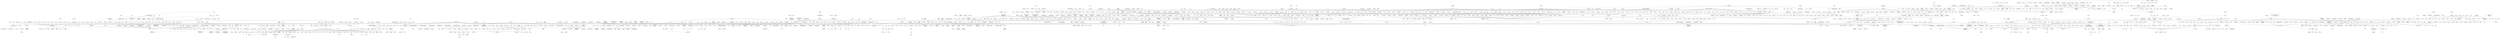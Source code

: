 strict graph "" {
	node [label="\N"];
	1	 [fontsize=30,
		height=0.4722222222222222,
		label="10,000 Maniacs",
		level=1,
		pos="12175.48,-1103.88",
		weight=185348,
		width=2.9444444444444446];
	1002	 [fontsize=30,
		height=0.4722222222222222,
		label="Indigo Girls",
		level=1,
		pos="12101.40,-5943.39",
		weight=175174,
		width=2.111111111111111];
	1 -- 1002;
	1272	 [fontsize=30,
		height=0.4722222222222222,
		label="Lisa Loeb",
		level=1,
		pos="5455.60,-4136.45",
		weight=274835,
		width=1.8194444444444444];
	1 -- 1272;
	1279	 [fontsize=30,
		height=0.4722222222222222,
		label="Liz Phair",
		level=1,
		pos="8556.48,-3856.00",
		weight=271289,
		width=1.625];
	1 -- 1279;
	1497	 [fontsize=30,
		height=0.4722222222222222,
		label="Natalie Merchant",
		level=1,
		pos="10716.28,-7109.56",
		weight=241734,
		width=3.1527777777777777];
	1 -- 1497;
	1605	 [fontsize=30,
		height=0.4722222222222222,
		label="Paula Cole",
		level=1,
		pos="8425.42,-370.28",
		weight=176111,
		width=2.0416666666666665];
	1 -- 1605;
	1716	 [fontsize=30,
		height=0.4722222222222222,
		label="R.E.M.",
		level=1,
		pos="10221.96,7111.18",
		weight=1314084,
		width=1.2777777777777777];
	1 -- 1716;
	1793	 [fontsize=30,
		height=0.4722222222222222,
		label="Sarah McLachlan",
		level=1,
		pos="12878.94,5136.59",
		weight=691754,
		width=3.25];
	1 -- 1793;
	1835	 [fontsize=30,
		height=0.4722222222222222,
		label="Shawn Colvin",
		level=1,
		pos="10221.44,752.30",
		weight=171442,
		width=2.5555555555555554];
	1 -- 1835;
	1839	 [fontsize=30,
		height=0.4722222222222222,
		label="Sheryl Crow",
		level=1,
		pos="8726.39,3384.26",
		weight=605660,
		width=2.2777777777777777];
	1 -- 1839;
	1860	 [fontsize=30,
		height=0.4722222222222222,
		label="Sinéad O'Connor",
		level=1,
		pos="15344.16,2352.30",
		weight=431116,
		width=3.1944444444444446];
	1 -- 1860;
	19	 [fontsize=30,
		height=0.4722222222222222,
		label="4 Non\nBlondes",
		level=1,
		pos="17093.02,11797.23",
		weight=176534,
		width=2.9722222222222223];
	1 -- 19;
	1992	 [fontsize=30,
		height=0.4722222222222222,
		label="Suzanne Vega",
		level=1,
		pos="10250.23,-4219.63",
		weight=365231,
		width=2.736111111111111];
	1 -- 1992;
	2101	 [fontsize=30,
		height=0.4722222222222222,
		label="The Cranberries",
		level=1,
		pos="2850.85,-3565.18",
		weight=1000991,
		width=3.013888888888889];
	1 -- 2101;
	2331	 [fontsize=30,
		height=0.4722222222222222,
		label="Toad the\nWet Sprocket",
		level=1,
		pos="10900.91,-8874.54",
		weight=155873,
		width=4.5];
	1 -- 2331;
	248	 [fontsize=30,
		height=0.4722222222222222,
		label="Beth Orton",
		level=1,
		pos="16959.39,-12030.43",
		weight=312380,
		width=2.0277777777777777];
	1 -- 248;
	500	 [fontsize=30,
		height=0.4722222222222222,
		label="Cowboy Junkies",
		level=1,
		pos="9364.20,-6525.04",
		weight=137255,
		width=3.0416666666666665];
	1 -- 500;
	504	 [fontsize=30,
		height=0.4722222222222222,
		label="Crash Test\nDummies",
		level=1,
		pos="13628.51,-10290.87",
		weight=186053,
		width=4.152777777777778];
	1 -- 504;
	545	 [fontsize=30,
		height=0.4722222222222222,
		label="Dar Williams",
		level=1,
		pos="5849.39,-1466.73",
		weight=143227,
		width=2.3472222222222223];
	1 -- 545;
	554	 [fontsize=30,
		height=0.4722222222222222,
		label="David Byrne",
		level=1,
		pos="20663.27,-12523.20",
		weight=155448,
		width=2.2777777777777777];
	1 -- 554;
	10	 [fontsize=30,
		height=0.4722222222222222,
		label="*NSYNC",
		level=1,
		pos="-33713.93,16733.39",
		weight=286836,
		width=1.625];
	1064	 [fontsize=30,
		height=0.4722222222222222,
		label="Jesse McCartney",
		level=1,
		pos="-42673.25,5262.54",
		weight=202719,
		width=3.2222222222222223];
	10 -- 1064;
	1065	 [fontsize=25,
		height=0.3888888888888889,
		label="Jessica Simpson",
		level=2,
		pos="-35692.49,20356.45",
		weight=298868,
		width=2.611111111111111];
	10 -- 1065;
	1143	 [fontsize=30,
		height=0.4722222222222222,
		label="Justin Timberlake",
		level=1,
		pos="-26806.66,16760.66",
		weight=972050,
		width=3.2777777777777777];
	10 -- 1143;
	1331	 [fontsize=25,
		height=0.3888888888888889,
		label="Mandy Moore",
		level=2,
		pos="-31031.30,19023.97",
		weight=281127,
		width=2.125];
	10 -- 1331;
	1799	 [fontsize=25,
		height=0.3888888888888889,
		label="Savage Garden",
		level=2,
		pos="-31957.74,14518.93",
		weight=403602,
		width=2.4444444444444446];
	10 -- 1799;
	199	 [fontsize=25,
		height=0.3888888888888889,
		label="Backstreet Boys",
		level=2,
		pos="-37179.53,14664.50",
		weight=450420,
		width=2.513888888888889];
	10 -- 199;
	100	 [fontsize=12,
		height=0.19444444444444445,
		label=Amiina,
		level=5,
		pos="3372.43,16016.27",
		weight=132408,
		width=0.4861111111111111];
	1472	 [fontsize=12,
		height=0.19444444444444445,
		label=MUM,
		level=5,
		pos="3148.31,15451.86",
		weight=173564,
		width=0.3888888888888889];
	100 -- 1472;
	1813	 [fontsize=12,
		height=0.19444444444444445,
		label=Seabear,
		level=5,
		pos="4143.75,16376.63",
		weight=120959,
		width=0.6111111111111112];
	100 -- 1813;
	690	 [fontsize=12,
		height=0.19444444444444445,
		label=Efterklang,
		level=5,
		pos="2673.80,17130.98",
		weight=135960,
		width=0.7083333333333334];
	100 -- 690;
	1000	 [fontsize=30,
		height=0.4722222222222222,
		label=Incubus,
		level=1,
		pos="-5996.84,-22187.12",
		weight=1214650,
		width=1.4722222222222223];
	15	 [fontsize=25,
		height=0.3888888888888889,
		label=311,
		level=2,
		pos="-8629.31,-24874.06",
		weight=417857,
		width=0.5833333333333334];
	1000 -- 15;
	1707	 [fontsize=10,
		height=0.1527777777777778,
		label="Red Hot\nChili Peppers",
		level=6,
		pos="-6779.57,-21042.31",
		weight=1850896,
		width=1.5277777777777777];
	1000 -- 1707;
	2	 [fontsize=30,
		height=0.4722222222222222,
		label="10 Years",
		level=1,
		pos="331.14,-16043.86",
		weight=168158,
		width=1.6805555555555556];
	1000 -- 2;
	808	 [fontsize=25,
		height=0.3888888888888889,
		label="Foo Fighters",
		level=2,
		pos="-4698.39,-22671.13",
		weight=1524991,
		width=1.9583333333333333];
	1000 -- 808;
	1001	 [fontsize=20,
		height=0.3194444444444444,
		label="India.Arie",
		level=3,
		pos="-7124.72,25441.25",
		weight=272268,
		width=1.1805555555555556];
	135	 [fontsize=12,
		height=0.19444444444444445,
		label="Anthony Hamilton",
		level=5,
		pos="-6524.79,25073.71",
		weight=116381,
		width=1.25];
	1001 -- 135;
	76	 [fontsize=25,
		height=0.3888888888888889,
		label="Alicia Keys",
		level=2,
		pos="-8112.14,26676.11",
		weight=747095,
		width=1.7083333333333333];
	1001 -- 76;
	1168	 [fontsize=15,
		height=0.2361111111111111,
		label="k.d. lang",
		level=4,
		pos="12202.51,-6794.11",
		weight=123677,
		width=0.7777777777777778];
	1002 -- 1168;
	1003	 [fontsize=20,
		height=0.3194444444444444,
		label=Infernal,
		level=3,
		pos="-13300.19,6370.61",
		weight=147992,
		width=0.9305555555555556];
	986	 [fontsize=25,
		height=0.3888888888888889,
		label="Ian Van\nDahl",
		level=2,
		pos="-13783.39,6109.47",
		weight=207732,
		width=2.2083333333333335];
	1003 -- 986;
	1004	 [fontsize=15,
		height=0.2361111111111111,
		label="In Flames",
		level=4,
		pos="-6020.61,8822.29",
		weight=514041,
		width=0.9027777777777778];
	101	 [fontsize=12,
		height=0.19444444444444445,
		label="Amon Amarth",
		level=5,
		pos="-8595.12,9543.95",
		weight=224808,
		width=0.9722222222222222];
	1004 -- 101;
	1148	 [fontsize=12,
		height=0.19444444444444445,
		label=Kalmah,
		level=5,
		pos="-6903.01,8309.57",
		weight=116026,
		width=0.5416666666666666];
	1004 -- 1148;
	1543	 [fontsize=12,
		height=0.19444444444444445,
		label=Norther,
		level=5,
		pos="-6176.03,7646.54",
		weight=145502,
		width=0.5277777777777778];
	1004 -- 1543;
	180	 [fontsize=12,
		height=0.19444444444444445,
		label="At the\nGates",
		level=5,
		pos="-4997.35,10024.52",
		weight=150904,
		width=0.9722222222222222];
	1004 -- 180;
	446	 [fontsize=12,
		height=0.19444444444444445,
		label="Children of\nBodom",
		level=5,
		pos="-5223.70,7748.88",
		weight=450449,
		width=1.4027777777777777];
	1004 -- 446;
	542	 [fontsize=12,
		height=0.19444444444444445,
		label="Dark Tranquillity",
		level=5,
		pos="-6374.32,10552.46",
		weight=232932,
		width=1.125];
	1004 -- 542;
	84	 [fontsize=25,
		height=0.3888888888888889,
		label="All That\nRemains",
		level=2,
		pos="-3236.61,7295.53",
		weight=193659,
		width=2.8472222222222223];
	1004 -- 84;
	1005	 [fontsize=20,
		height=0.3194444444444444,
		label="Ingrid Michaelson",
		level=3,
		pos="-15442.71,33033.97",
		weight=254827,
		width=2.1805555555555554];
	1124	 [fontsize=15,
		height=0.2361111111111111,
		label="Joshua Radin",
		level=4,
		pos="-16757.75,34251.19",
		weight=254988,
		width=1.25];
	1005 -- 1124;
	1159	 [fontsize=12,
		height=0.19444444444444445,
		label="Kate Havnevik",
		level=5,
		pos="-15568.27,32078.10",
		weight=111383,
		width=1.0277777777777777];
	1005 -- 1159;
	1343	 [fontsize=10,
		height=0.1527777777777778,
		label="Maria Taylor",
		level=6,
		pos="-16400.72,32546.64",
		weight=149140,
		width=0.7916666666666666];
	1005 -- 1343;
	2064	 [fontsize=12,
		height=0.19444444444444445,
		label="The Bird and\nthe Bee",
		level=5,
		pos="-14162.01,32377.18",
		weight=188926,
		width=1.5833333333333333];
	1005 -- 2064;
	2288	 [fontsize=15,
		height=0.2361111111111111,
		label="The Weepies",
		level=4,
		pos="-15934.76,34304.17",
		weight=220100,
		width=1.2083333333333333];
	1005 -- 2288;
	352	 [fontsize=15,
		height=0.2361111111111111,
		label="Brett Dennen",
		level=4,
		pos="-14016.77,33009.62",
		weight=174875,
		width=1.2083333333333333];
	1005 -- 352;
	378	 [fontsize=12,
		height=0.19444444444444445,
		label="Butterfly Boucher",
		level=5,
		pos="-17098.80,32931.26",
		weight=115527,
		width=1.2083333333333333];
	1005 -- 378;
	38	 [fontsize=20,
		height=0.3194444444444444,
		label=Adele,
		level=3,
		pos="-13902.33,29674.07",
		weight=401785,
		width=0.7222222222222222];
	1005 -- 38;
	780	 [fontsize=10,
		height=0.1527777777777778,
		label=Feist,
		level=6,
		pos="-14884.93,34115.73",
		weight=913399,
		width=0.3194444444444444];
	1005 -- 780;
	1006	 [fontsize=12,
		height=0.19444444444444445,
		label=Interpol,
		level=5,
		pos="-10981.87,-9545.04",
		weight=1087041,
		width=0.5277777777777778];
	1648	 [fontsize=25,
		height=0.3888888888888889,
		label=Placebo,
		level=2,
		pos="-9930.35,-10155.36",
		weight=1310676,
		width=1.2638888888888888];
	1006 -- 1648;
	1008	 [fontsize=10,
		height=0.1527777777777778,
		label="Irene Cara",
		level=6,
		pos="-32030.99,-3084.50",
		weight=118555,
		width=0.6944444444444444];
	205	 [fontsize=25,
		height=0.3888888888888889,
		label=Bananarama,
		level=2,
		pos="-30137.23,-2221.69",
		weight=222532,
		width=2.0];
	1008 -- 205;
	1009	 [fontsize=15,
		height=0.2361111111111111,
		label="Iron &\nWine",
		level=4,
		pos="1205.53,39915.00",
		weight=814278,
		width=1.1805555555555556];
	114	 [fontsize=20,
		height=0.3194444444444444,
		label="Andrew Bird",
		level=3,
		pos="-397.24,36568.90",
		weight=483747,
		width=1.5138888888888888];
	1009 -- 114;
	1204	 [fontsize=12,
		height=0.19444444444444445,
		label=Korpiklaani,
		level=5,
		pos="-9403.30,9399.54",
		weight=148812,
		width=0.7777777777777778];
	101 -- 1204;
	2368	 [fontsize=12,
		height=0.19444444444444445,
		label=Turisas,
		level=5,
		pos="-7633.29,10231.10",
		weight=102273,
		width=0.5138888888888888];
	101 -- 2368;
	296	 [fontsize=12,
		height=0.19444444444444445,
		label=Bloodbath,
		level=5,
		pos="-9785.00,7643.27",
		weight=104489,
		width=0.7222222222222222];
	101 -- 296;
	731	 [fontsize=12,
		height=0.19444444444444445,
		label=Ensiferum,
		level=5,
		pos="-8806.89,10379.32",
		weight=181637,
		width=0.7222222222222222];
	101 -- 731;
	980	 [fontsize=12,
		height=0.19444444444444445,
		label=Hypocrisy,
		level=5,
		pos="-7882.85,8248.54",
		weight=125339,
		width=0.6944444444444444];
	101 -- 980;
	1010	 [fontsize=30,
		height=0.4722222222222222,
		label="Iron Butterfly",
		level=1,
		pos="33208.19,7775.87",
		weight=136163,
		width=2.375];
	1946	 [fontsize=10,
		height=0.1527777777777778,
		label=Steppenwolf,
		level=6,
		pos="33102.02,8152.02",
		weight=394102,
		width=0.8055555555555556];
	1010 -- 1946;
	5	 [fontsize=30,
		height=0.4722222222222222,
		label="13th Floor\nElevators",
		level=1,
		pos="36194.06,8407.02",
		weight=128190,
		width=3.9722222222222223];
	1010 -- 5;
	1011	 [fontsize=20,
		height=0.3194444444444444,
		label="Iron Maiden",
		level=3,
		pos="36594.47,2147.98",
		weight=836037,
		width=1.4722222222222223];
	287	 [fontsize=12,
		height=0.19444444444444445,
		label="Blind Guardian",
		level=5,
		pos="35410.95,2933.46",
		weight=339213,
		width=1.0416666666666667];
	1011 -- 287;
	30	 [fontsize=20,
		height=0.3194444444444444,
		label="AC/DC",
		level=3,
		pos="36616.42,-1848.29",
		weight=1092654,
		width=0.875];
	1011 -- 30;
	929	 [fontsize=12,
		height=0.19444444444444445,
		label=HammerFall,
		level=5,
		pos="36532.44,2946.12",
		weight=261582,
		width=0.8611111111111112];
	1011 -- 929;
	949	 [fontsize=12,
		height=0.19444444444444445,
		label=Helloween,
		level=5,
		pos="34908.90,1747.53",
		weight=297463,
		width=0.75];
	1011 -- 949;
	1012	 [fontsize=15,
		height=0.2361111111111111,
		label="Isaac Hayes",
		level=4,
		pos="-5688.66,31757.91",
		weight=272216,
		width=1.125];
	71	 [fontsize=15,
		height=0.2361111111111111,
		label="Al Green",
		level=4,
		pos="-7287.49,33636.05",
		weight=488249,
		width=0.8055555555555556];
	1012 -- 71;
	1014	 [fontsize=12,
		height=0.19444444444444445,
		label=Islands,
		level=5,
		pos="10115.26,40307.57",
		weight=224987,
		width=0.5];
	595	 [fontsize=20,
		height=0.3194444444444444,
		label=Destroyer,
		level=3,
		pos="8983.91,41359.30",
		weight=174672,
		width=1.2083333333333333];
	1014 -- 595;
	1015	 [fontsize=25,
		height=0.3888888888888889,
		label="It Dies\nToday",
		level=2,
		pos="-1396.10,2365.89",
		weight=116737,
		width=2.25];
	16	 [fontsize=25,
		height=0.3888888888888889,
		label="36 Crazyfists",
		level=2,
		pos="-3926.53,2755.23",
		weight=185875,
		width=2.013888888888889];
	1015 -- 16;
	1016	 [fontsize=15,
		height=0.2361111111111111,
		label="Jack's Mannequin",
		level=4,
		pos="-15306.28,-7109.54",
		weight=308392,
		width=1.625];
	1460	 [fontsize=30,
		height=0.4722222222222222,
		label="Motion City\nSoundtrack",
		level=1,
		pos="-14701.32,-9020.43",
		weight=388212,
		width=4.541666666666667];
	1016 -- 1460;
	1017	 [fontsize=10,
		height=0.1527777777777778,
		label="Jackie Wilson",
		level=6,
		pos="-5486.97,31259.63",
		weight=124880,
		width=0.9027777777777778];
	1783	 [fontsize=15,
		height=0.2361111111111111,
		label="Sam Cooke",
		level=4,
		pos="-5338.26,31650.80",
		weight=261479,
		width=1.0694444444444444];
	1017 -- 1783;
	1019	 [fontsize=12,
		height=0.19444444444444445,
		label="Jackson Browne",
		level=5,
		pos="-27992.50,8877.15",
		weight=221481,
		width=1.1666666666666667];
	95	 [fontsize=15,
		height=0.2361111111111111,
		label=America,
		level=4,
		pos="-27516.41,10078.18",
		weight=253311,
		width=0.75];
	1019 -- 95;
	102	 [fontsize=25,
		height=0.3888888888888889,
		label="Amon Tobin",
		level=2,
		pos="24098.84,3218.17",
		weight=440972,
		width=1.875];
	1184	 [fontsize=12,
		height=0.19444444444444445,
		label="Kid Koala",
		level=5,
		pos="24960.50,1821.97",
		weight=158878,
		width=0.6805555555555556];
	102 -- 1184;
	1929	 [fontsize=25,
		height=0.3888888888888889,
		label=Squarepusher,
		level=2,
		pos="23783.02,727.24",
		weight=335714,
		width=2.1944444444444446];
	102 -- 1929;
	2123	 [fontsize=12,
		height=0.19444444444444445,
		label="The Dust\nBrothers",
		level=5,
		pos="23215.16,4479.04",
		weight=141869,
		width=1.375];
	102 -- 2123;
	2386	 [fontsize=12,
		height=0.19444444444444445,
		label=UNKLE,
		level=5,
		pos="25143.34,4580.70",
		weight=490687,
		width=0.5416666666666666];
	102 -- 2386;
	24	 [fontsize=25,
		height=0.3888888888888889,
		label="9 Lazy\n9",
		level=2,
		pos="24485.24,8994.23",
		weight=168403,
		width=1.5138888888888888];
	102 -- 24;
	308	 [fontsize=20,
		height=0.3194444444444444,
		label="Boards of\nCanada",
		level=3,
		pos="22423.00,3425.68",
		weight=623541,
		width=2.4027777777777777];
	102 -- 308;
	528	 [fontsize=12,
		height=0.19444444444444445,
		label=Daedelus,
		level=5,
		pos="25625.58,3930.44",
		weight=127008,
		width=0.6805555555555556];
	102 -- 528;
	631	 [fontsize=12,
		height=0.19444444444444445,
		label="DJ Krush",
		level=5,
		pos="25461.27,2617.37",
		weight=297590,
		width=0.6527777777777778];
	102 -- 631;
	634	 [fontsize=12,
		height=0.19444444444444445,
		label="DJ Shadow",
		level=5,
		pos="22967.49,2305.35",
		weight=602830,
		width=0.8194444444444444];
	102 -- 634;
	1023	 [fontsize=25,
		height=0.3888888888888889,
		label="Jaga Jazzist",
		level=2,
		pos="28235.25,9394.57",
		weight=162373,
		width=1.9166666666666667];
	1023 -- 24;
	1024	 [fontsize=30,
		height=0.4722222222222222,
		label="Jagged Edge",
		level=1,
		pos="-22094.39,16591.97",
		weight=120661,
		width=2.4583333333333335];
	3	 [fontsize=30,
		height=0.4722222222222222,
		label=112,
		level=1,
		pos="-17295.51,17494.41",
		weight=145079,
		width=0.7083333333333334];
	1024 -- 3;
	1025	 [fontsize=20,
		height=0.3194444444444444,
		label=Jakatta,
		level=3,
		pos="-22140.62,-3240.73",
		weight=134443,
		width=0.9027777777777778];
	1962	 [fontsize=15,
		height=0.2361111111111111,
		label=StoneBridge,
		level=4,
		pos="-21959.24,-4132.09",
		weight=104056,
		width=1.125];
	1025 -- 1962;
	442	 [fontsize=25,
		height=0.3888888888888889,
		label=Chicane,
		level=2,
		pos="-22353.70,-2410.27",
		weight=332065,
		width=1.2777777777777777];
	1025 -- 442;
	1026	 [fontsize=15,
		height=0.2361111111111111,
		label=Jamelia,
		level=4,
		pos="-39549.58,22256.52",
		weight=241433,
		width=0.7083333333333334];
	863	 [fontsize=25,
		height=0.3888888888888889,
		label="Geri Halliwell",
		level=2,
		pos="-40305.04,20735.63",
		weight=163415,
		width=2.0277777777777777];
	1026 -- 863;
	1028	 [fontsize=12,
		height=0.19444444444444445,
		label="James Blunt",
		level=5,
		pos="-18961.94,26071.34",
		weight=873851,
		width=0.875];
	106	 [fontsize=20,
		height=0.3194444444444444,
		label="Amy Macdonald",
		level=3,
		pos="-17627.72,26213.36",
		weight=327841,
		width=2.0];
	1028 -- 106;
	1029	 [fontsize=15,
		height=0.2361111111111111,
		label="James Brown",
		level=4,
		pos="-5186.71,34684.47",
		weight=595105,
		width=1.25];
	1029 -- 71;
	103	 [fontsize=12,
		height=0.19444444444444445,
		label=Amorphis,
		level=5,
		pos="-6375.39,11540.15",
		weight=206114,
		width=0.6805555555555556];
	1156	 [fontsize=12,
		height=0.19444444444444445,
		label=Katatonia,
		level=5,
		pos="-6791.31,11894.04",
		weight=217441,
		width=0.6666666666666666];
	103 -- 1156;
	1485	 [fontsize=12,
		height=0.19444444444444445,
		label="My Dying\nBride",
		level=5,
		pos="-5950.46,12017.55",
		weight=150660,
		width=1.1666666666666667];
	103 -- 1485;
	103 -- 542;
	1030	 [fontsize=20,
		height=0.3194444444444444,
		label="James Horner",
		level=3,
		pos="-26119.94,-9988.72",
		weight=184293,
		width=1.75];
	60	 [fontsize=20,
		height=0.3194444444444444,
		label="Alan Silvestri",
		level=3,
		pos="-28092.95,-10768.56",
		weight=126360,
		width=1.6111111111111112];
	1030 -- 60;
	1031	 [fontsize=20,
		height=0.3194444444444444,
		label="James Morrison",
		level=3,
		pos="-17391.52,30798.94",
		weight=450459,
		width=1.9861111111111112];
	104	 [fontsize=15,
		height=0.2361111111111111,
		label="Amos Lee",
		level=4,
		pos="-18576.05,31363.34",
		weight=276612,
		width=0.9305555555555556];
	1031 -- 104;
	1121	 [fontsize=12,
		height=0.19444444444444445,
		label="Josh Kelley",
		level=5,
		pos="-18167.81,30526.59",
		weight=144777,
		width=0.8055555555555556];
	1031 -- 1121;
	1142	 [fontsize=12,
		height=0.19444444444444445,
		label="Justin Nozuka",
		level=5,
		pos="-17450.82,32211.89",
		weight=107972,
		width=1.0];
	1031 -- 1142;
	1031 -- 38;
	1032	 [fontsize=20,
		height=0.3194444444444444,
		label="James Newton\nHoward",
		level=3,
		pos="-25946.68,-10480.19",
		weight=129302,
		width=3.0277777777777777];
	1032 -- 60;
	1035	 [fontsize=20,
		height=0.3194444444444444,
		label="Jamie Foxx",
		level=3,
		pos="-8036.07,15003.80",
		weight=114725,
		width=1.4305555555555556];
	310	 [fontsize=30,
		height=0.4722222222222222,
		label="Bobby Valentino",
		level=1,
		pos="-10052.81,14376.50",
		weight=106056,
		width=3.0416666666666665];
	1035 -- 310;
	1036	 [fontsize=10,
		height=0.1527777777777778,
		label="Jamie T",
		level=6,
		pos="-12998.65,27549.74",
		weight=142957,
		width=0.5138888888888888];
	1160	 [fontsize=20,
		height=0.3194444444444444,
		label="Kate Nash",
		level=3,
		pos="-12665.53,27617.14",
		weight=512121,
		width=1.3055555555555556];
	1036 -- 1160;
	1039	 [fontsize=25,
		height=0.3888888888888889,
		label="Janet Jackson",
		level=2,
		pos="-14244.52,18850.46",
		weight=474302,
		width=2.2222222222222223];
	1448	 [fontsize=30,
		height=0.4722222222222222,
		label=Monica,
		level=1,
		pos="-11360.82,22312.92",
		weight=154430,
		width=1.3472222222222223];
	1039 -- 1448;
	1604	 [fontsize=10,
		height=0.1527777777777778,
		label="Paula Abdul",
		level=6,
		pos="-14497.42,18066.77",
		weight=152848,
		width=0.7777777777777778];
	1039 -- 1604;
	2328	 [fontsize=12,
		height=0.19444444444444445,
		label="Tina Turner",
		level=5,
		pos="-13442.11,17731.44",
		weight=366221,
		width=0.8055555555555556];
	1039 -- 2328;
	592	 [fontsize=12,
		height=0.19444444444444445,
		label="Des'ree",
		level=5,
		pos="-13037.76,18398.78",
		weight=127143,
		width=0.5416666666666666];
	1039 -- 592;
	1041	 [fontsize=25,
		height=0.3888888888888889,
		label=Japan,
		level=2,
		pos="-35305.49,-3830.85",
		weight=101153,
		width=0.9583333333333334];
	28	 [fontsize=25,
		height=0.3888888888888889,
		label=ABC,
		level=2,
		pos="-37609.07,-4293.36",
		weight=173133,
		width=0.7222222222222222];
	1041 -- 28;
	1042	 [fontsize=15,
		height=0.2361111111111111,
		label="Jarabe de\nPalo",
		level=4,
		pos="12042.15,14485.27",
		weight=173446,
		width=1.4861111111111112];
	1081	 [fontsize=12,
		height=0.19444444444444445,
		label="Joaquín Sabina",
		level=5,
		pos="10639.71,14044.07",
		weight=107453,
		width=1.0972222222222223];
	1042 -- 1081;
	112	 [fontsize=12,
		height=0.19444444444444445,
		label="Andrés Calamaro",
		level=5,
		pos="11801.64,15370.26",
		weight=127700,
		width=1.2361111111111112];
	1042 -- 112;
	1291	 [fontsize=12,
		height=0.19444444444444445,
		label="Los Rodríguez",
		level=5,
		pos="11733.80,13323.32",
		weight=102724,
		width=1.0277777777777777];
	1042 -- 1291;
	65	 [fontsize=15,
		height=0.2361111111111111,
		label="Alejandro Sanz",
		level=4,
		pos="15454.98,15402.70",
		weight=140271,
		width=1.3888888888888888];
	1042 -- 65;
	696	 [fontsize=15,
		height=0.2361111111111111,
		label="El Canto\ndel Loco",
		level=4,
		pos="10463.58,14851.04",
		weight=110707,
		width=1.7222222222222223];
	1042 -- 696;
	726	 [fontsize=12,
		height=0.19444444444444445,
		label="Enanitos Verdes",
		level=5,
		pos="12796.42,14030.71",
		weight=119632,
		width=1.1527777777777777];
	1042 -- 726;
	1043	 [fontsize=25,
		height=0.3888888888888889,
		label="Ja Rule",
		level=2,
		pos="-13475.85,-2338.57",
		weight=197508,
		width=1.1805555555555556];
	11	 [fontsize=25,
		height=0.3888888888888889,
		label="2Pac",
		level=2,
		pos="-10571.79,-1923.83",
		weight=562588,
		width=0.7916666666666666];
	1043 -- 11;
	1046	 [fontsize=12,
		height=0.19444444444444445,
		label="Jay-Jay Johanson",
		level=5,
		pos="-42159.87,16686.14",
		weight=133300,
		width=1.2777777777777777];
	889	 [fontsize=20,
		height=0.3194444444444444,
		label=Goldfrapp,
		level=3,
		pos="-43029.17,17131.39",
		weight=906439,
		width=1.2222222222222223];
	1046 -- 889;
	1048	 [fontsize=10,
		height=0.1527777777777778,
		label="Jay-Z and\nLinkin Park",
		level=6,
		pos="2116.36,-23911.19",
		weight=330083,
		width=1.5];
	1264	 [fontsize=30,
		height=0.4722222222222222,
		label="Limp Bizkit",
		level=1,
		pos="2347.14,-23369.33",
		weight=809599,
		width=2.0277777777777777];
	1048 -- 1264;
	1049	 [fontsize=20,
		height=0.3194444444444444,
		label=Jazzamor,
		level=3,
		pos="27773.80,25953.43",
		weight=114778,
		width=1.2083333333333333];
	1407	 [fontsize=25,
		height=0.3888888888888889,
		label=Micatone,
		level=2,
		pos="28910.91,25434.44",
		weight=147507,
		width=1.4166666666666667];
	1049 -- 1407;
	1644	 [fontsize=12,
		height=0.19444444444444445,
		label="Pink Martini",
		level=5,
		pos="27053.73,25733.36",
		weight=275631,
		width=0.8194444444444444];
	1049 -- 1644;
	105	 [fontsize=12,
		height=0.19444444444444445,
		label=Amparanoia,
		level=5,
		pos="15121.14,12009.28",
		weight=101806,
		width=0.8611111111111112];
	225	 [fontsize=15,
		height=0.2361111111111111,
		label=Bebe,
		level=4,
		pos="13544.60,11988.32",
		weight=125493,
		width=0.4861111111111111];
	105 -- 225;
	1050	 [fontsize=25,
		height=0.3888888888888889,
		label=Jazzanova,
		level=2,
		pos="33189.27,21865.96",
		weight=300664,
		width=1.6666666666666667];
	1203	 [fontsize=10,
		height=0.1527777777777778,
		label=Koop,
		level=6,
		pos="32581.38,21468.32",
		weight=328121,
		width=0.3472222222222222];
	1050 -- 1203;
	1526	 [fontsize=10,
		height=0.1527777777777778,
		label="Nicola Conte",
		level=6,
		pos="33617.23,23455.54",
		weight=217888,
		width=0.8333333333333334];
	1050 -- 1526;
	18	 [fontsize=25,
		height=0.3888888888888889,
		label="4hero",
		level=2,
		pos="30769.93,23359.57",
		weight=169114,
		width=0.8888888888888888];
	1050 -- 18;
	2090	 [fontsize=25,
		height=0.3888888888888889,
		label="The Cinematic\nOrchestra",
		level=2,
		pos="35351.55,21951.81",
		weight=432356,
		width=4.055555555555555];
	1050 -- 2090;
	221	 [fontsize=15,
		height=0.2361111111111111,
		label="Beady Belle",
		level=4,
		pos="33745.19,21019.51",
		weight=100040,
		width=1.0972222222222223];
	1050 -- 221;
	1052	 [fontsize=12,
		height=0.19444444444444445,
		label="Jean-Michel Jarre",
		level=5,
		pos="20575.92,-6269.80",
		weight=228313,
		width=1.25];
	161	 [fontsize=25,
		height=0.3888888888888889,
		label="Art of\nNoise",
		level=2,
		pos="22118.95,-7404.80",
		weight=153823,
		width=2.013888888888889];
	1052 -- 161;
	1055	 [fontsize=30,
		height=0.4722222222222222,
		label="Jefferson Airplane",
		level=1,
		pos="38646.16,12734.81",
		weight=542912,
		width=3.361111111111111];
	1071	 [fontsize=10,
		height=0.1527777777777778,
		label="Jimi Hendrix",
		level=6,
		pos="39038.72,13079.86",
		weight=1088057,
		width=0.8055555555555556];
	1055 -- 1071;
	1055 -- 5;
	1056	 [fontsize=20,
		height=0.3194444444444444,
		label=Jem,
		level=3,
		pos="11880.03,5476.29",
		weight=484415,
		width=0.5277777777777778];
	1056 -- 1793;
	1057	 [fontsize=20,
		height=0.3194444444444444,
		label="Jennifer Hudson",
		level=3,
		pos="-5605.44,21605.24",
		weight=115919,
		width=2.0277777777777777];
	163	 [fontsize=25,
		height=0.3888888888888889,
		label=Ashanti,
		level=2,
		pos="-6786.62,22924.05",
		weight=287385,
		width=1.1666666666666667];
	1057 -- 163;
	1058	 [fontsize=12,
		height=0.19444444444444445,
		label="Jennifer Lopez",
		level=5,
		pos="-37609.43,21910.10",
		weight=570845,
		width=1.0416666666666667];
	1058 -- 1065;
	1059	 [fontsize=10,
		height=0.1527777777777778,
		label="Jenny Lewis with The\nWatson Twins",
		level=6,
		pos="-14458.08,-21804.02",
		weight=100892,
		width=2.4027777777777777];
	693	 [fontsize=20,
		height=0.3194444444444444,
		label=Eisley,
		level=3,
		pos="-14037.95,-22048.84",
		weight=244923,
		width=0.75];
	1059 -- 693;
	1786	 [fontsize=12,
		height=0.19444444444444445,
		label="Sandi Thom",
		level=5,
		pos="-18091.94,27336.87",
		weight=133781,
		width=0.8611111111111112];
	106 -- 1786;
	1908	 [fontsize=12,
		height=0.19444444444444445,
		label="Sophie Zelmani",
		level=5,
		pos="-19652.89,27943.41",
		weight=115985,
		width=1.0972222222222223];
	106 -- 1908;
	106 -- 38;
	1060	 [fontsize=10,
		height=0.1527777777777778,
		label="Jens Lekman",
		level=6,
		pos="2517.74,37610.64",
		weight=242322,
		width=0.8611111111111112];
	1971	 [fontsize=12,
		height=0.19444444444444445,
		label="St. Vincent",
		level=5,
		pos="1811.89,37916.92",
		weight=146772,
		width=0.7638888888888888];
	1060 -- 1971;
	1061	 [fontsize=15,
		height=0.2361111111111111,
		label="Jerry Cantrell",
		level=4,
		pos="2214.67,-26875.51",
		weight=107848,
		width=1.2083333333333333];
	74	 [fontsize=15,
		height=0.2361111111111111,
		label="Alice in\nChains",
		level=4,
		pos="3762.68,-27364.16",
		weight=629040,
		width=1.4583333333333333];
	1061 -- 74;
	1062	 [fontsize=20,
		height=0.3194444444444444,
		label="Jerry Goldsmith",
		level=3,
		pos="-30834.72,-10288.20",
		weight=118862,
		width=1.9583333333333333];
	1062 -- 60;
	1108	 [fontsize=15,
		height=0.2361111111111111,
		label=JoJo,
		level=4,
		pos="-41508.28,3684.91",
		weight=316204,
		width=0.4444444444444444];
	1064 -- 1108;
	1109	 [fontsize=15,
		height=0.2361111111111111,
		label="Jonas Brothers",
		level=4,
		pos="-44834.11,4745.10",
		weight=184349,
		width=1.375];
	1064 -- 1109;
	1265	 [fontsize=15,
		height=0.2361111111111111,
		label="Lindsay Lohan",
		level=4,
		pos="-42493.72,7394.86",
		weight=304837,
		width=1.3333333333333333];
	1064 -- 1265;
	1378	 [fontsize=15,
		height=0.2361111111111111,
		label=McFly,
		level=4,
		pos="-43043.62,2877.29",
		weight=204853,
		width=0.5555555555555556];
	1064 -- 1378;
	1422	 [fontsize=15,
		height=0.2361111111111111,
		label="Miley Cyrus",
		level=4,
		pos="-40733.28,5804.16",
		weight=216043,
		width=1.0694444444444444];
	1064 -- 1422;
	165	 [fontsize=15,
		height=0.2361111111111111,
		label="Ashley Tisdale",
		level=4,
		pos="-40783.36,4619.94",
		weight=114791,
		width=1.3194444444444444];
	1064 -- 165;
	1773	 [fontsize=12,
		height=0.19444444444444445,
		label="Ryan Cabrera",
		level=5,
		pos="-44445.44,6408.30",
		weight=152977,
		width=0.9861111111111112];
	1064 -- 1773;
	1836	 [fontsize=10,
		height=0.1527777777777778,
		label="Shayne Ward",
		level=6,
		pos="-43960.82,6508.29",
		weight=107689,
		width=0.875];
	1064 -- 1836;
	2093	 [fontsize=30,
		height=0.4722222222222222,
		label="The Click\nFive",
		level=1,
		pos="-42277.29,-6625.35",
		weight=111724,
		width=2.875];
	1064 -- 2093;
	2397	 [fontsize=15,
		height=0.2361111111111111,
		label="Vanessa Hudgens",
		level=4,
		pos="-44255.96,3659.64",
		weight=128170,
		width=1.6527777777777777];
	1064 -- 2397;
	91	 [fontsize=15,
		height=0.2361111111111111,
		label="Aly &\nAJ",
		level=4,
		pos="-42026.77,7293.30",
		weight=139448,
		width=0.8888888888888888];
	1064 -- 91;
	958	 [fontsize=25,
		height=0.3888888888888889,
		label="Hilary Duff",
		level=2,
		pos="-45135.94,3841.09",
		weight=408619,
		width=1.625];
	1064 -- 958;
	108	 [fontsize=12,
		height=0.19444444444444445,
		label=Anastacia,
		level=5,
		pos="-36028.14,22901.32",
		weight=391929,
		width=0.6944444444444444];
	1065 -- 108;
	1174	 [fontsize=12,
		height=0.19444444444444445,
		label="Kelly Osbourne",
		level=5,
		pos="-33974.14,22358.71",
		weight=114804,
		width=1.0833333333333333];
	1065 -- 1174;
	1249	 [fontsize=20,
		height=0.3194444444444444,
		label="Leona Lewis",
		level=3,
		pos="-32739.06,21064.98",
		weight=481890,
		width=1.5694444444444444];
	1065 -- 1249;
	1498	 [fontsize=15,
		height=0.2361111111111111,
		label="Natasha Bedingfield",
		level=4,
		pos="-33115.64,19229.97",
		weight=634312,
		width=1.8333333333333333];
	1065 -- 1498;
	1581	 [fontsize=20,
		height=0.3194444444444444,
		label="P!nk",
		level=3,
		pos="-36976.05,18463.13",
		weight=293683,
		width=0.5694444444444444];
	1065 -- 1581;
	1595	 [fontsize=12,
		height=0.19444444444444445,
		label="Paris Hilton",
		level=5,
		pos="-34276.41,22582.71",
		weight=208320,
		width=0.8055555555555556];
	1065 -- 1595;
	164	 [fontsize=15,
		height=0.2361111111111111,
		label="Ashlee Simpson",
		level=4,
		pos="-37489.69,22121.11",
		weight=469115,
		width=1.4861111111111112];
	1065 -- 164;
	1685	 [fontsize=25,
		height=0.3888888888888889,
		label="Rachel Stevens",
		level=2,
		pos="-35833.99,23814.55",
		weight=131031,
		width=2.4444444444444446];
	1065 -- 1685;
	1792	 [fontsize=12,
		height=0.19444444444444445,
		label="Sarah Connor",
		level=5,
		pos="-38134.47,20287.83",
		weight=121431,
		width=0.9861111111111112];
	1065 -- 1792;
	1933	 [fontsize=15,
		height=0.2361111111111111,
		label="Stacie Orrico",
		level=4,
		pos="-37602.26,19116.54",
		weight=193566,
		width=1.1805555555555556];
	1065 -- 1933;
	358	 [fontsize=12,
		height=0.19444444444444445,
		label="Britney Spears",
		level=5,
		pos="-33414.42,19120.38",
		weight=1022718,
		width=1.0416666666666667];
	1065 -- 358;
	456	 [fontsize=12,
		height=0.19444444444444445,
		label="Christina Aguilera",
		level=5,
		pos="-34891.23,18071.06",
		weight=947487,
		width=1.2361111111111112];
	1065 -- 456;
	586	 [fontsize=12,
		height=0.19444444444444445,
		label="Delta Goodrem",
		level=5,
		pos="-32778.31,20758.74",
		weight=210939,
		width=1.0833333333333333];
	1065 -- 586;
	722	 [fontsize=15,
		height=0.2361111111111111,
		label="Emma Bunton",
		level=4,
		pos="-36547.09,18103.63",
		weight=126484,
		width=1.3055555555555556];
	1065 -- 722;
	1065 -- 863;
	1068	 [fontsize=20,
		height=0.3194444444444444,
		label=Jewel,
		level=3,
		pos="6812.80,-5817.99",
		weight=485526,
		width=0.7222222222222222];
	1068 -- 1272;
	1069	 [fontsize=12,
		height=0.19444444444444445,
		label="Jill Scott",
		level=5,
		pos="-24327.61,23886.74",
		weight=233196,
		width=0.5833333333333334];
	1236	 [fontsize=25,
		height=0.3888888888888889,
		label="Lauryn Hill",
		level=2,
		pos="-24866.27,22480.06",
		weight=406920,
		width=1.6527777777777777];
	1069 -- 1236;
	107	 [fontsize=20,
		height=0.3194444444444444,
		label="Amy Winehouse",
		level=3,
		pos="-4647.46,28999.94",
		weight=1006978,
		width=2.0277777777777777];
	1280	 [fontsize=12,
		height=0.19444444444444445,
		label="Lizz Wright",
		level=5,
		pos="-3646.06,28928.46",
		weight=117629,
		width=0.7777777777777778];
	107 -- 1280;
	153	 [fontsize=15,
		height=0.2361111111111111,
		label="Aretha Franklin",
		level=4,
		pos="-3426.25,31845.39",
		weight=642451,
		width=1.3888888888888888];
	107 -- 153;
	1694	 [fontsize=15,
		height=0.2361111111111111,
		label="Randy Crawford",
		level=4,
		pos="-4624.10,27938.01",
		weight=100718,
		width=1.4861111111111112];
	107 -- 1694;
	107 -- 76;
	1070	 [fontsize=12,
		height=0.19444444444444445,
		label="Jim Croce",
		level=5,
		pos="-26528.85,11387.16",
		weight=143632,
		width=0.7083333333333334];
	1070 -- 95;
	1073	 [fontsize=20,
		height=0.3194444444444444,
		label="Jimmy Buffett",
		level=3,
		pos="-25665.53,28057.45",
		weight=131225,
		width=1.6944444444444444];
	59	 [fontsize=20,
		height=0.3194444444444444,
		label="Alan Jackson",
		level=3,
		pos="-24304.83,26985.95",
		weight=114732,
		width=1.6527777777777777];
	1073 -- 59;
	1074	 [fontsize=20,
		height=0.3194444444444444,
		label="Jimmy Eat\nWorld",
		level=3,
		pos="-14602.03,-16980.68",
		weight=936209,
		width=2.263888888888889];
	119	 [fontsize=30,
		height=0.4722222222222222,
		label="Angels &\nAirwaves",
		level=1,
		pos="-13566.14,-15028.78",
		weight=263925,
		width=3.7083333333333335];
	1074 -- 119;
	2144	 [fontsize=15,
		height=0.2361111111111111,
		label="The Get\nUp Kids",
		level=4,
		pos="-14767.35,-17676.69",
		weight=281990,
		width=1.625];
	1074 -- 2144;
	1077	 [fontsize=20,
		height=0.3194444444444444,
		label="Joan as\nPolice Woman",
		level=3,
		pos="15880.24,-14921.15",
		weight=100072,
		width=3.0];
	118	 [fontsize=12,
		height=0.19444444444444445,
		label="Ane Brun",
		level=5,
		pos="17191.80,-15537.88",
		weight=147511,
		width=0.6666666666666666];
	1077 -- 118;
	138	 [fontsize=12,
		height=0.19444444444444445,
		label="Antony and\nthe Johnsons",
		level=5,
		pos="15987.22,-16211.62",
		weight=334464,
		width=1.875];
	1077 -- 138;
	1483	 [fontsize=12,
		height=0.19444444444444445,
		label="My Brightest\nDiamond",
		level=5,
		pos="15064.47,-15150.29",
		weight=201832,
		width=1.6388888888888888];
	1077 -- 1483;
	1077 -- 248;
	1079	 [fontsize=20,
		height=0.3194444444444444,
		label="Joanna Newsom",
		level=3,
		pos="-1831.71,38802.91",
		weight=368213,
		width=2.0694444444444446];
	1079 -- 114;
	1080	 [fontsize=25,
		height=0.3888888888888889,
		label="Joan Osborne",
		level=2,
		pos="15531.07,10430.27",
		weight=205205,
		width=2.1944444444444446];
	1080 -- 19;
	1082	 [fontsize=12,
		height=0.19444444444444445,
		label="João Gilberto",
		level=5,
		pos="25038.01,25730.58",
		weight=139669,
		width=0.9444444444444444];
	134	 [fontsize=12,
		height=0.19444444444444445,
		label="Antônio Carlos\nJobim",
		level=5,
		pos="24400.65,24392.40",
		weight=209413,
		width=1.5833333333333333];
	1082 -- 134;
	1083	 [fontsize=30,
		height=0.4722222222222222,
		label=Joe,
		level=1,
		pos="-21061.90,19988.12",
		weight=135278,
		width=0.6805555555555556];
	1083 -- 3;
	1087	 [fontsize=15,
		height=0.2361111111111111,
		label="Joe Purdy",
		level=4,
		pos="5628.43,1011.61",
		weight=138028,
		width=0.9305555555555556];
	345	 [fontsize=20,
		height=0.3194444444444444,
		label="Brandi Carlile",
		level=3,
		pos="5662.47,536.72",
		weight=177229,
		width=1.6805555555555556];
	1087 -- 345;
	1088	 [fontsize=10,
		height=0.1527777777777778,
		label="Joe Walsh",
		level=6,
		pos="39942.80,-8982.18",
		weight=142417,
		width=0.6805555555555556];
	2020	 [fontsize=15,
		height=0.2361111111111111,
		label="Ted Nugent",
		level=4,
		pos="40038.09,-8438.80",
		weight=132594,
		width=1.0555555555555556];
	1088 -- 2020;
	1089	 [fontsize=20,
		height=0.3194444444444444,
		label="John Mayall &\nThe Bluesbreakers",
		level=3,
		pos="28346.94,-6313.47",
		weight=118074,
		width=4.319444444444445];
	62	 [fontsize=20,
		height=0.3194444444444444,
		label="Albert King",
		level=3,
		pos="29861.45,-6109.30",
		weight=112542,
		width=1.3611111111111112];
	1089 -- 62;
	109	 [fontsize=12,
		height=0.19444444444444445,
		label=Anathema,
		level=5,
		pos="30192.43,-17095.77",
		weight=257668,
		width=0.7361111111111112];
	2143	 [fontsize=20,
		height=0.3194444444444444,
		label="The Gathering",
		level=3,
		pos="30572.37,-16635.28",
		weight=199010,
		width=1.7777777777777777];
	109 -- 2143;
	1090	 [fontsize=20,
		height=0.3194444444444444,
		label="John Barry",
		level=3,
		pos="-29691.39,-8436.63",
		weight=123109,
		width=1.3472222222222223];
	1090 -- 60;
	1091	 [fontsize=30,
		height=0.4722222222222222,
		label="John Cale",
		level=1,
		pos="25590.15,-9267.70",
		weight=123519,
		width=1.8888888888888888];
	2279	 [fontsize=30,
		height=0.4722222222222222,
		label="The Velvet\nUnderground",
		level=1,
		pos="27913.39,-595.86",
		weight=848202,
		width=4.777777777777778];
	1091 -- 2279;
	1091 -- 554;
	1092	 [fontsize=12,
		height=0.19444444444444445,
		label="John Coltrane",
		level=5,
		pos="19630.46,26988.00",
		weight=378942,
		width=0.9861111111111112];
	159	 [fontsize=12,
		height=0.19444444444444445,
		label="Art Blakey & The\nJazz Messengers",
		level=5,
		pos="19994.27,25250.80",
		weight=105787,
		width=2.5416666666666665];
	1092 -- 159;
	1093	 [fontsize=10,
		height=0.1527777777777778,
		label="John Denver",
		level=6,
		pos="-30625.94,7158.43",
		weight=185614,
		width=0.8333333333333334];
	409	 [fontsize=25,
		height=0.3888888888888889,
		label=Carpenters,
		level=2,
		pos="-30262.25,6000.54",
		weight=272974,
		width=1.7222222222222223];
	1093 -- 409;
	1096	 [fontsize=20,
		height=0.3194444444444444,
		label="John Lee\nHooker",
		level=3,
		pos="31198.04,-7720.14",
		weight=276549,
		width=2.2777777777777777];
	1096 -- 62;
	1097	 [fontsize=20,
		height=0.3194444444444444,
		label="John Legend",
		level=3,
		pos="-19708.24,11816.43",
		weight=420828,
		width=1.6111111111111112];
	1372	 [fontsize=12,
		height=0.19444444444444445,
		label=Maxwell,
		level=5,
		pos="-19503.36,11148.19",
		weight=124801,
		width=0.5833333333333334];
	1097 -- 1372;
	2391	 [fontsize=30,
		height=0.4722222222222222,
		label=Usher,
		level=1,
		pos="-19391.53,12740.50",
		weight=546757,
		width=1.125];
	1097 -- 2391;
	1439	 [fontsize=25,
		height=0.3888888888888889,
		label="Mobb Deep",
		level=2,
		pos="-11000.94,-5413.44",
		weight=207866,
		width=1.8055555555555556];
	11 -- 1439;
	1494	 [fontsize=25,
		height=0.3888888888888889,
		label=Nas,
		level=2,
		pos="-15910.59,-3925.12",
		weight=479776,
		width=0.625];
	11 -- 1494;
	1544	 [fontsize=25,
		height=0.3888888888888889,
		label="Notorious B.I.G.",
		level=2,
		pos="-11905.91,-5165.81",
		weight=400668,
		width=2.4722222222222223];
	11 -- 1544;
	1549	 [fontsize=25,
		height=0.3888888888888889,
		label="N.W.A",
		level=2,
		pos="-7373.10,-4622.63",
		weight=243288,
		width=1.0138888888888888];
	11 -- 1549;
	1890	 [fontsize=25,
		height=0.3888888888888889,
		label="Snoop Dogg",
		level=2,
		pos="-9626.15,1352.39",
		weight=617991,
		width=1.9444444444444444];
	11 -- 1890;
	21	 [fontsize=25,
		height=0.3888888888888889,
		label="50 Cent",
		level=2,
		pos="-12955.37,9107.02",
		weight=685200,
		width=1.2222222222222223];
	11 -- 21;
	2142	 [fontsize=25,
		height=0.3888888888888889,
		label="The Game",
		level=2,
		pos="-9079.79,-5120.78",
		weight=371642,
		width=1.6527777777777777];
	11 -- 2142;
	2470	 [fontsize=25,
		height=0.3888888888888889,
		label=Xzibit,
		level=2,
		pos="-7874.35,-1761.11",
		weight=245020,
		width=0.8611111111111112];
	11 -- 2470;
	318	 [fontsize=25,
		height=0.3888888888888889,
		label="Bone Thugs-N-Harmony",
		level=2,
		pos="-7822.08,-3810.40",
		weight=212676,
		width=3.763888888888889];
	11 -- 318;
	494	 [fontsize=25,
		height=0.3888888888888889,
		label=Coolio,
		level=2,
		pos="-7748.99,-1390.82",
		weight=222397,
		width=0.9861111111111112];
	11 -- 494;
	524	 [fontsize=25,
		height=0.3888888888888889,
		label="Cypress Hill",
		level=2,
		pos="-13286.39,1109.98",
		weight=471151,
		width=1.8611111111111112];
	11 -- 524;
	637	 [fontsize=25,
		height=0.3888888888888889,
		label=DMX,
		level=2,
		pos="-9955.33,1898.15",
		weight=353243,
		width=0.7777777777777778];
	11 -- 637;
	658	 [fontsize=25,
		height=0.3888888888888889,
		label="Dr. Dre",
		level=2,
		pos="-12538.80,-846.60",
		weight=488822,
		width=1.125];
	11 -- 658;
	678	 [fontsize=25,
		height=0.3888888888888889,
		label="Eazy-E",
		level=2,
		pos="-8469.80,-186.96",
		weight=104328,
		width=1.125];
	11 -- 678;
	721	 [fontsize=25,
		height=0.3888888888888889,
		label=Eminem,
		level=2,
		pos="-12968.92,-3520.80",
		weight=956558,
		width=1.2777777777777777];
	11 -- 721;
	987	 [fontsize=25,
		height=0.3888888888888889,
		label="Ice Cube",
		level=2,
		pos="-9503.98,-4770.96",
		weight=306252,
		width=1.4027777777777777];
	11 -- 987;
	110	 [fontsize=20,
		height=0.3194444444444444,
		label=Anberlin,
		level=3,
		pos="-12624.19,-13051.32",
		weight=323719,
		width=1.0277777777777777];
	110 -- 119;
	1715	 [fontsize=12,
		height=0.19444444444444445,
		label="Relient K",
		level=5,
		pos="-12273.61,-12383.85",
		weight=317317,
		width=0.6388888888888888];
	110 -- 1715;
	717	 [fontsize=12,
		height=0.19444444444444445,
		label=Emery,
		level=5,
		pos="-13189.20,-12543.80",
		weight=205735,
		width=0.4583333333333333];
	110 -- 717;
	1100	 [fontsize=10,
		height=0.1527777777777778,
		label="John Mayall",
		level=6,
		pos="28882.01,-3694.00",
		weight=107192,
		width=0.7777777777777778];
	218	 [fontsize=20,
		height=0.3194444444444444,
		label="B.B. King &\nEric Clapton",
		level=3,
		pos="28539.85,-4638.20",
		weight=158894,
		width=3.1666666666666665];
	1100 -- 218;
	1101	 [fontsize=12,
		height=0.19444444444444445,
		label="John Mayer",
		level=5,
		pos="-16731.67,24956.60",
		weight=788419,
		width=0.8333333333333334];
	481	 [fontsize=20,
		height=0.3194444444444444,
		label="Colbie Caillat",
		level=3,
		pos="-17240.27,26357.61",
		weight=374979,
		width=1.6388888888888888];
	1101 -- 481;
	1102	 [fontsize=12,
		height=0.19444444444444445,
		label="John Mayer\nTrio",
		level=5,
		pos="27679.15,-5473.85",
		weight=101264,
		width=1.2222222222222223];
	1102 -- 218;
	1104	 [fontsize=20,
		height=0.3194444444444444,
		label="Johnny Winter",
		level=3,
		pos="30821.76,-3671.97",
		weight=131056,
		width=1.7777777777777777];
	2493	 [fontsize=20,
		height=0.3194444444444444,
		label="ZZ Top",
		level=3,
		pos="31875.83,-1327.70",
		weight=523070,
		width=0.9027777777777778];
	1104 -- 2493;
	1104 -- 62;
	1106	 [fontsize=20,
		height=0.3194444444444444,
		label="John Vanderslice",
		level=3,
		pos="11464.65,40254.41",
		weight=132952,
		width=2.138888888888889];
	1368	 [fontsize=15,
		height=0.2361111111111111,
		label="Matt Pond\nPA",
		level=4,
		pos="12572.75,40774.81",
		weight=150214,
		width=1.3611111111111112];
	1106 -- 1368;
	1754	 [fontsize=15,
		height=0.2361111111111111,
		label="Rogue Wave",
		level=4,
		pos="11600.16,41670.40",
		weight=311713,
		width=1.1805555555555556];
	1106 -- 1754;
	34	 [fontsize=20,
		height=0.3194444444444444,
		label="A.C. Newman",
		level=3,
		pos="8509.82,38094.47",
		weight=140351,
		width=1.7222222222222223];
	1106 -- 34;
	1107	 [fontsize=20,
		height=0.3194444444444444,
		label="John Williams",
		level=3,
		pos="-29569.35,-12646.81",
		weight=404010,
		width=1.7222222222222223];
	1107 -- 60;
	111	 [fontsize=25,
		height=0.3888888888888889,
		label=Andain,
		level=2,
		pos="-13395.27,3975.30",
		weight=109556,
		width=1.0833333333333333];
	20	 [fontsize=25,
		height=0.3888888888888889,
		label="4 Strings",
		level=2,
		pos="-16559.38,4273.92",
		weight=175971,
		width=1.375];
	111 -- 20;
	1110	 [fontsize=20,
		height=0.3194444444444444,
		label="Jon Bon\nJovi",
		level=3,
		pos="42901.62,-3682.88",
		weight=147886,
		width=1.75];
	1991	 [fontsize=12,
		height=0.19444444444444445,
		label=Survivor,
		level=5,
		pos="42827.87,-4138.17",
		weight=271744,
		width=0.5833333333333334];
	1110 -- 1991;
	41	 [fontsize=20,
		height=0.3194444444444444,
		label=Aerosmith,
		level=3,
		pos="43528.25,-1587.57",
		weight=1167673,
		width=1.2638888888888888];
	1110 -- 41;
	1111	 [fontsize=12,
		height=0.19444444444444445,
		label="Joni Mitchell",
		level=5,
		pos="6467.60,-1695.69",
		weight=403885,
		width=0.8611111111111112];
	1111 -- 545;
	1112	 [fontsize=25,
		height=0.3888888888888889,
		label="Jon Kennedy",
		level=2,
		pos="20354.27,8925.03",
		weight=101567,
		width=2.0277777777777777];
	1112 -- 24;
	1113	 [fontsize=10,
		height=0.1527777777777778,
		label="Jon McLaughlin",
		level=6,
		pos="7592.96,9286.14",
		weight=114538,
		width=1.0277777777777777];
	184	 [fontsize=20,
		height=0.3194444444444444,
		label=Augustana,
		level=3,
		pos="6364.59,8548.95",
		weight=281370,
		width=1.3333333333333333];
	1113 -- 184;
	1114	 [fontsize=12,
		height=0.19444444444444445,
		label="Jonny Greenwood",
		level=5,
		pos="11975.39,19829.52",
		weight=131344,
		width=1.2916666666666667];
	124	 [fontsize=20,
		height=0.3194444444444444,
		label="Animal Collective",
		level=3,
		pos="13212.98,18441.39",
		weight=467779,
		width=2.138888888888889];
	1114 -- 124;
	1117	 [fontsize=15,
		height=0.2361111111111111,
		label="José González",
		level=4,
		pos="22707.83,12886.38",
		weight=545027,
		width=1.3611111111111112];
	122	 [fontsize=12,
		height=0.19444444444444445,
		label="Angus &\nJulia Stone",
		level=5,
		pos="22346.76,13229.48",
		weight=103944,
		width=1.5138888888888888];
	1117 -- 122;
	790	 [fontsize=25,
		height=0.3888888888888889,
		label=Fink,
		level=2,
		pos="23788.84,12472.00",
		weight=107865,
		width=0.6666666666666666];
	1117 -- 790;
	1118	 [fontsize=20,
		height=0.3194444444444444,
		label="José Padilla",
		level=3,
		pos="28510.71,14366.02",
		weight=114638,
		width=1.5];
	47	 [fontsize=20,
		height=0.3194444444444444,
		label=Afterlife,
		level=3,
		pos="29420.75,15871.51",
		weight=225205,
		width=0.9444444444444444];
	1118 -- 47;
	1119	 [fontsize=15,
		height=0.2361111111111111,
		label="Joseph Arthur",
		level=4,
		pos="-11555.93,39053.24",
		weight=257913,
		width=1.2638888888888888];
	147	 [fontsize=20,
		height=0.3194444444444444,
		label=Aqualung,
		level=3,
		pos="-13039.36,40574.82",
		weight=452138,
		width=1.1805555555555556];
	1119 -- 147;
	1289	 [fontsize=12,
		height=0.19444444444444445,
		label="Los Fabulosos\nCadillacs",
		level=5,
		pos="10984.77,15890.97",
		weight=186279,
		width=1.7916666666666667];
	112 -- 1289;
	173	 [fontsize=12,
		height=0.19444444444444445,
		label=Aterciopelados,
		level=5,
		pos="11731.63,16946.43",
		weight=118348,
		width=1.0416666666666667];
	112 -- 173;
	1892	 [fontsize=12,
		height=0.19444444444444445,
		label="Soda Stereo",
		level=5,
		pos="12715.74,16008.77",
		weight=132081,
		width=0.8888888888888888];
	112 -- 1892;
	1120	 [fontsize=12,
		height=0.19444444444444445,
		label="Josh Groban",
		level=5,
		pos="26701.85,-12775.97",
		weight=126094,
		width=0.9166666666666666];
	113	 [fontsize=12,
		height=0.19444444444444445,
		label="Andrea Bocelli",
		level=5,
		pos="27049.20,-12295.30",
		weight=211530,
		width=1.0138888888888888];
	1120 -- 113;
	1122	 [fontsize=15,
		height=0.2361111111111111,
		label="Josh Ritter",
		level=4,
		pos="-8542.01,43879.80",
		weight=186561,
		width=0.9722222222222222];
	69	 [fontsize=15,
		height=0.2361111111111111,
		label="Alexi Murdoch",
		level=4,
		pos="-9748.19,42618.26",
		weight=180196,
		width=1.2916666666666667];
	1122 -- 69;
	1125	 [fontsize=20,
		height=0.3194444444444444,
		label="Joss Stone",
		level=3,
		pos="-8630.71,28496.63",
		weight=487412,
		width=1.375];
	1125 -- 76;
	1126	 [fontsize=12,
		height=0.19444444444444445,
		label=Journey,
		level=5,
		pos="39123.14,-4229.76",
		weight=465778,
		width=0.5694444444444444];
	579	 [fontsize=20,
		height=0.3194444444444444,
		label="Def Leppard",
		level=3,
		pos="38919.00,-3626.52",
		weight=386528,
		width=1.5416666666666667];
	1126 -- 579;
	1127	 [fontsize=10,
		height=0.1527777777777778,
		label="Joy Division",
		level=6,
		pos="-36106.49,-9361.51",
		weight=764356,
		width=0.7916666666666666];
	1671	 [fontsize=20,
		height=0.3194444444444444,
		label="Public Image\nLtd.",
		level=3,
		pos="-35243.06,-9202.29",
		weight=165055,
		width=2.3055555555555554];
	1127 -- 1671;
	1128	 [fontsize=15,
		height=0.2361111111111111,
		label=Juanes,
		level=4,
		pos="17334.29,15596.80",
		weight=310537,
		width=0.6666666666666666];
	1128 -- 65;
	1129	 [fontsize=20,
		height=0.3194444444444444,
		label="Judas Priest",
		level=3,
		pos="33581.41,789.49",
		weight=490388,
		width=1.5416666666666667];
	1129 -- 30;
	848	 [fontsize=12,
		height=0.19444444444444445,
		label="Gamma Ray",
		level=5,
		pos="33125.17,1087.31",
		weight=166071,
		width=0.9027777777777778];
	1129 -- 848;
	1302	 [fontsize=12,
		height=0.19444444444444445,
		label="Luciano Pavarotti",
		level=5,
		pos="26643.18,-11898.12",
		weight=116399,
		width=1.2222222222222223];
	113 -- 1302;
	1791	 [fontsize=12,
		height=0.19444444444444445,
		label="Sarah Brightman",
		level=5,
		pos="27900.75,-12116.04",
		weight=277023,
		width=1.1944444444444444];
	113 -- 1791;
	1130	 [fontsize=10,
		height=0.1527777777777778,
		label="Judy Garland",
		level=6,
		pos="-27977.18,6749.90",
		weight=112930,
		width=0.875];
	209	 [fontsize=15,
		height=0.2361111111111111,
		label="Barbra Streisand",
		level=4,
		pos="-29279.13,7162.98",
		weight=158898,
		width=1.5277777777777777];
	1130 -- 209;
	1132	 [fontsize=25,
		height=0.3888888888888889,
		label=Juli,
		level=2,
		pos="-3902.39,23713.58",
		weight=150895,
		width=0.5277777777777778];
	12	 [fontsize=25,
		height=0.3888888888888889,
		label="2raumwohnung",
		level=2,
		pos="-1364.42,25010.68",
		weight=163349,
		width=2.4027777777777777];
	1132 -- 12;
	1324	 [fontsize=10,
		height=0.1527777777777778,
		label=Madsen,
		level=6,
		pos="-4209.41,23992.01",
		weight=112263,
		width=0.5138888888888888];
	1132 -- 1324;
	1928	 [fontsize=10,
		height=0.1527777777777778,
		label="Sportfreunde Stiller",
		level=6,
		pos="-4199.86,23265.66",
		weight=175936,
		width=1.2638888888888888];
	1132 -- 1928;
	1133	 [fontsize=12,
		height=0.19444444444444445,
		label="Julie London",
		level=5,
		pos="-11965.35,32274.62",
		weight=262229,
		width=0.9027777777777778];
	126	 [fontsize=12,
		height=0.19444444444444445,
		label="Anita O'Day",
		level=5,
		pos="-11250.18,31810.28",
		weight=122716,
		width=0.8333333333333334];
	1133 -- 126;
	1134	 [fontsize=12,
		height=0.19444444444444445,
		label="Julieta Venegas",
		level=5,
		pos="15204.23,12502.60",
		weight=198629,
		width=1.1111111111111112];
	1134 -- 225;
	1136	 [fontsize=12,
		height=0.19444444444444445,
		label="Junior Jack",
		level=5,
		pos="-19750.31,-4153.67",
		weight=175889,
		width=0.8055555555555556];
	192	 [fontsize=15,
		height=0.2361111111111111,
		label=Axwell,
		level=4,
		pos="-21096.38,-4968.53",
		weight=126810,
		width=0.5972222222222222];
	1136 -- 192;
	1137	 [fontsize=30,
		height=0.4722222222222222,
		label="Junior Senior",
		level=1,
		pos="19593.62,35114.95",
		weight=205844,
		width=2.4583333333333335];
	131	 [fontsize=15,
		height=0.2361111111111111,
		label=Annie,
		level=4,
		pos="21384.05,34882.93",
		weight=259435,
		width=0.5277777777777778];
	1137 -- 131;
	1807	 [fontsize=12,
		height=0.19444444444444445,
		label="Scissor Sisters",
		level=5,
		pos="20591.71,35967.24",
		weight=603869,
		width=1.0416666666666667];
	1137 -- 1807;
	213	 [fontsize=12,
		height=0.19444444444444445,
		label="Basement Jaxx",
		level=5,
		pos="20643.37,33680.38",
		weight=580544,
		width=1.0833333333333333];
	1137 -- 213;
	2145	 [fontsize=12,
		height=0.19444444444444445,
		label="The Go!\nTeam",
		level=5,
		pos="18645.15,34942.65",
		weight=421657,
		width=1.0972222222222223];
	1137 -- 2145;
	6	 [fontsize=30,
		height=0.4722222222222222,
		label="!!!",
		level=1,
		pos="15755.86,28652.79",
		weight=291033,
		width=0.3611111111111111];
	1137 -- 6;
	87	 [fontsize=15,
		height=0.2361111111111111,
		label=Alphabeat,
		level=4,
		pos="19262.76,36129.02",
		weight=204174,
		width=0.9305555555555556];
	1137 -- 87;
	1138	 [fontsize=12,
		height=0.19444444444444445,
		label="Junkie XL",
		level=5,
		pos="-19703.02,-1642.00",
		weight=204719,
		width=0.6944444444444444];
	366	 [fontsize=25,
		height=0.3888888888888889,
		label=BT,
		level=2,
		pos="-20171.99,-1631.82",
		weight=277601,
		width=0.4444444444444444];
	1138 -- 366;
	824	 [fontsize=10,
		height=0.1527777777777778,
		label=Freestylers,
		level=6,
		pos="-19111.21,-1700.33",
		weight=150196,
		width=0.7222222222222222];
	1138 -- 824;
	1139	 [fontsize=12,
		height=0.19444444444444445,
		label="Jurassic 5",
		level=5,
		pos="35739.13,14488.80",
		weight=340808,
		width=0.7083333333333334];
	587	 [fontsize=20,
		height=0.3194444444444444,
		label="Del tha\nFunkee Homosapien",
		level=3,
		pos="35394.31,15356.61",
		weight=136831,
		width=3.6805555555555554];
	1139 -- 587;
	1478	 [fontsize=12,
		height=0.19444444444444445,
		label="M. Ward",
		level=5,
		pos="56.34,40012.40",
		weight=327010,
		width=0.5972222222222222];
	114 -- 1478;
	1523	 [fontsize=15,
		height=0.2361111111111111,
		label="Nick Drake",
		level=4,
		pos="-140.76,33578.40",
		weight=657487,
		width=1.0];
	114 -- 1523;
	1561	 [fontsize=12,
		height=0.19444444444444445,
		label="Okkervil River",
		level=5,
		pos="-1455.20,38979.27",
		weight=300893,
		width=0.9722222222222222];
	114 -- 1561;
	1768	 [fontsize=20,
		height=0.3194444444444444,
		label="Rufus Wainwright",
		level=3,
		pos="-2785.59,34240.23",
		weight=589827,
		width=2.1805555555555554];
	114 -- 1768;
	1903	 [fontsize=12,
		height=0.19444444444444445,
		label="Sondre Lerche",
		level=5,
		pos="-1788.47,33275.61",
		weight=210456,
		width=1.0416666666666667];
	114 -- 1903;
	114 -- 1971;
	1976	 [fontsize=12,
		height=0.19444444444444445,
		label="Sufjan Stevens",
		level=5,
		pos="-3539.74,37106.62",
		weight=772295,
		width=1.0694444444444444];
	114 -- 1976;
	203	 [fontsize=12,
		height=0.19444444444444445,
		label="Badly Drawn\nBoy",
		level=5,
		pos="-2980.11,33769.26",
		weight=447834,
		width=1.3055555555555556];
	114 -- 203;
	2117	 [fontsize=12,
		height=0.19444444444444445,
		label="The Dodos",
		level=5,
		pos="-1635.39,33254.18",
		weight=100247,
		width=0.7777777777777778];
	114 -- 2117;
	2242	 [fontsize=12,
		height=0.19444444444444445,
		label="The Shins",
		level=5,
		pos="1576.66,35083.92",
		weight=1074793,
		width=0.7222222222222222];
	114 -- 2242;
	231	 [fontsize=12,
		height=0.19444444444444445,
		label=Beirut,
		level=5,
		pos="-3362.67,35835.21",
		weight=360793,
		width=0.4166666666666667];
	114 -- 231;
	240	 [fontsize=20,
		height=0.3194444444444444,
		label="Ben Kweller",
		level=3,
		pos="-3620.70,37580.61",
		weight=377399,
		width=1.4861111111111112];
	114 -- 240;
	2447	 [fontsize=12,
		height=0.19444444444444445,
		label=Wilco,
		level=5,
		pos="1150.51,39372.04",
		weight=592002,
		width=0.3888888888888889];
	114 -- 2447;
	320	 [fontsize=15,
		height=0.2361111111111111,
		label="Bon Iver",
		level=4,
		pos="-134.96,39749.70",
		weight=202669,
		width=0.7638888888888888];
	114 -- 320;
	114 -- 34;
	599	 [fontsize=12,
		height=0.19444444444444445,
		label=DeVotchKa,
		level=5,
		pos="1732.13,38219.01",
		weight=163024,
		width=0.8055555555555556];
	114 -- 599;
	657	 [fontsize=12,
		height=0.19444444444444445,
		label="Dr. Dog",
		level=5,
		pos="-2160.38,38060.57",
		weight=109015,
		width=0.5416666666666666];
	114 -- 657;
	707	 [fontsize=12,
		height=0.19444444444444445,
		label="Elliott Smith",
		level=5,
		pos="-3084.39,35718.57",
		weight=810691,
		width=0.8333333333333334];
	114 -- 707;
	786	 [fontsize=12,
		height=0.19444444444444445,
		label="Final Fantasy",
		level=5,
		pos="160.00,34107.13",
		weight=236347,
		width=0.9444444444444444];
	114 -- 786;
	797	 [fontsize=12,
		height=0.19444444444444445,
		label="Fleet Foxes",
		level=5,
		pos="1681.19,35761.29",
		weight=368486,
		width=0.8333333333333334];
	114 -- 797;
	1181	 [fontsize=12,
		height=0.19444444444444445,
		label="Keri Hilson",
		level=5,
		pos="-25033.91,17593.85",
		weight=102343,
		width=0.7638888888888888];
	1143 -- 1181;
	2221	 [fontsize=12,
		height=0.19444444444444445,
		label="The Pussycat\nDolls",
		level=5,
		pos="-27810.06,18213.75",
		weight=538598,
		width=1.4444444444444444];
	1143 -- 2221;
	2324	 [fontsize=20,
		height=0.3194444444444444,
		label=Timbaland,
		level=3,
		pos="-25442.25,18594.60",
		weight=572821,
		width=1.3055555555555556];
	1143 -- 2324;
	1143 -- 2391;
	253	 [fontsize=20,
		height=0.3194444444444444,
		label=Beyoncé,
		level=3,
		pos="-26817.20,18928.35",
		weight=806626,
		width=1.0833333333333333];
	1143 -- 253;
	416	 [fontsize=12,
		height=0.19444444444444445,
		label=Cassie,
		level=5,
		pos="-26578.58,15859.06",
		weight=251617,
		width=0.4861111111111111];
	1143 -- 416;
	461	 [fontsize=25,
		height=0.3888888888888889,
		label=Ciara,
		level=2,
		pos="-28358.05,15885.94",
		weight=405789,
		width=0.8333333333333334];
	1143 -- 461;
	1144	 [fontsize=10,
		height=0.1527777777777778,
		label="Just Jack",
		level=6,
		pos="-22412.55,24124.03",
		weight=182697,
		width=0.6111111111111112];
	744	 [fontsize=25,
		height=0.3888888888888889,
		label=Estelle,
		level=2,
		pos="-22263.65,23807.61",
		weight=237700,
		width=1.0555555555555556];
	1144 -- 744;
	1146	 [fontsize=12,
		height=0.19444444444444445,
		label="Kaiser Chiefs",
		level=5,
		pos="-1283.01,-4324.86",
		weight=1069671,
		width=0.9444444444444444];
	1474	 [fontsize=25,
		height=0.3888888888888889,
		label=Muse,
		level=2,
		pos="-3024.14,-5340.61",
		weight=1629255,
		width=0.8611111111111112];
	1146 -- 1474;
	1147	 [fontsize=12,
		height=0.19444444444444445,
		label="Kaki King",
		level=5,
		pos="17931.03,-14187.24",
		weight=105886,
		width=0.6666666666666666];
	123	 [fontsize=12,
		height=0.19444444444444445,
		label="Ani DiFranco",
		level=5,
		pos="17463.46,-13618.23",
		weight=312705,
		width=0.9166666666666666];
	1147 -- 123;
	1149	 [fontsize=12,
		height=0.19444444444444445,
		label=Kamelot,
		level=5,
		pos="33025.20,-9677.68",
		weight=216233,
		width=0.5833333333333334];
	141	 [fontsize=20,
		height=0.3194444444444444,
		label=Apocalyptica,
		level=3,
		pos="33485.87,-10079.99",
		weight=528633,
		width=1.5833333333333333];
	1149 -- 141;
	115	 [fontsize=15,
		height=0.2361111111111111,
		label="Andrew W.K.",
		level=4,
		pos="3726.09,-10792.93",
		weight=146995,
		width=1.1805555555555556];
	77	 [fontsize=30,
		height=0.4722222222222222,
		label="Alien Ant\nFarm",
		level=1,
		pos="5364.48,-12081.26",
		weight=481750,
		width=3.0];
	115 -- 77;
	1150	 [fontsize=12,
		height=0.19444444444444445,
		label=Kansas,
		level=5,
		pos="45978.12,-8248.49",
		weight=336746,
		width=0.5416666666666666];
	1718	 [fontsize=20,
		height=0.3194444444444444,
		label="REO Speedwagon",
		level=3,
		pos="45691.53,-7190.77",
		weight=213533,
		width=2.3055555555555554];
	1150 -- 1718;
	1151	 [fontsize=20,
		height=0.3194444444444444,
		label="Kanye West",
		level=3,
		pos="-17261.44,-2133.77",
		weight=1023445,
		width=1.5];
	1151 -- 1494;
	1152	 [fontsize=12,
		height=0.19444444444444445,
		label=Karunesh,
		level=5,
		pos="-26779.67,-3014.85",
		weight=142469,
		width=0.6805555555555556];
	99	 [fontsize=20,
		height=0.3194444444444444,
		label=Amethystium,
		level=3,
		pos="-25690.59,-4636.12",
		weight=175106,
		width=1.6111111111111112];
	1152 -- 99;
	1153	 [fontsize=12,
		height=0.19444444444444445,
		label=Kasabian,
		level=5,
		pos="-4795.63,-5580.67",
		weight=813145,
		width=0.6666666666666666];
	1153 -- 1474;
	1157	 [fontsize=12,
		height=0.19444444444444445,
		label="Kat DeLuna",
		level=5,
		pos="-6989.02,23408.07",
		weight=121602,
		width=0.8472222222222222];
	1157 -- 163;
	1158	 [fontsize=20,
		height=0.3194444444444444,
		label="Kate Bush",
		level=3,
		pos="16466.40,3532.04",
		weight=491069,
		width=1.2916666666666667];
	1158 -- 1860;
	215	 [fontsize=12,
		height=0.19444444444444445,
		label="Bat for\nLashes",
		level=5,
		pos="17217.20,3542.13",
		weight=311687,
		width=1.1111111111111112];
	1158 -- 215;
	273	 [fontsize=10,
		height=0.1527777777777778,
		label=Björk,
		level=6,
		pos="16338.88,3959.00",
		weight=1069174,
		width=0.3333333333333333];
	1158 -- 273;
	116	 [fontsize=12,
		height=0.19444444444444445,
		label="...And You Will Know Us\nby the Trail of...",
		level=5,
		pos="9620.27,17395.65",
		weight=339971,
		width=2.875];
	1554	 [fontsize=12,
		height=0.19444444444444445,
		label=Oceansize,
		level=5,
		pos="10259.23,17001.81",
		weight=115935,
		width=0.75];
	116 -- 1554;
	1880	 [fontsize=12,
		height=0.19444444444444445,
		label=Slut,
		level=5,
		pos="9655.81,16246.83",
		weight=100560,
		width=0.2777777777777778];
	116 -- 1880;
	2369	 [fontsize=30,
		height=0.4722222222222222,
		label="TV on\nthe Radio",
		level=1,
		pos="7797.34,19055.88",
		weight=590113,
		width=3.25];
	116 -- 2369;
	1232	 [fontsize=10,
		height=0.1527777777777778,
		label="Laura Marling",
		level=6,
		pos="-10638.77,27479.62",
		weight=233069,
		width=0.9027777777777778];
	1160 -- 1232;
	2175	 [fontsize=20,
		height=0.3194444444444444,
		label="The Kooks",
		level=3,
		pos="-12783.77,26401.61",
		weight=943840,
		width=1.3333333333333333];
	1160 -- 2175;
	2293	 [fontsize=20,
		height=0.3194444444444444,
		label="The Wombats",
		level=3,
		pos="-12137.47,26344.81",
		weight=261401,
		width=1.7361111111111112];
	1160 -- 2293;
	1160 -- 38;
	1161	 [fontsize=20,
		height=0.3194444444444444,
		label="Kate Ryan",
		level=3,
		pos="-12427.38,4134.15",
		weight=193438,
		width=1.3055555555555556];
	815	 [fontsize=25,
		height=0.3888888888888889,
		label=Fragma,
		level=2,
		pos="-13026.98,5181.53",
		weight=196835,
		width=1.2083333333333333];
	1161 -- 815;
	1163	 [fontsize=12,
		height=0.19444444444444445,
		label="Katie Melua",
		level=5,
		pos="-1351.98,28926.76",
		weight=508204,
		width=0.8333333333333334];
	130	 [fontsize=25,
		height=0.3888888888888889,
		label="Annett Louisan",
		level=2,
		pos="-816.97,27975.38",
		weight=100586,
		width=2.3194444444444446];
	1163 -- 130;
	1164	 [fontsize=12,
		height=0.19444444444444445,
		label="Katy Perry",
		level=5,
		pos="-46417.69,3892.41",
		weight=573653,
		width=0.7361111111111112];
	1164 -- 958;
	1166	 [fontsize=10,
		height=0.1527777777777778,
		label="KC and the\nSunshine Band",
		level=6,
		pos="-26946.03,5091.94",
		weight=197107,
		width=1.8333333333333333];
	229	 [fontsize=25,
		height=0.3888888888888889,
		label="Bee Gees",
		level=2,
		pos="-27339.33,3369.89",
		weight=477389,
		width=1.5555555555555556];
	1166 -- 229;
	1167	 [fontsize=30,
		height=0.4722222222222222,
		label="K-Ci &\nJoJo",
		level=1,
		pos="-20880.87,17650.87",
		weight=113379,
		width=2.4444444444444446];
	1167 -- 3;
	1169	 [fontsize=12,
		height=0.19444444444444445,
		label=Keane,
		level=5,
		pos="-4101.31,-3670.54",
		weight=1088831,
		width=0.4722222222222222];
	1169 -- 1474;
	117	 [fontsize=12,
		height=0.19444444444444445,
		label="Andy Williams",
		level=5,
		pos="-24266.83,2901.62",
		weight=164770,
		width=1.0];
	1625	 [fontsize=12,
		height=0.19444444444444445,
		label="Perry Como",
		level=5,
		pos="-24112.62,3384.39",
		weight=156087,
		width=0.8472222222222222];
	117 -- 1625;
	211	 [fontsize=20,
		height=0.3194444444444444,
		label="Barry Manilow",
		level=3,
		pos="-25683.58,2612.94",
		weight=149528,
		width=1.7638888888888888];
	117 -- 211;
	270	 [fontsize=12,
		height=0.19444444444444445,
		label="Bing Crosby",
		level=5,
		pos="-25190.96,1185.49",
		weight=238683,
		width=0.8611111111111112];
	117 -- 270;
	350	 [fontsize=12,
		height=0.19444444444444445,
		label="Brenda Lee",
		level=5,
		pos="-23676.41,1357.97",
		weight=147329,
		width=0.8194444444444444];
	117 -- 350;
	565	 [fontsize=12,
		height=0.19444444444444445,
		label="Dean Martin",
		level=5,
		pos="-23172.55,2846.20",
		weight=353835,
		width=0.8611111111111112];
	117 -- 565;
	1172	 [fontsize=25,
		height=0.3888888888888889,
		label=Kelis,
		level=2,
		pos="-8874.97,19809.93",
		weight=441679,
		width=0.7638888888888888];
	1172 -- 1448;
	1489	 [fontsize=10,
		height=0.1527777777777778,
		label="N*E*R*D",
		level=6,
		pos="-8593.95,19374.18",
		weight=460984,
		width=0.5833333333333334];
	1172 -- 1489;
	1173	 [fontsize=12,
		height=0.19444444444444445,
		label="Kelly Clarkson",
		level=5,
		pos="-31626.78,19669.56",
		weight=841862,
		width=1.0138888888888888];
	1173 -- 1331;
	1175	 [fontsize=15,
		height=0.2361111111111111,
		label="Kelly Rowland",
		level=4,
		pos="-10565.99,19744.84",
		weight=244804,
		width=1.2916666666666667];
	1175 -- 1448;
	1176	 [fontsize=20,
		height=0.3194444444444444,
		label="Kenny Chesney",
		level=3,
		pos="-24305.58,28677.63",
		weight=119719,
		width=1.9722222222222223];
	1176 -- 59;
	1179	 [fontsize=12,
		height=0.19444444444444445,
		label=Kent,
		level=5,
		pos="-20789.92,26526.29",
		weight=249149,
		width=0.3333333333333333];
	129	 [fontsize=12,
		height=0.19444444444444445,
		label="Anna Ternheim",
		level=5,
		pos="-21010.22,27387.51",
		weight=189732,
		width=1.0694444444444444];
	1179 -- 129;
	1180	 [fontsize=12,
		height=0.19444444444444445,
		label="Keren Ann",
		level=5,
		pos="8116.71,-9601.80",
		weight=190357,
		width=0.75];
	2471	 [fontsize=20,
		height=0.3194444444444444,
		label="Yael Naim",
		level=3,
		pos="8699.83,-8763.84",
		weight=120779,
		width=1.2916666666666667];
	1180 -- 2471;
	1182	 [fontsize=10,
		height=0.1527777777777778,
		label=Kettcar,
		level=6,
		pos="-830.03,22586.07",
		weight=107159,
		width=0.4722222222222222];
	1406	 [fontsize=25,
		height=0.3888888888888889,
		label=mia,
		level=2,
		pos="-997.75,23083.28",
		weight=169410,
		width=0.5694444444444444];
	1182 -- 1406;
	1183	 [fontsize=25,
		height=0.3888888888888889,
		label="Keyshia Cole",
		level=2,
		pos="-13800.80,24369.08",
		weight=155449,
		width=2.0555555555555554];
	1183 -- 1448;
	1185	 [fontsize=15,
		height=0.2361111111111111,
		label="Kid Loco",
		level=4,
		pos="29488.21,8550.35",
		weight=244053,
		width=0.8055555555555556];
	327	 [fontsize=25,
		height=0.3888888888888889,
		label=Bonobo,
		level=2,
		pos="29295.20,6430.11",
		weight=471515,
		width=1.2083333333333333];
	1185 -- 327;
	1186	 [fontsize=25,
		height=0.3888888888888889,
		label="Kid Rock",
		level=2,
		pos="-4666.41,-14942.07",
		weight=260243,
		width=1.4027777777777777];
	2378	 [fontsize=12,
		height=0.19444444444444445,
		label="Ugly Kid\nJoe",
		level=5,
		pos="-4887.99,-14578.76",
		weight=136945,
		width=0.9722222222222222];
	1186 -- 2378;
	789	 [fontsize=30,
		height=0.4722222222222222,
		label="Finger Eleven",
		level=1,
		pos="-3365.37,-15274.26",
		weight=331711,
		width=2.5833333333333335];
	1186 -- 789;
	1187	 [fontsize=25,
		height=0.3888888888888889,
		label="Kill Hannah",
		level=2,
		pos="-8173.81,-14335.82",
		weight=139913,
		width=1.7777777777777777];
	14	 [fontsize=30,
		height=0.4722222222222222,
		label="30 Seconds\nto Mars",
		level=1,
		pos="-7261.56,-9282.77",
		weight=723734,
		width=3.9444444444444446];
	1187 -- 14;
	1400	 [fontsize=15,
		height=0.2361111111111111,
		label="Metro Station",
		level=4,
		pos="-6668.06,-13887.66",
		weight=215634,
		width=1.2222222222222223];
	1187 -- 1400;
	1481	 [fontsize=20,
		height=0.3194444444444444,
		label="My American\nHeart",
		level=3,
		pos="-8814.49,-13386.04",
		weight=110999,
		width=2.5416666666666665];
	1187 -- 1481;
	156	 [fontsize=20,
		height=0.3194444444444444,
		label="Armor for\nSleep",
		level=3,
		pos="-7919.92,-16867.58",
		weight=281710,
		width=2.111111111111111];
	1187 -- 156;
	50	 [fontsize=20,
		height=0.3194444444444444,
		label=Aiden,
		level=3,
		pos="-6728.67,-15276.04",
		weight=149984,
		width=0.7222222222222222];
	1187 -- 50;
	829	 [fontsize=20,
		height=0.3194444444444444,
		label="From First\nto Last",
		level=3,
		pos="-9757.02,-14587.70",
		weight=280945,
		width=2.3333333333333335];
	1187 -- 829;
	939	 [fontsize=20,
		height=0.3194444444444444,
		label="Hawthorne Heights",
		level=3,
		pos="-9125.78,-15458.71",
		weight=287407,
		width=2.375];
	1187 -- 939;
	1188	 [fontsize=10,
		height=0.1527777777777778,
		label="Killing Joke",
		level=6,
		pos="-35099.46,-10465.32",
		weight=154855,
		width=0.75];
	1188 -- 1671;
	1189	 [fontsize=25,
		height=0.3888888888888889,
		label="Killswitch Engage",
		level=2,
		pos="-6214.21,5375.99",
		weight=398244,
		width=2.7222222222222223];
	1189 -- 16;
	119 -- 14;
	2003	 [fontsize=12,
		height=0.19444444444444445,
		label="Taking Back\nSunday",
		level=5,
		pos="-11760.07,-15518.37",
		weight=597935,
		width=1.5277777777777777];
	119 -- 2003;
	2044	 [fontsize=20,
		height=0.3194444444444444,
		label="The Almost",
		level=3,
		pos="-13359.24,-16989.04",
		weight=103130,
		width=1.4166666666666667];
	119 -- 2044;
	32	 [fontsize=20,
		height=0.3194444444444444,
		label=Acceptance,
		level=3,
		pos="-12043.22,-18292.70",
		weight=184243,
		width=1.4583333333333333];
	119 -- 32;
	521	 [fontsize=15,
		height=0.2361111111111111,
		label="Cute Is What We\nAim For",
		level=4,
		pos="-15100.64,-15045.64",
		weight=202105,
		width=2.4305555555555554];
	119 -- 521;
	546	 [fontsize=12,
		height=0.19444444444444445,
		label="Dashboard Confessional",
		level=5,
		pos="-13885.60,-13899.69",
		weight=670986,
		width=1.7361111111111112];
	119 -- 546;
	8	 [fontsize=30,
		height=0.4722222222222222,
		label="+44",
		level=1,
		pos="-21299.56,-18797.14",
		weight=133149,
		width=0.7083333333333334];
	119 -- 8;
	1191	 [fontsize=15,
		height=0.2361111111111111,
		label="Kim Wilde",
		level=4,
		pos="-28859.37,-3709.55",
		weight=234301,
		width=0.9166666666666666];
	1191 -- 205;
	1193	 [fontsize=10,
		height=0.1527777777777778,
		label="Kings of\nConvenience",
		level=6,
		pos="-7412.69,42707.82",
		weight=549526,
		width=1.5];
	531	 [fontsize=15,
		height=0.2361111111111111,
		label="Damien Rice",
		level=4,
		pos="-8001.76,42736.32",
		weight=765745,
		width=1.1805555555555556];
	1193 -- 531;
	1194	 [fontsize=20,
		height=0.3194444444444444,
		label="Kings of\nLeon",
		level=3,
		pos="-20936.75,46978.30",
		weight=948535,
		width=1.8611111111111112];
	686	 [fontsize=20,
		height=0.3194444444444444,
		label=Editors,
		level=3,
		pos="-19918.15,46454.65",
		weight=686981,
		width=0.875];
	1194 -- 686;
	1195	 [fontsize=20,
		height=0.3194444444444444,
		label=Kinobe,
		level=3,
		pos="25406.52,16219.76",
		weight=137691,
		width=0.875];
	785	 [fontsize=25,
		height=0.3888888888888889,
		label="Fila Brazillia",
		level=2,
		pos="26733.48,15834.10",
		weight=250091,
		width=1.875];
	1195 -- 785;
	1196	 [fontsize=20,
		height=0.3194444444444444,
		label=KISS,
		level=3,
		pos="35648.68,-4583.04",
		weight=581809,
		width=0.6388888888888888];
	1196 -- 30;
	1197	 [fontsize=12,
		height=0.19444444444444445,
		label=Kitaro,
		level=5,
		pos="-24813.01,-6175.05",
		weight=179568,
		width=0.4166666666666667];
	1197 -- 99;
	1198	 [fontsize=12,
		height=0.19444444444444445,
		label=Kittie,
		level=5,
		pos="2405.74,-6957.22",
		weight=155070,
		width=0.3472222222222222];
	665	 [fontsize=25,
		height=0.3888888888888889,
		label="Dry Kill\nLogic",
		level=2,
		pos="2447.04,-7357.00",
		weight=115145,
		width=2.2222222222222223];
	1198 -- 665;
	1199	 [fontsize=20,
		height=0.3194444444444444,
		label="Klaus Badelt",
		level=3,
		pos="-26870.50,-12481.82",
		weight=211545,
		width=1.5694444444444444];
	1199 -- 60;
	12 -- 130;
	12 -- 1406;
	1761	 [fontsize=25,
		height=0.3888888888888889,
		label=Rosenstolz,
		level=2,
		pos="-3662.48,25234.68",
		weight=105828,
		width=1.7222222222222223];
	12 -- 1761;
	1950	 [fontsize=25,
		height=0.3888888888888889,
		label="Stereo Total",
		level=2,
		pos="2489.73,26079.72",
		weight=166598,
		width=1.9027777777777777];
	12 -- 1950;
	2457	 [fontsize=25,
		height=0.3888888888888889,
		label="Wir sind\nHelden",
		level=2,
		pos="-2536.80,22465.18",
		weight=231727,
		width=2.6527777777777777];
	12 -- 2457;
	2561	 [fontsize=25,
		height=0.3888888888888889,
		label="Die Fantastischen\nVier",
		level=2,
		pos="-3171.48,26710.53",
		weight=171131,
		width=3.6944444444444446];
	12 -- 2561;
	951	 [fontsize=25,
		height=0.3888888888888889,
		label="Herbert Grönemeyer",
		level=2,
		pos="395.66,24340.39",
		weight=135891,
		width=3.1944444444444446];
	12 -- 951;
	120	 [fontsize=12,
		height=0.19444444444444445,
		label="Angie Stone",
		level=5,
		pos="-25576.70,23537.04",
		weight=177710,
		width=0.8611111111111112];
	120 -- 1236;
	1200	 [fontsize=12,
		height=0.19444444444444445,
		label=Klaxons,
		level=5,
		pos="16881.19,32971.78",
		weight=511333,
		width=0.5694444444444444];
	547	 [fontsize=30,
		height=0.4722222222222222,
		label=Datarock,
		level=1,
		pos="16742.24,32431.77",
		weight=196999,
		width=1.6805555555555556];
	1200 -- 547;
	1201	 [fontsize=20,
		height=0.3194444444444444,
		label="Ko\:042fn",
		level=3,
		pos="9834.73,-16025.37",
		weight=918247,
		width=1.1944444444444444];
	1804	 [fontsize=30,
		height=0.4722222222222222,
		label="Scars On\nBroadway",
		level=1,
		pos="8452.82,-17093.03",
		weight=111533,
		width=3.9444444444444446];
	1201 -- 1804;
	1202	 [fontsize=10,
		height=0.1527777777777778,
		label="Kool &\nThe Gang",
		level=6,
		pos="-4663.02,35231.13",
		weight=376684,
		width=1.1944444444444444];
	212	 [fontsize=15,
		height=0.2361111111111111,
		label="Barry White",
		level=4,
		pos="-4998.46,35616.24",
		weight=332930,
		width=1.0694444444444444];
	1202 -- 212;
	1206	 [fontsize=12,
		height=0.19444444444444445,
		label=Kreator,
		level=5,
		pos="34411.59,-7088.75",
		weight=185539,
		width=0.5277777777777778];
	1396	 [fontsize=20,
		height=0.3194444444444444,
		label=Metallica,
		level=3,
		pos="35464.50,-7549.81",
		weight=1334527,
		width=1.0972222222222223];
	1206 -- 1396;
	1207	 [fontsize=12,
		height=0.19444444444444445,
		label="KRS-One",
		level=5,
		pos="-15516.95,-5422.47",
		weight=159858,
		width=0.6944444444444444];
	1207 -- 1494;
	1209	 [fontsize=20,
		height=0.3194444444444444,
		label="KT Tunstall",
		level=3,
		pos="13976.25,6305.52",
		weight=684225,
		width=1.4166666666666667];
	1209 -- 1793;
	121	 [fontsize=12,
		height=0.19444444444444445,
		label=Angra,
		level=5,
		pos="34517.83,3941.34",
		weight=146859,
		width=0.4305555555555556];
	189	 [fontsize=12,
		height=0.19444444444444445,
		label=Avantasia,
		level=5,
		pos="33415.80,3372.60",
		weight=170353,
		width=0.6944444444444444];
	121 -- 189;
	1998	 [fontsize=12,
		height=0.19444444444444445,
		label="Symphony X",
		level=5,
		pos="35736.85,4505.93",
		weight=148644,
		width=0.9027777777777778];
	121 -- 1998;
	121 -- 287;
	589	 [fontsize=12,
		height=0.19444444444444445,
		label="Demons &\nWizards",
		level=5,
		pos="34186.25,4334.03",
		weight=146421,
		width=1.4444444444444444];
	121 -- 589;
	1211	 [fontsize=25,
		height=0.3888888888888889,
		label="Kyau vs.\nAlbert",
		level=2,
		pos="-15074.49,1467.76",
		weight=106201,
		width=2.5416666666666665];
	1211 -- 20;
	1212	 [fontsize=25,
		height=0.3888888888888889,
		label="Kylie Minogue",
		level=2,
		pos="-42257.41,18872.80",
		weight=780058,
		width=2.1944444444444446];
	1704	 [fontsize=12,
		height=0.19444444444444445,
		label="Róisín Murphy",
		level=5,
		pos="-43084.58,19232.46",
		weight=218622,
		width=1.0277777777777777];
	1212 -- 1704;
	1212 -- 863;
	1212 -- 889;
	1213	 [fontsize=25,
		height=0.3888888888888889,
		label="Kyoto Jazz\nMassive",
		level=2,
		pos="28588.38,23032.00",
		weight=129760,
		width=3.263888888888889];
	1282	 [fontsize=10,
		height=0.1527777777777778,
		label=Llorca,
		level=6,
		pos="28362.78,22400.80",
		weight=114751,
		width=0.4027777777777778];
	1213 -- 1282;
	1213 -- 18;
	371	 [fontsize=10,
		height=0.1527777777777778,
		label="Bugge Wesseltoft",
		level=6,
		pos="28103.76,23485.13",
		weight=114701,
		width=1.1388888888888888];
	1213 -- 371;
	1215	 [fontsize=10,
		height=0.1527777777777778,
		label=L7,
		level=6,
		pos="18246.48,9044.18",
		weight=129506,
		width=0.16666666666666666];
	2410	 [fontsize=25,
		height=0.3888888888888889,
		label="Veruca Salt",
		level=2,
		pos="17912.97,9295.40",
		weight=124495,
		width=1.8055555555555556];
	1215 -- 2410;
	1216	 [fontsize=25,
		height=0.3888888888888889,
		label="La Bouche",
		level=2,
		pos="-22815.36,13714.01",
		weight=116885,
		width=1.6666666666666667];
	13	 [fontsize=25,
		height=0.3888888888888889,
		label="2 Unlimited",
		level=2,
		pos="-24748.46,13434.07",
		weight=165877,
		width=1.75];
	1216 -- 13;
	1217	 [fontsize=20,
		height=0.3194444444444444,
		label="Lacuna Coil",
		level=3,
		pos="29239.47,-14739.05",
		weight=405918,
		width=1.4722222222222223];
	46	 [fontsize=20,
		height=0.3194444444444444,
		label="After Forever",
		level=3,
		pos="31655.35,-13722.90",
		weight=169540,
		width=1.625];
	1217 -- 46;
	1218	 [fontsize=15,
		height=0.2361111111111111,
		label="Lady GaGa",
		level=4,
		pos="-34877.61,6576.08",
		weight=461534,
		width=1.0555555555555556];
	872	 [fontsize=25,
		height=0.3888888888888889,
		label="Girls Aloud",
		level=2,
		pos="-36012.61,7121.45",
		weight=329039,
		width=1.7083333333333333];
	1218 -- 872;
	1219	 [fontsize=12,
		height=0.19444444444444445,
		label=Ladyhawke,
		level=5,
		pos="9140.16,25965.04",
		weight=189872,
		width=0.8055555555555556];
	520	 [fontsize=30,
		height=0.4722222222222222,
		label="Cut Copy",
		level=1,
		pos="7689.27,24812.35",
		weight=416442,
		width=1.75];
	1219 -- 520;
	1221	 [fontsize=20,
		height=0.3194444444444444,
		label=Ladytron,
		level=3,
		pos="24094.39,28421.83",
		weight=546528,
		width=1.0833333333333333];
	2129	 [fontsize=30,
		height=0.4722222222222222,
		label="The Faint",
		level=1,
		pos="23025.44,29880.32",
		weight=374938,
		width=1.7638888888888888];
	1221 -- 2129;
	1222	 [fontsize=20,
		height=0.3194444444444444,
		label=Lagwagon,
		level=3,
		pos="-21462.94,-11393.59",
		weight=221328,
		width=1.2916666666666667];
	1479	 [fontsize=30,
		height=0.4722222222222222,
		label=MxPx,
		level=1,
		pos="-21494.47,-12494.33",
		weight=284328,
		width=1.0416666666666667];
	1222 -- 1479;
	1224	 [fontsize=20,
		height=0.3194444444444444,
		label=Lamb,
		level=3,
		pos="31246.08,7591.53",
		weight=613913,
		width=0.7083333333333334];
	1224 -- 327;
	1226	 [fontsize=15,
		height=0.2361111111111111,
		label="Lamb of\nGod",
		level=4,
		pos="-3849.32,9094.90",
		weight=310308,
		width=1.3055555555555556];
	1226 -- 84;
	1227	 [fontsize=15,
		height=0.2361111111111111,
		label="La Oreja de\nVan Gogh",
		level=4,
		pos="12158.72,11151.68",
		weight=175298,
		width=2.138888888888889];
	1227 -- 225;
	1228	 [fontsize=12,
		height=0.19444444444444445,
		label="Larrikin Love",
		level=5,
		pos="18033.58,24900.41",
		weight=116190,
		width=0.9027777777777778];
	2339	 [fontsize=30,
		height=0.4722222222222222,
		label="Tom Vek",
		level=1,
		pos="16091.86,24389.23",
		weight=132242,
		width=1.6805555555555556];
	1228 -- 2339;
	1229	 [fontsize=25,
		height=0.3888888888888889,
		label=Lasgo,
		level=2,
		pos="-18125.20,7673.75",
		weight=150573,
		width=0.9583333333333334];
	1825	 [fontsize=20,
		height=0.3194444444444444,
		label=September,
		level=3,
		pos="-19262.47,7893.29",
		weight=237685,
		width=1.3611111111111112];
	1229 -- 1825;
	1229 -- 20;
	123 -- 248;
	1231	 [fontsize=10,
		height=0.1527777777777778,
		label="Laura Branigan",
		level=6,
		pos="-29822.00,-183.51",
		weight=127309,
		width=1.0];
	1231 -- 205;
	1233	 [fontsize=12,
		height=0.19444444444444445,
		label="Laura Veirs",
		level=5,
		pos="16832.85,-10719.79",
		weight=164244,
		width=0.8055555555555556];
	1233 -- 248;
	1234	 [fontsize=15,
		height=0.2361111111111111,
		label="Laurent Garnier",
		level=4,
		pos="15693.26,-3445.09",
		weight=126325,
		width=1.4305555555555556];
	2383	 [fontsize=25,
		height=0.3888888888888889,
		label=Underworld,
		level=2,
		pos="17051.23,-2192.30",
		weight=541732,
		width=1.7777777777777777];
	1234 -- 2383;
	1235	 [fontsize=15,
		height=0.2361111111111111,
		label="Laurent Wolf",
		level=4,
		pos="-19801.73,-6301.83",
		weight=100383,
		width=1.1527777777777777];
	67	 [fontsize=15,
		height=0.2361111111111111,
		label="Alex Gaudino",
		level=4,
		pos="-20934.44,-8179.41",
		weight=169634,
		width=1.2361111111111112];
	1235 -- 67;
	26	 [fontsize=25,
		height=0.3888888888888889,
		label=Aaliyah,
		level=2,
		pos="-22076.36,22325.96",
		weight=377241,
		width=1.1388888888888888];
	1236 -- 26;
	526	 [fontsize=12,
		height=0.19444444444444445,
		label="D'Angelo",
		level=5,
		pos="-24483.26,21734.71",
		weight=166526,
		width=0.6388888888888888];
	1236 -- 526;
	742	 [fontsize=12,
		height=0.19444444444444445,
		label="Erykah Badu",
		level=5,
		pos="-25713.50,22222.77",
		weight=382640,
		width=0.9166666666666666];
	1236 -- 742;
	1237	 [fontsize=30,
		height=0.4722222222222222,
		label="LCD Soundsystem",
		level=1,
		pos="11528.78,24169.07",
		weight=622881,
		width=3.486111111111111];
	2088	 [fontsize=12,
		height=0.19444444444444445,
		label="The Chemical\nBrothers",
		level=5,
		pos="10968.34,25023.44",
		weight=1033623,
		width=1.7083333333333333];
	1237 -- 2088;
	529	 [fontsize=10,
		height=0.1527777777777778,
		label="Daft Punk",
		level=6,
		pos="10824.70,24037.13",
		weight=1213634,
		width=0.6388888888888888];
	1237 -- 529;
	1237 -- 6;
	1256	 [fontsize=12,
		height=0.19444444444444445,
		label=Liars,
		level=5,
		pos="14495.03,18596.09",
		weight=186567,
		width=0.3472222222222222];
	124 -- 1256;
	124 -- 2369;
	2467	 [fontsize=12,
		height=0.19444444444444445,
		label="Xiu Xiu",
		level=5,
		pos="12676.08,18002.43",
		weight=244767,
		width=0.5];
	124 -- 2467;
	403	 [fontsize=12,
		height=0.19444444444444445,
		label=Caribou,
		level=5,
		pos="13502.45,17773.40",
		weight=214318,
		width=0.5555555555555556];
	124 -- 403;
	479	 [fontsize=12,
		height=0.19444444444444445,
		label=CocoRosie,
		level=5,
		pos="12978.86,20388.68",
		weight=403429,
		width=0.7777777777777778];
	124 -- 479;
	57	 [fontsize=20,
		height=0.3194444444444444,
		label="Akron/Family",
		level=3,
		pos="16259.66,20192.25",
		weight=112345,
		width=1.625];
	124 -- 57;
	576	 [fontsize=12,
		height=0.19444444444444445,
		label=Deerhoof,
		level=5,
		pos="13819.85,20311.50",
		weight=274641,
		width=0.6527777777777778];
	124 -- 576;
	1240	 [fontsize=20,
		height=0.3194444444444444,
		label="Leaves' Eyes",
		level=3,
		pos="33470.26,-12520.13",
		weight=148482,
		width=1.6527777777777777];
	1240 -- 46;
	1241	 [fontsize=20,
		height=0.3194444444444444,
		label="Led Zeppelin",
		level=3,
		pos="37210.15,2035.10",
		weight=1267330,
		width=1.6111111111111112];
	2166	 [fontsize=30,
		height=0.4722222222222222,
		label="The Jimi\nHendrix Experience",
		level=1,
		pos="38668.73,4554.09",
		weight=495688,
		width=5.569444444444445];
	1241 -- 2166;
	1241 -- 30;
	1242	 [fontsize=12,
		height=0.19444444444444445,
		label="Lee Morgan",
		level=5,
		pos="21475.47,25889.65",
		weight=106001,
		width=0.8472222222222222];
	1242 -- 159;
	1243	 [fontsize=12,
		height=0.19444444444444445,
		label=Leftfield,
		level=5,
		pos="20733.50,1112.17",
		weight=365785,
		width=0.5555555555555556];
	1571	 [fontsize=25,
		height=0.3888888888888889,
		label=Orbital,
		level=2,
		pos="19491.60,800.09",
		weight=413940,
		width=1.0277777777777777];
	1243 -- 1571;
	1244	 [fontsize=20,
		height=0.3194444444444444,
		label=Lemongrass,
		level=3,
		pos="30001.36,14226.94",
		weight=180462,
		width=1.5416666666666667];
	1244 -- 47;
	1245	 [fontsize=20,
		height=0.3194444444444444,
		label="Lemon Jelly",
		level=3,
		pos="28285.60,5388.92",
		weight=195296,
		width=1.4861111111111112];
	1245 -- 327;
	1246	 [fontsize=12,
		height=0.19444444444444445,
		label="Lena Horne",
		level=5,
		pos="-16596.00,23680.77",
		weight=126192,
		width=0.8333333333333334];
	1495	 [fontsize=12,
		height=0.19444444444444445,
		label="Natalie Cole",
		level=5,
		pos="-17327.18,23097.94",
		weight=176528,
		width=0.8611111111111112];
	1246 -- 1495;
	1247	 [fontsize=12,
		height=0.19444444444444445,
		label="Lene Marlin",
		level=5,
		pos="5776.36,-3859.82",
		weight=159518,
		width=0.8333333333333334];
	1247 -- 1272;
	125	 [fontsize=15,
		height=0.2361111111111111,
		label="Anita Baker",
		level=4,
		pos="-16357.82,21714.49",
		weight=106558,
		width=1.0555555555555556];
	125 -- 1495;
	2341	 [fontsize=25,
		height=0.3888888888888889,
		label="Toni Braxton",
		level=2,
		pos="-15317.56,21946.73",
		weight=289811,
		width=1.9722222222222223];
	125 -- 2341;
	80	 [fontsize=15,
		height=0.2361111111111111,
		label="Al Jarreau",
		level=4,
		pos="-17539.39,21408.60",
		weight=101698,
		width=0.9305555555555556];
	125 -- 80;
	1251	 [fontsize=12,
		height=0.19444444444444445,
		label="Les Savy\nFav",
		level=5,
		pos="16697.30,35079.95",
		weight=154937,
		width=1.0555555555555556];
	1677	 [fontsize=30,
		height=0.4722222222222222,
		label="Q and\nNot U",
		level=1,
		pos="14943.36,35618.35",
		weight=112957,
		width=2.5555555555555554];
	1251 -- 1677;
	1254	 [fontsize=25,
		height=0.3888888888888889,
		label="Level 42",
		level=2,
		pos="-38365.15,-7199.07",
		weight=119935,
		width=1.3194444444444444];
	1254 -- 28;
	1255	 [fontsize=25,
		height=0.3888888888888889,
		label=LFO,
		level=2,
		pos="23221.23,-1771.11",
		weight=133520,
		width=0.6805555555555556];
	1307	 [fontsize=20,
		height=0.3194444444444444,
		label="Luke Vibert",
		level=3,
		pos="23030.79,-3329.82",
		weight=100182,
		width=1.4166666666666667];
	1255 -- 1307;
	1462	 [fontsize=12,
		height=0.19444444444444445,
		label="Mouse on\nMars",
		level=5,
		pos="24106.66,-3178.99",
		weight=126724,
		width=1.1805555555555556];
	1255 -- 1462;
	1649	 [fontsize=20,
		height=0.3194444444444444,
		label=Plaid,
		level=3,
		pos="24737.27,-723.73",
		weight=206666,
		width=0.625];
	1255 -- 1649;
	187	 [fontsize=20,
		height=0.3194444444444444,
		label=Autechre,
		level=3,
		pos="25095.55,-2002.10",
		weight=269071,
		width=1.125];
	1255 -- 187;
	1255 -- 1929;
	23	 [fontsize=25,
		height=0.3888888888888889,
		label="808 State",
		level=2,
		pos="21178.63,-3609.88",
		weight=107838,
		width=1.5];
	1255 -- 23;
	48	 [fontsize=20,
		height=0.3194444444444444,
		label=AFX,
		level=3,
		pos="22494.28,-887.79",
		weight=137992,
		width=0.5416666666666666];
	1255 -- 48;
	1257	 [fontsize=30,
		height=0.4722222222222222,
		label=Lifehouse,
		level=1,
		pos="4972.39,9360.21",
		weight=626378,
		width=1.8194444444444444];
	1257 -- 184;
	1995	 [fontsize=12,
		height=0.19444444444444445,
		label=Switchfoot,
		level=5,
		pos="4445.56,8699.61",
		weight=413550,
		width=0.7361111111111112];
	1257 -- 1995;
	4	 [fontsize=30,
		height=0.4722222222222222,
		label="12 Stones",
		level=1,
		pos="1018.22,9883.44",
		weight=201699,
		width=1.8888888888888888];
	1257 -- 4;
	795	 [fontsize=10,
		height=0.1527777777777778,
		label="Five for\nFighting",
		level=6,
		pos="6193.93,10790.81",
		weight=314892,
		width=1.1388888888888888];
	1257 -- 795;
	1258	 [fontsize=15,
		height=0.2361111111111111,
		label="Lighthouse Family",
		level=4,
		pos="-15905.22,20444.18",
		weight=167199,
		width=1.6527777777777777];
	1273	 [fontsize=15,
		height=0.2361111111111111,
		label="Lisa Stansfield",
		level=4,
		pos="-15750.21,21217.55",
		weight=144714,
		width=1.3333333333333333];
	1258 -- 1273;
	1844	 [fontsize=12,
		height=0.19444444444444445,
		label="Shirley Horn",
		level=5,
		pos="-12195.92,30958.03",
		weight=107627,
		width=0.875];
	126 -- 1844;
	263	 [fontsize=12,
		height=0.19444444444444445,
		label="Billie Holiday",
		level=5,
		pos="-9819.09,31302.40",
		weight=521970,
		width=0.9027777777777778];
	126 -- 263;
	299	 [fontsize=12,
		height=0.19444444444444445,
		label="Blossom Dearie",
		level=5,
		pos="-11173.29,30082.14",
		weight=128059,
		width=1.125];
	126 -- 299;
	407	 [fontsize=12,
		height=0.19444444444444445,
		label="Carmen McRae",
		level=5,
		pos="-10979.13,32589.44",
		weight=115481,
		width=1.125];
	126 -- 407;
	1263	 [fontsize=20,
		height=0.3194444444444444,
		label="Lily Allen",
		level=3,
		pos="-35832.70,5811.33",
		weight=735619,
		width=1.125];
	1263 -- 872;
	1934	 [fontsize=30,
		height=0.4722222222222222,
		label=Staind,
		level=1,
		pos="671.74,-21610.56",
		weight=597418,
		width=1.1944444444444444];
	1264 -- 1934;
	1266	 [fontsize=25,
		height=0.3888888888888889,
		label="Linkin Park",
		level=2,
		pos="-5006.29,-10160.03",
		weight=1361417,
		width=1.7222222222222223];
	1266 -- 14;
	1267	 [fontsize=10,
		height=0.1527777777777778,
		label="Lionel Richie",
		level=6,
		pos="-22592.75,6021.64",
		weight=291554,
		width=0.8472222222222222];
	1408	 [fontsize=20,
		height=0.3194444444444444,
		label="Michael Bolton",
		level=3,
		pos="-23372.52,6195.64",
		weight=150530,
		width=1.8333333333333333];
	1267 -- 1408;
	127	 [fontsize=12,
		height=0.19444444444444445,
		label="Anja Garbarek",
		level=5,
		pos="-18213.27,28983.74",
		weight=151568,
		width=1.0277777777777777];
	718	 [fontsize=12,
		height=0.19444444444444445,
		label="Emiliana Torrini",
		level=5,
		pos="-17980.92,28703.39",
		weight=393116,
		width=1.0694444444444444];
	127 -- 718;
	1270	 [fontsize=10,
		height=0.1527777777777778,
		label="Liquid Tension\nExperiment",
		level=6,
		pos="36178.20,4427.74",
		weight=134930,
		width=1.7916666666666667];
	1270 -- 1998;
	128	 [fontsize=20,
		height=0.3194444444444444,
		label="Anna Nalick",
		level=3,
		pos="5777.87,-6381.18",
		weight=305049,
		width=1.4861111111111112];
	1272 -- 128;
	1496	 [fontsize=20,
		height=0.3194444444444444,
		label="Natalie Imbruglia",
		level=3,
		pos="4337.83,-5609.30",
		weight=556836,
		width=2.0972222222222223];
	1272 -- 1496;
	427	 [fontsize=20,
		height=0.3194444444444444,
		label="Chantal Kreviazuk",
		level=3,
		pos="7232.56,-4973.71",
		weight=149221,
		width=2.263888888888889];
	1272 -- 427;
	433	 [fontsize=12,
		height=0.19444444444444445,
		label="Charlotte Martin",
		level=5,
		pos="4486.97,-4664.04",
		weight=106886,
		width=1.125];
	1272 -- 433;
	1273 -- 2341;
	1274	 [fontsize=25,
		height=0.3888888888888889,
		label=Lit,
		level=2,
		pos="3071.00,-12078.67",
		weight=192681,
		width=0.375];
	1274 -- 77;
	1647	 [fontsize=10,
		height=0.1527777777777778,
		label="PJ Harvey",
		level=6,
		pos="8180.56,-4574.17",
		weight=711575,
		width=0.6805555555555556];
	1279 -- 1647;
	2346	 [fontsize=20,
		height=0.3194444444444444,
		label="Tori Amos",
		level=3,
		pos="8221.02,-5014.80",
		weight=698337,
		width=1.2777777777777777];
	1279 -- 2346;
	792	 [fontsize=20,
		height=0.3194444444444444,
		label="Fiona Apple",
		level=3,
		pos="9663.38,-4558.35",
		weight=652836,
		width=1.4861111111111112];
	1279 -- 792;
	2294	 [fontsize=12,
		height=0.19444444444444445,
		label="The Wreckers",
		level=5,
		pos="5849.86,-6816.51",
		weight=105282,
		width=0.9861111111111112];
	128 -- 2294;
	1284	 [fontsize=25,
		height=0.3888888888888889,
		label="Lloyd Banks",
		level=2,
		pos="-11034.42,7811.86",
		weight=141309,
		width=1.9027777777777777];
	1284 -- 21;
	1288	 [fontsize=12,
		height=0.19444444444444445,
		label="Los Campesinos!",
		level=5,
		pos="12409.18,35696.40",
		weight=211495,
		width=1.2222222222222223];
	827	 [fontsize=20,
		height=0.3194444444444444,
		label="Frightened Rabbit",
		level=3,
		pos="11629.07,36114.41",
		weight=100186,
		width=2.2083333333333335];
	1288 -- 827;
	129 -- 1908;
	2322	 [fontsize=12,
		height=0.19444444444444445,
		label="Tiger Lou",
		level=5,
		pos="-21693.44,28248.63",
		weight=105194,
		width=0.6666666666666666];
	129 -- 2322;
	940	 [fontsize=12,
		height=0.19444444444444445,
		label="Håkan Hellström",
		level=5,
		pos="-22047.61,27042.65",
		weight=120853,
		width=1.1666666666666667];
	129 -- 940;
	1292	 [fontsize=25,
		height=0.3888888888888889,
		label=Lostprophets,
		level=2,
		pos="-6131.32,-11907.10",
		weight=636420,
		width=2.013888888888889];
	1292 -- 14;
	784	 [fontsize=15,
		height=0.2361111111111111,
		label=Fightstar,
		level=4,
		pos="-6354.78,-12861.87",
		weight=100577,
		width=0.7916666666666666];
	1292 -- 784;
	836	 [fontsize=20,
		height=0.3194444444444444,
		label="Funeral for\na Friend",
		level=3,
		pos="-5228.79,-12358.78",
		weight=369163,
		width=2.5972222222222223];
	1292 -- 836;
	1295	 [fontsize=12,
		height=0.19444444444444445,
		label="Louis XIV",
		level=5,
		pos="9310.56,28918.68",
		weight=187630,
		width=0.6805555555555556];
	568	 [fontsize=30,
		height=0.4722222222222222,
		label="Death From\nAbove 1979",
		level=1,
		pos="10015.58,29428.16",
		weight=395895,
		width=4.777777777777778];
	1295 -- 568;
	1298	 [fontsize=30,
		height=0.4722222222222222,
		label=Love,
		level=1,
		pos="34138.60,10238.54",
		weight=208521,
		width=0.9166666666666666];
	1298 -- 5;
	1299	 [fontsize=20,
		height=0.3194444444444444,
		label="Love Is\nAll",
		level=3,
		pos="5459.59,33934.42",
		weight=105033,
		width=1.4444444444444444];
	1974	 [fontsize=12,
		height=0.19444444444444445,
		label="Suburban Kids With\nBiblical Names",
		level=5,
		pos="4195.67,34802.18",
		weight=116363,
		width=2.5694444444444446];
	1299 -- 1974;
	2096	 [fontsize=10,
		height=0.1527777777777778,
		label="The Concretes",
		level=6,
		pos="5935.29,33535.02",
		weight=160134,
		width=0.9583333333333334];
	1299 -- 2096;
	1299 -- 34;
	709	 [fontsize=12,
		height=0.19444444444444445,
		label="El Perro\ndel Mar",
		level=5,
		pos="4154.38,33553.18",
		weight=136574,
		width=1.2222222222222223];
	1299 -- 709;
	981	 [fontsize=12,
		height=0.19444444444444445,
		label="I'm From\nBarcelona",
		level=5,
		pos="5106.28,32946.23",
		weight=188730,
		width=1.4583333333333333];
	1299 -- 981;
	1888	 [fontsize=25,
		height=0.3888888888888889,
		label="Snap!",
		level=2,
		pos="-23427.19,10805.57",
		weight=196869,
		width=0.9166666666666666];
	13 -- 1888;
	2017	 [fontsize=25,
		height=0.3888888888888889,
		label=Technotronic,
		level=2,
		pos="-24836.76,15080.83",
		weight=113775,
		width=2.013888888888889];
	13 -- 2017;
	2407	 [fontsize=25,
		height=0.3888888888888889,
		label=Vengaboys,
		level=2,
		pos="-21232.79,11049.99",
		weight=151163,
		width=1.75];
	13 -- 2407;
	33	 [fontsize=25,
		height=0.3888888888888889,
		label="Ace of\nBase",
		level=2,
		pos="-31912.36,11459.79",
		weight=371921,
		width=2.0694444444444446];
	13 -- 33;
	514	 [fontsize=25,
		height=0.3888888888888889,
		label="Culture Beat",
		level=2,
		pos="-22847.51,10474.68",
		weight=128375,
		width=1.9305555555555556];
	13 -- 514;
	627	 [fontsize=25,
		height=0.3888888888888889,
		label="DJ BoBo",
		level=2,
		pos="-26306.76,12117.20",
		weight=109025,
		width=1.375];
	13 -- 627;
	656	 [fontsize=25,
		height=0.3888888888888889,
		label="Dr. Alban",
		level=2,
		pos="-26654.31,14314.59",
		weight=121557,
		width=1.4583333333333333];
	13 -- 656;
	924	 [fontsize=25,
		height=0.3888888888888889,
		label=Haddaway,
		level=2,
		pos="-25226.30,11147.22",
		weight=236096,
		width=1.6527777777777777];
	13 -- 924;
	1509	 [fontsize=12,
		height=0.19444444444444445,
		label=Nena,
		level=5,
		pos="-2086.46,27975.21",
		weight=228159,
		width=0.3888888888888889];
	130 -- 1509;
	1850	 [fontsize=12,
		height=0.19444444444444445,
		label=Silbermond,
		level=5,
		pos="-226.54,28270.33",
		weight=127642,
		width=0.8055555555555556];
	130 -- 1850;
	1301	 [fontsize=25,
		height=0.3888888888888889,
		label="LTJ Bukem",
		level=2,
		pos="30943.66,25373.51",
		weight=110380,
		width=1.7638888888888888];
	1301 -- 18;
	1303	 [fontsize=12,
		height=0.19444444444444445,
		label="Lucie Silvas",
		level=5,
		pos="-28792.85,20484.74",
		weight=157461,
		width=0.8472222222222222];
	176	 [fontsize=25,
		height=0.3888888888888889,
		label="Atomic Kitten",
		level=2,
		pos="-29365.11,21208.71",
		weight=191060,
		width=2.0555555555555554];
	1303 -- 176;
	1306	 [fontsize=15,
		height=0.2361111111111111,
		label="Luis Miguel",
		level=4,
		pos="14362.30,16356.20",
		weight=100781,
		width=1.0416666666666667];
	1306 -- 65;
	1308	 [fontsize=12,
		height=0.19444444444444445,
		label="Lunatic Calm",
		level=5,
		pos="21536.20,2968.06",
		weight=100746,
		width=0.9305555555555556];
	142	 [fontsize=12,
		height=0.19444444444444445,
		label="Apollo 440",
		level=5,
		pos="20499.96,1842.62",
		weight=288912,
		width=0.75];
	1308 -- 142;
	1310	 [fontsize=12,
		height=0.19444444444444445,
		label="Luther Vandross",
		level=5,
		pos="-20480.17,15516.66",
		weight=187645,
		width=1.1527777777777777];
	353	 [fontsize=30,
		height=0.4722222222222222,
		label="Brian McKnight",
		level=1,
		pos="-19961.46,15719.19",
		weight=143823,
		width=2.8333333333333335];
	1310 -- 353;
	1311	 [fontsize=10,
		height=0.1527777777777778,
		label="Lykke Li",
		level=6,
		pos="6785.67,26986.22",
		weight=217002,
		width=0.5416666666666666];
	277	 [fontsize=15,
		height=0.2361111111111111,
		label="Black Kids",
		level=4,
		pos="6942.76,26633.50",
		weight=255363,
		width=0.9583333333333334];
	1311 -- 277;
	1312	 [fontsize=10,
		height=0.1527777777777778,
		label="Lynyrd Skynyrd",
		level=6,
		pos="33087.65,-4145.93",
		weight=710355,
		width=1.0];
	575	 [fontsize=20,
		height=0.3194444444444444,
		label="Deep Purple",
		level=3,
		pos="33627.81,-4263.16",
		weight=848986,
		width=1.5555555555555556];
	1312 -- 575;
	1313	 [fontsize=25,
		height=0.3888888888888889,
		label=M83,
		level=2,
		pos="4708.64,22658.50",
		weight=493679,
		width=0.6805555555555556];
	1375	 [fontsize=12,
		height=0.19444444444444445,
		label=múm,
		level=5,
		pos="6512.78,22319.53",
		weight=338387,
		width=0.3611111111111111];
	1313 -- 1375;
	1445	 [fontsize=25,
		height=0.3888888888888889,
		label=Mogwai,
		level=2,
		pos="3009.19,20769.13",
		weight=582879,
		width=1.2083333333333333];
	1313 -- 1445;
	1482	 [fontsize=12,
		height=0.19444444444444445,
		label="My Bloody\nValentine",
		level=5,
		pos="3862.02,23236.18",
		weight=395548,
		width=1.5138888888888888];
	1313 -- 1482;
	169	 [fontsize=12,
		height=0.19444444444444445,
		label="Asobi Seksu",
		level=5,
		pos="5871.54,21312.90",
		weight=129875,
		width=0.8888888888888888];
	1313 -- 169;
	1879	 [fontsize=12,
		height=0.19444444444444445,
		label=Slowdive,
		level=5,
		pos="3447.34,22162.43",
		weight=161401,
		width=0.6388888888888888];
	1313 -- 1879;
	2224	 [fontsize=12,
		height=0.19444444444444445,
		label="The Radio\nDept.",
		level=5,
		pos="5048.78,23709.42",
		weight=188633,
		width=1.2361111111111112];
	1313 -- 2224;
	1313 -- 520;
	638	 [fontsize=12,
		height=0.19444444444444445,
		label=Dntel,
		level=5,
		pos="4779.23,20827.67",
		weight=202537,
		width=0.375];
	1313 -- 638;
	1314	 [fontsize=12,
		height=0.19444444444444445,
		label=Macaco,
		level=5,
		pos="14715.00,10623.12",
		weight=104340,
		width=0.5694444444444444];
	1314 -- 225;
	1315	 [fontsize=12,
		height=0.19444444444444445,
		label="Machine Head",
		level=5,
		pos="-2234.63,5208.33",
		weight=314244,
		width=1.0277777777777777];
	447	 [fontsize=25,
		height=0.3888888888888889,
		label=Chimaira,
		level=2,
		pos="-3264.74,5284.54",
		weight=217271,
		width=1.4027777777777777];
	1315 -- 447;
	1316	 [fontsize=15,
		height=0.2361111111111111,
		label="Macy Gray",
		level=4,
		pos="-6395.57,26728.81",
		weight=330149,
		width=1.0];
	1316 -- 76;
	1318	 [fontsize=20,
		height=0.3194444444444444,
		label=Madcon,
		level=3,
		pos="-16080.67,12174.16",
		weight=109168,
		width=1.0];
	56	 [fontsize=25,
		height=0.3888888888888889,
		label=Akon,
		level=2,
		pos="-17044.78,10548.21",
		weight=589097,
		width=0.7916666666666666];
	1318 -- 56;
	132	 [fontsize=20,
		height=0.3194444444444444,
		label="Annie Lennox",
		level=3,
		pos="8190.16,350.07",
		weight=363635,
		width=1.7083333333333333];
	132 -- 1605;
	1961	 [fontsize=12,
		height=0.19444444444444445,
		label=Sting,
		level=5,
		pos="7452.62,778.01",
		weight=760579,
		width=0.3611111111111111];
	132 -- 1961;
	454	 [fontsize=12,
		height=0.19444444444444445,
		label="Chris Isaak",
		level=5,
		pos="8559.81,1464.47",
		weight=294773,
		width=0.7916666666666666];
	132 -- 454;
	1320	 [fontsize=20,
		height=0.3194444444444444,
		label="Madina Lake",
		level=3,
		pos="-31838.49,-13608.42",
		weight=110233,
		width=1.5972222222222223];
	339	 [fontsize=30,
		height=0.4722222222222222,
		label="Boys Like\nGirls",
		level=1,
		pos="-33620.04,-14995.34",
		weight=282131,
		width=3.013888888888889];
	1320 -- 339;
	1322	 [fontsize=20,
		height=0.3194444444444444,
		label=Madonna,
		level=3,
		pos="18206.27,15196.18",
		weight=1223315,
		width=1.1666666666666667];
	58	 [fontsize=25,
		height=0.3888888888888889,
		label="Alanis Morissette",
		level=2,
		pos="19540.91,16072.15",
		weight=881375,
		width=2.6527777777777777];
	1322 -- 58;
	1323	 [fontsize=15,
		height=0.2361111111111111,
		label="Mad Season",
		level=4,
		pos="3166.54,-25837.02",
		weight=128831,
		width=1.1527777777777777];
	1323 -- 74;
	1326	 [fontsize=20,
		height=0.3194444444444444,
		label=Mae,
		level=3,
		pos="-13698.76,-6975.04",
		weight=310303,
		width=0.5416666666666666];
	1326 -- 1460;
	1327	 [fontsize=15,
		height=0.2361111111111111,
		label="Mahavishnu Orchestra",
		level=4,
		pos="10307.25,9013.84",
		weight=123251,
		width=2.0555555555555554];
	64	 [fontsize=15,
		height=0.2361111111111111,
		label="Al Di\nMeola",
		level=4,
		pos="10146.91,9564.04",
		weight=111872,
		width=1.1666666666666667];
	1327 -- 64;
	1328	 [fontsize=15,
		height=0.2361111111111111,
		label=Maná,
		level=4,
		pos="16145.76,17435.79",
		weight=165693,
		width=0.5138888888888888];
	1328 -- 65;
	1329	 [fontsize=12,
		height=0.19444444444444445,
		label=Mandalay,
		level=5,
		pos="30693.91,17966.63",
		weight=237522,
		width=0.6944444444444444];
	1536	 [fontsize=20,
		height=0.3194444444444444,
		label="Nitin Sawhney",
		level=3,
		pos="30670.26,17329.89",
		weight=276508,
		width=1.7777777777777777];
	1329 -- 1536;
	133	 [fontsize=12,
		height=0.19444444444444445,
		label=Annihilator,
		level=5,
		pos="43131.97,1752.33",
		weight=135211,
		width=0.75];
	136	 [fontsize=12,
		height=0.19444444444444445,
		label=Anthrax,
		level=5,
		pos="42599.32,1259.05",
		weight=310236,
		width=0.5555555555555556];
	133 -- 136;
	1330	 [fontsize=10,
		height=0.1527777777777778,
		label="Mando Diao",
		level=6,
		pos="-15396.80,25737.72",
		weight=424759,
		width=0.7916666666666666];
	1703	 [fontsize=20,
		height=0.3194444444444444,
		label=Razorlight,
		level=3,
		pos="-14958.51,25559.41",
		weight=775277,
		width=1.2638888888888888];
	1330 -- 1703;
	1331 -- 176;
	2395	 [fontsize=20,
		height=0.3194444444444444,
		label="Vanessa Carlton",
		level=3,
		pos="-29686.77,18692.35",
		weight=403428,
		width=2.0555555555555554];
	1331 -- 2395;
	1333	 [fontsize=12,
		height=0.19444444444444445,
		label="Manic Street\nPreachers",
		level=5,
		pos="-19706.66,39691.32",
		weight=523277,
		width=1.7361111111111112];
	162	 [fontsize=12,
		height=0.19444444444444445,
		label=Ash,
		level=5,
		pos="-19107.63,39931.96",
		weight=321421,
		width=0.2777777777777778];
	1333 -- 162;
	1335	 [fontsize=20,
		height=0.3194444444444444,
		label=Manowar,
		level=3,
		pos="41048.59,-4494.91",
		weight=287888,
		width=1.1527777777777777];
	1967	 [fontsize=12,
		height=0.19444444444444445,
		label=Stratovarius,
		level=5,
		pos="41260.47,-5101.93",
		weight=243615,
		width=0.8472222222222222];
	1335 -- 1967;
	613	 [fontsize=20,
		height=0.3194444444444444,
		label=Dio,
		level=3,
		pos="39698.04,-3430.05",
		weight=324642,
		width=0.4305555555555556];
	1335 -- 613;
	684	 [fontsize=12,
		height=0.19444444444444445,
		label=Edguy,
		level=5,
		pos="41673.60,-4464.13",
		weight=182753,
		width=0.4583333333333333];
	1335 -- 684;
	1336	 [fontsize=12,
		height=0.19444444444444445,
		label=Mansun,
		level=5,
		pos="-15621.40,40982.34",
		weight=129413,
		width=0.5694444444444444];
	2304	 [fontsize=20,
		height=0.3194444444444444,
		label="Thirteen Senses",
		level=3,
		pos="-15317.46,41007.21",
		weight=236836,
		width=2.0277777777777777];
	1336 -- 2304;
	1338	 [fontsize=25,
		height=0.3888888888888889,
		label="Marco V",
		level=2,
		pos="-19350.58,4078.72",
		weight=123382,
		width=1.3055555555555556];
	1338 -- 20;
	171	 [fontsize=12,
		height=0.19444444444444445,
		label="Astrud Gilberto",
		level=5,
		pos="26250.62,24655.46",
		weight=230331,
		width=1.0555555555555556];
	134 -- 171;
	1935	 [fontsize=12,
		height=0.19444444444444445,
		label="Stan Getz",
		level=5,
		pos="22495.01,24140.52",
		weight=206505,
		width=0.7083333333333334];
	134 -- 1935;
	226	 [fontsize=12,
		height=0.19444444444444445,
		label="Bebel Gilberto",
		level=5,
		pos="24020.01,22523.32",
		weight=276618,
		width=1.0];
	134 -- 226;
	385	 [fontsize=12,
		height=0.19444444444444445,
		label="Caetano Veloso",
		level=5,
		pos="23334.06,24898.64",
		weight=208615,
		width=1.125];
	134 -- 385;
	445	 [fontsize=12,
		height=0.19444444444444445,
		label="Chico Buarque",
		level=5,
		pos="24440.65,25922.38",
		weight=170396,
		width=1.0555555555555556];
	134 -- 445;
	702	 [fontsize=12,
		height=0.19444444444444445,
		label="Elis Regina",
		level=5,
		pos="25542.58,23375.88",
		weight=148727,
		width=0.8055555555555556];
	134 -- 702;
	1340	 [fontsize=15,
		height=0.2361111111111111,
		label="Mariah Carey",
		level=4,
		pos="-8189.48,23112.84",
		weight=720333,
		width=1.2361111111111112];
	1340 -- 1448;
	1341	 [fontsize=20,
		height=0.3194444444444444,
		label="Maria Mena",
		level=3,
		pos="-11815.06,36311.92",
		weight=266367,
		width=1.4722222222222223];
	44	 [fontsize=20,
		height=0.3194444444444444,
		label="A Fine\nFrenzy",
		level=3,
		pos="-13546.10,36058.81",
		weight=229882,
		width=1.8888888888888888];
	1341 -- 44;
	1342	 [fontsize=20,
		height=0.3194444444444444,
		label="Marianne Faithfull",
		level=3,
		pos="16172.03,1459.63",
		weight=133106,
		width=2.2083333333333335];
	1342 -- 1860;
	1344	 [fontsize=10,
		height=0.1527777777777778,
		label=Mario,
		level=6,
		pos="-10284.45,13277.68",
		weight=209723,
		width=0.375];
	1344 -- 310;
	1345	 [fontsize=10,
		height=0.1527777777777778,
		label="Marisa Monte",
		level=6,
		pos="25401.71,22483.62",
		weight=166360,
		width=0.8888888888888888];
	1345 -- 226;
	1348	 [fontsize=25,
		height=0.3888888888888889,
		label="Markus Schulz",
		level=2,
		pos="-23109.10,473.51",
		weight=100594,
		width=2.2777777777777777];
	29	 [fontsize=25,
		height=0.3888888888888889,
		label="Above &\nBeyond",
		level=2,
		pos="-21195.83,750.89",
		weight=172383,
		width=2.7916666666666665];
	1348 -- 29;
	1350	 [fontsize=30,
		height=0.4722222222222222,
		label="Marques Houston",
		level=1,
		pos="-22635.68,19553.59",
		weight=101278,
		width=3.2916666666666665];
	1350 -- 3;
	1352	 [fontsize=20,
		height=0.3194444444444444,
		label="Martha Wainwright",
		level=3,
		pos="15094.69,-11354.77",
		weight=207931,
		width=2.3194444444444446];
	1352 -- 248;
	1354	 [fontsize=12,
		height=0.19444444444444445,
		label="Martina Topley-Bird",
		level=5,
		pos="-21050.86,33786.42",
		weight=188421,
		width=1.3472222222222223];
	966	 [fontsize=20,
		height=0.3194444444444444,
		label=Hooverphonic,
		level=3,
		pos="-19404.80,33980.69",
		weight=505670,
		width=1.7222222222222223];
	1354 -- 966;
	1355	 [fontsize=12,
		height=0.19444444444444445,
		label="Martin Solveig",
		level=5,
		pos="-21916.26,-5389.03",
		weight=165534,
		width=1.0];
	1355 -- 192;
	1356	 [fontsize=15,
		height=0.2361111111111111,
		label="Marvin Gaye",
		level=4,
		pos="-10111.36,35182.58",
		weight=630961,
		width=1.1666666666666667];
	1356 -- 71;
	1357	 [fontsize=25,
		height=0.3888888888888889,
		label="Mary J.\nBlige",
		level=2,
		pos="-9817.21,25281.96",
		weight=397642,
		width=2.2083333333333335];
	1357 -- 1448;
	424	 [fontsize=12,
		height=0.19444444444444445,
		label="Chaka Khan",
		level=5,
		pos="-10700.25,25837.45",
		weight=178036,
		width=0.875];
	1357 -- 424;
	1358	 [fontsize=15,
		height=0.2361111111111111,
		label="Mason Jennings",
		level=4,
		pos="-13252.17,-27332.60",
		weight=151877,
		width=1.4861111111111112];
	841	 [fontsize=25,
		height=0.3888888888888889,
		label="G. Love &\nSpecial Sauce",
		level=2,
		pos="-11659.61,-28498.12",
		weight=192410,
		width=4.055555555555555];
	1358 -- 841;
	1359	 [fontsize=20,
		height=0.3194444444444444,
		label="Massive Attack",
		level=3,
		pos="30528.77,8435.11",
		weight=1156891,
		width=1.875];
	1359 -- 327;
	281	 [fontsize=20,
		height=0.3194444444444444,
		label="Black Sabbath",
		level=3,
		pos="40926.98,834.48",
		weight=875812,
		width=1.7916666666666667];
	136 -- 281;
	1362	 [fontsize=15,
		height=0.2361111111111111,
		label="Matchbook Romance",
		level=4,
		pos="-18903.35,-25274.10",
		weight=252902,
		width=1.9305555555555556];
	1978	 [fontsize=30,
		height=0.4722222222222222,
		label=Sugarcult,
		level=1,
		pos="-18562.46,-24548.13",
		weight=411221,
		width=1.7638888888888888];
	1362 -- 1978;
	1363	 [fontsize=10,
		height=0.1527777777777778,
		label="Matchbox Twenty",
		level=6,
		pos="12700.37,-11507.79",
		weight=570024,
		width=1.125];
	1363 -- 504;
	1364	 [fontsize=12,
		height=0.19444444444444445,
		label="Mates of\nState",
		level=5,
		pos="7155.80,42470.06",
		weight=279900,
		width=1.1111111111111112];
	271	 [fontsize=20,
		height=0.3194444444444444,
		label="Bishop Allen",
		level=3,
		pos="7472.86,43064.41",
		weight=118515,
		width=1.5555555555555556];
	1364 -- 271;
	1365	 [fontsize=12,
		height=0.19444444444444445,
		label="Mat Kearney",
		level=5,
		pos="6446.61,7654.50",
		weight=163384,
		width=0.9027777777777778];
	1365 -- 184;
	1366	 [fontsize=15,
		height=0.2361111111111111,
		label="Matt Costa",
		level=4,
		pos="-13087.39,-29603.21",
		weight=229045,
		width=0.9861111111111112];
	1366 -- 841;
	1367	 [fontsize=10,
		height=0.1527777777777778,
		label="Matt Nathanson",
		level=6,
		pos="-6061.46,-25515.53",
		weight=227609,
		width=1.0277777777777777];
	1550	 [fontsize=25,
		height=0.3888888888888889,
		label="O.A.R.",
		level=2,
		pos="-6599.20,-25266.97",
		weight=141947,
		width=1.0555555555555556];
	1367 -- 1550;
	137	 [fontsize=20,
		height=0.3194444444444444,
		label="Anti-Flag",
		level=3,
		pos="-3794.36,18762.36",
		weight=336794,
		width=1.125];
	1667	 [fontsize=12,
		height=0.19444444444444445,
		label=Propagandhi,
		level=5,
		pos="-3160.82,18923.45",
		weight=127524,
		width=0.9027777777777778];
	137 -- 1667;
	1969	 [fontsize=12,
		height=0.19444444444444445,
		label="Strike Anywhere",
		level=5,
		pos="-4359.25,19700.32",
		weight=123166,
		width=1.1388888888888888];
	137 -- 1969;
	269	 [fontsize=30,
		height=0.4722222222222222,
		label="Billy Talent",
		level=1,
		pos="-3807.43,17265.91",
		weight=515568,
		width=2.0416666666666665];
	137 -- 269;
	893	 [fontsize=12,
		height=0.19444444444444445,
		label="Good Riddance",
		level=5,
		pos="-5132.08,18838.29",
		weight=100319,
		width=1.1111111111111112];
	137 -- 893;
	1371	 [fontsize=12,
		height=0.19444444444444445,
		label="Maxïmo Park",
		level=5,
		pos="-14358.33,48172.50",
		weight=463424,
		width=0.9444444444444444];
	337	 [fontsize=20,
		height=0.3194444444444444,
		label="Boy Kill\nBoy",
		level=3,
		pos="-15001.29,47071.20",
		weight=214130,
		width=1.6388888888888888];
	1371 -- 337;
	1373	 [fontsize=15,
		height=0.2361111111111111,
		label="Mayday Parade",
		level=4,
		pos="-35477.61,-13781.36",
		weight=118449,
		width=1.4305555555555556];
	1373 -- 339;
	1374	 [fontsize=20,
		height=0.3194444444444444,
		label="Mötley Crüe",
		level=3,
		pos="45247.21,-401.70",
		weight=356089,
		width=1.5];
	200	 [fontsize=12,
		height=0.19444444444444445,
		label="Backyard Babies",
		level=5,
		pos="45633.52,108.09",
		weight=100354,
		width=1.1944444444444444];
	1374 -- 200;
	1374 -- 41;
	1376	 [fontsize=30,
		height=0.4722222222222222,
		label=MC5,
		level=1,
		pos="39703.58,10200.09",
		weight=121515,
		width=0.8888888888888888];
	2151	 [fontsize=10,
		height=0.1527777777777778,
		label="The Hellacopters",
		level=6,
		pos="40036.00,10490.54",
		weight=144260,
		width=1.1111111111111112];
	1376 -- 2151;
	1376 -- 5;
	1377	 [fontsize=12,
		height=0.19444444444444445,
		label="McCoy Tyner",
		level=5,
		pos="20677.57,23997.17",
		weight=100524,
		width=0.9305555555555556];
	1377 -- 159;
	1380	 [fontsize=20,
		height=0.3194444444444444,
		label="Meat Loaf",
		level=3,
		pos="45282.11,-4826.01",
		weight=303221,
		width=1.2361111111111112];
	1380 -- 1718;
	1972	 [fontsize=12,
		height=0.19444444444444445,
		label=Styx,
		level=5,
		pos="43912.48,-5229.40",
		weight=338729,
		width=0.3194444444444444];
	1380 -- 1972;
	332	 [fontsize=12,
		height=0.19444444444444445,
		label=Boston,
		level=5,
		pos="46236.74,-4758.19",
		weight=416615,
		width=0.5];
	1380 -- 332;
	1380 -- 41;
	1383	 [fontsize=10,
		height=0.1527777777777778,
		label="Me First and the\nGimme Gimmes",
		level=6,
		pos="19487.80,-23663.32",
		weight=228395,
		width=2.2222222222222223];
	1722	 [fontsize=30,
		height=0.4722222222222222,
		label="Richard Cheese",
		level=1,
		pos="19026.37,-23518.79",
		weight=214574,
		width=3.0];
	1383 -- 1722;
	1384	 [fontsize=12,
		height=0.19444444444444445,
		label=Megadeth,
		level=5,
		pos="40093.44,1204.76",
		weight=526043,
		width=0.7083333333333334];
	1384 -- 281;
	1385	 [fontsize=20,
		height=0.3194444444444444,
		label="Melanie C",
		level=3,
		pos="20582.78,17328.58",
		weight=274824,
		width=1.2638888888888888];
	1385 -- 58;
	1386	 [fontsize=15,
		height=0.2361111111111111,
		label=Melendi,
		level=4,
		pos="12109.36,11893.66",
		weight=101994,
		width=0.7222222222222222];
	1386 -- 225;
	1387	 [fontsize=12,
		height=0.19444444444444445,
		label="Melissa Etheridge",
		level=5,
		pos="5278.14,-1950.73",
		weight=181427,
		width=1.25];
	1387 -- 545;
	1388	 [fontsize=12,
		height=0.19444444444444445,
		label="Mel Tormé",
		level=5,
		pos="-22542.15,3164.82",
		weight=142963,
		width=0.7361111111111112];
	1388 -- 565;
	139	 [fontsize=30,
		height=0.4722222222222222,
		label="A Perfect\nCircle",
		level=1,
		pos="5771.87,-25321.68",
		weight=766161,
		width=3.138888888888889];
	1676	 [fontsize=12,
		height=0.19444444444444445,
		label=Puscifer,
		level=5,
		pos="5365.78,-23728.60",
		weight=131638,
		width=0.5694444444444444];
	139 -- 1676;
	1689	 [fontsize=12,
		height=0.19444444444444445,
		label="Rage Against\nthe Machine",
		level=5,
		pos="7330.67,-26571.01",
		weight=1145249,
		width=1.9305555555555556];
	139 -- 1689;
	1734	 [fontsize=12,
		height=0.19444444444444445,
		label=Riverside,
		level=5,
		pos="3918.58,-25214.55",
		weight=147588,
		width=0.6666666666666666];
	139 -- 1734;
	182	 [fontsize=25,
		height=0.3888888888888889,
		label=Audioslave,
		level=2,
		pos="9974.83,-25082.17",
		weight=948102,
		width=1.7083333333333333];
	139 -- 182;
	139 -- 2;
	2015	 [fontsize=12,
		height=0.19444444444444445,
		label="Team Sleep",
		level=5,
		pos="6434.79,-23988.91",
		weight=140572,
		width=0.8472222222222222];
	139 -- 2015;
	2344	 [fontsize=12,
		height=0.19444444444444445,
		label=Tool,
		level=5,
		pos="5138.01,-27283.98",
		weight=814482,
		width=0.2916666666666667];
	139 -- 2344;
	580	 [fontsize=30,
		height=0.4722222222222222,
		label=Deftones,
		level=1,
		pos="7549.20,-28472.89",
		weight=694891,
		width=1.6805555555555556];
	139 -- 580;
	660	 [fontsize=12,
		height=0.19444444444444445,
		label=dredg,
		level=5,
		pos="7162.20,-24690.03",
		weight=243148,
		width=0.4166666666666667];
	139 -- 660;
	139 -- 74;
	1390	 [fontsize=12,
		height=0.19444444444444445,
		label=Menomena,
		level=5,
		pos="5330.64,19896.22",
		weight=215426,
		width=0.8055555555555556];
	1390 -- 2369;
	1391	 [fontsize=20,
		height=0.3194444444444444,
		label="Men Without\nHats",
		level=3,
		pos="-33984.65,-1128.78",
		weight=120168,
		width=2.375];
	245	 [fontsize=25,
		height=0.3888888888888889,
		label=Berlin,
		level=2,
		pos="-35820.74,-486.97",
		weight=156754,
		width=0.8888888888888888];
	1391 -- 245;
	1393	 [fontsize=25,
		height=0.3888888888888889,
		label="Meredith Brooks",
		level=2,
		pos="19613.90,12791.30",
		weight=161543,
		width=2.5416666666666665];
	1393 -- 19;
	1395	 [fontsize=30,
		height=0.4722222222222222,
		label=Mest,
		level=1,
		pos="-20156.47,-15002.89",
		weight=124315,
		width=0.9166666666666666];
	1416	 [fontsize=15,
		height=0.2361111111111111,
		label=Midtown,
		level=4,
		pos="-19948.72,-14295.48",
		weight=177685,
		width=0.7638888888888888];
	1395 -- 1416;
	1395 -- 8;
	1396 -- 141;
	1589	 [fontsize=12,
		height=0.19444444444444445,
		label=Pantera,
		level=5,
		pos="34360.91,-8259.53",
		weight=552590,
		width=0.5555555555555556];
	1396 -- 1589;
	1826	 [fontsize=12,
		height=0.19444444444444445,
		label=Sepultura,
		level=5,
		pos="37154.19,-8578.38",
		weight=376107,
		width=0.6805555555555556];
	1396 -- 1826;
	1873	 [fontsize=12,
		height=0.19444444444444445,
		label=Slayer,
		level=5,
		pos="35236.53,-6271.22",
		weight=493901,
		width=0.4583333333333333];
	1396 -- 1873;
	2032	 [fontsize=12,
		height=0.19444444444444445,
		label=Testament,
		level=5,
		pos="36002.16,-9177.95",
		weight=201270,
		width=0.7361111111111112];
	1396 -- 2032;
	1396 -- 30;
	761	 [fontsize=12,
		height=0.19444444444444445,
		label=Exodus,
		level=5,
		pos="37262.82,-7045.29",
		weight=130857,
		width=0.5416666666666666];
	1396 -- 761;
	14 -- 1474;
	1484	 [fontsize=25,
		height=0.3888888888888889,
		label="My Chemical\nRomance",
		level=2,
		pos="-9810.70,-8750.91",
		weight=928094,
		width=3.7916666666666665];
	14 -- 1484;
	1591	 [fontsize=25,
		height=0.3888888888888889,
		label="Papa Roach",
		level=2,
		pos="-5977.17,-5620.13",
		weight=780535,
		width=1.9166666666666667];
	14 -- 1591;
	14 -- 1648;
	14 -- 2;
	2229	 [fontsize=25,
		height=0.3888888888888889,
		label="The Rasmus",
		level=2,
		pos="-8304.43,-12185.35",
		weight=373522,
		width=1.9722222222222223];
	14 -- 2229;
	2231	 [fontsize=25,
		height=0.3888888888888889,
		label="The Red\nJumpsuit Apparatus",
		level=2,
		pos="-3756.20,-8497.57",
		weight=285699,
		width=4.694444444444445];
	14 -- 2231;
	2277	 [fontsize=25,
		height=0.3888888888888889,
		label="The Used",
		level=2,
		pos="-8209.93,-7503.47",
		weight=533923,
		width=1.5138888888888888];
	14 -- 2277;
	140	 [fontsize=20,
		height=0.3194444444444444,
		label="Aphex Twin",
		level=3,
		pos="17737.96,1284.28",
		weight=664060,
		width=1.4583333333333333];
	140 -- 1571;
	1402	 [fontsize=10,
		height=0.1527777777777778,
		label=mewithoutYou,
		level=6,
		pos="-12018.26,-20828.51",
		weight=132963,
		width=0.9166666666666666];
	495	 [fontsize=20,
		height=0.3194444444444444,
		label=Copeland,
		level=3,
		pos="-13111.54,-20166.76",
		weight=249580,
		width=1.1944444444444444];
	1402 -- 495;
	1407 -- 18;
	54	 [fontsize=20,
		height=0.3194444444444444,
		label="Air Supply",
		level=3,
		pos="-24288.80,5604.75",
		weight=171621,
		width=1.2777777777777777];
	1408 -- 54;
	1902	 [fontsize=12,
		height=0.19444444444444445,
		label="Sonata Arctica",
		level=5,
		pos="34748.88,-10777.40",
		weight=349647,
		width=1.0138888888888888];
	141 -- 1902;
	141 -- 46;
	1410	 [fontsize=15,
		height=0.2361111111111111,
		label="Michael Gray",
		level=4,
		pos="-22826.93,-8021.69",
		weight=119633,
		width=1.2083333333333333];
	1410 -- 67;
	1411	 [fontsize=20,
		height=0.3194444444444444,
		label="Michelle Branch",
		level=3,
		pos="7391.95,4332.37",
		weight=440679,
		width=1.9861111111111112];
	1411 -- 1839;
	1412	 [fontsize=12,
		height=0.19444444444444445,
		label="Michelle Williams",
		level=5,
		pos="-5704.81,23049.80",
		weight=100180,
		width=1.2083333333333333];
	1412 -- 163;
	1413	 [fontsize=10,
		height=0.1527777777777778,
		label=Midlake,
		level=6,
		pos="5779.11,40799.43",
		weight=174137,
		width=0.5138888888888888];
	2112	 [fontsize=20,
		height=0.3194444444444444,
		label="The Decemberists",
		level=3,
		pos="6120.45,40197.90",
		weight=715277,
		width=2.263888888888889];
	1413 -- 2112;
	1417	 [fontsize=15,
		height=0.2361111111111111,
		label=Mika,
		level=4,
		pos="-37241.74,10003.90",
		weight=692106,
		width=0.4305555555555556];
	1808	 [fontsize=25,
		height=0.3888888888888889,
		label="S Club\n7",
		level=2,
		pos="-36736.18,9786.85",
		weight=135593,
		width=1.5277777777777777];
	1417 -- 1808;
	1419	 [fontsize=12,
		height=0.19444444444444445,
		label="Mike Oldfield",
		level=5,
		pos="-26985.25,-3071.79",
		weight=350492,
		width=0.9166666666666666];
	1419 -- 99;
	142 -- 1571;
	1578	 [fontsize=12,
		height=0.19444444444444445,
		label=Overseer,
		level=5,
		pos="20387.66,2932.35",
		weight=145569,
		width=0.6527777777777778];
	142 -- 1578;
	1666	 [fontsize=12,
		height=0.19444444444444445,
		label=Prodigy,
		level=5,
		pos="21540.75,1631.90",
		weight=128831,
		width=0.5416666666666666];
	142 -- 1666;
	1420	 [fontsize=20,
		height=0.3194444444444444,
		label=Milburn,
		level=3,
		pos="-18653.21,49148.12",
		weight=162623,
		width=0.9166666666666666];
	160	 [fontsize=12,
		height=0.19444444444444445,
		label="Art Brut",
		level=5,
		pos="-18039.68,48022.74",
		weight=349339,
		width=0.5416666666666666];
	1420 -- 160;
	2098	 [fontsize=10,
		height=0.1527777777777778,
		label="The Coral",
		level=6,
		pos="-19990.93,47816.38",
		weight=418891,
		width=0.6388888888888888];
	1420 -- 2098;
	2100	 [fontsize=10,
		height=0.1527777777777778,
		label="The Courteeners",
		level=6,
		pos="-17590.00,49045.69",
		weight=128109,
		width=1.0972222222222223];
	1420 -- 2100;
	2102	 [fontsize=20,
		height=0.3194444444444444,
		label="The Cribs",
		level=3,
		pos="-20209.89,50993.72",
		weight=306256,
		width=1.2083333333333333];
	1420 -- 2102;
	2205	 [fontsize=12,
		height=0.19444444444444445,
		label="The Paddingtons",
		level=5,
		pos="-20688.67,48642.22",
		weight=106091,
		width=1.1944444444444444];
	1420 -- 2205;
	2228	 [fontsize=20,
		height=0.3194444444444444,
		label="The Rascals",
		level=3,
		pos="-17400.00,50101.69",
		weight=111591,
		width=1.5555555555555556];
	1420 -- 2228;
	55	 [fontsize=20,
		height=0.3194444444444444,
		label="Air Traffic",
		level=3,
		pos="-18738.34,44777.56",
		weight=200502,
		width=1.1944444444444444];
	1420 -- 55;
	617	 [fontsize=20,
		height=0.3194444444444444,
		label="Dirty Pretty\nThings",
		level=3,
		pos="-18545.19,51680.01",
		weight=398365,
		width=2.4444444444444446];
	1420 -- 617;
	894	 [fontsize=20,
		height=0.3194444444444444,
		label="Good Shoes",
		level=3,
		pos="-21086.92,49710.92",
		weight=196826,
		width=1.5555555555555556];
	1420 -- 894;
	1421	 [fontsize=12,
		height=0.19444444444444445,
		label="Miles Davis",
		level=5,
		pos="10550.52,12252.54",
		weight=609610,
		width=0.8055555555555556];
	443	 [fontsize=15,
		height=0.2361111111111111,
		label="Chick Corea",
		level=4,
		pos="9968.57,11457.50",
		weight=166943,
		width=1.125];
	1421 -- 443;
	1423	 [fontsize=25,
		height=0.3888888888888889,
		label="Milk Inc.",
		level=2,
		pos="-16079.38,370.15",
		weight=141057,
		width=1.2777777777777777];
	1423 -- 20;
	1424	 [fontsize=12,
		height=0.19444444444444445,
		label=Millencolin,
		level=5,
		pos="-19852.07,-13199.48",
		weight=314248,
		width=0.7361111111111112];
	1424 -- 1479;
	1428	 [fontsize=10,
		height=0.1527777777777778,
		label="Minor Threat",
		level=6,
		pos="13199.72,35025.40",
		weight=131314,
		width=0.8333333333333334];
	832	 [fontsize=10,
		height=0.1527777777777778,
		label=Fugazi,
		level=6,
		pos="14001.51,35485.90",
		weight=242245,
		width=0.4444444444444444];
	1428 -- 832;
	1429	 [fontsize=12,
		height=0.19444444444444445,
		label="Mint Royale",
		level=5,
		pos="24781.30,18609.12",
		weight=109590,
		width=0.8333333333333334];
	244	 [fontsize=20,
		height=0.3194444444444444,
		label=Bent,
		level=3,
		pos="25407.12,17564.14",
		weight=315504,
		width=0.5833333333333334];
	1429 -- 244;
	143	 [fontsize=12,
		height=0.19444444444444445,
		label="Apostle of\nHustle",
		level=5,
		pos="10612.32,33731.16",
		weight=103390,
		width=1.2777777777777777];
	2111	 [fontsize=20,
		height=0.3194444444444444,
		label="The Dears",
		level=3,
		pos="9243.74,34019.19",
		weight=148225,
		width=1.3055555555555556];
	143 -- 2111;
	1430	 [fontsize=10,
		height=0.1527777777777778,
		label="Minus 8",
		level=6,
		pos="26972.45,19331.26",
		weight=169244,
		width=0.5138888888888888];
	222	 [fontsize=25,
		height=0.3888888888888889,
		label=Beanfield,
		level=2,
		pos="28222.75,19687.03",
		weight=130305,
		width=1.4583333333333333];
	1430 -- 222;
	1432	 [fontsize=10,
		height=0.1527777777777778,
		label=Mirah,
		level=6,
		pos="-15687.53,34918.64",
		weight=308944,
		width=0.375];
	1713	 [fontsize=20,
		height=0.3194444444444444,
		label="Regina Spektor",
		level=3,
		pos="-15337.69,35538.90",
		weight=689251,
		width=1.9166666666666667];
	1432 -- 1713;
	1433	 [fontsize=20,
		height=0.3194444444444444,
		label="Miss Kittin &\nThe Hacker",
		level=3,
		pos="5214.25,30756.76",
		weight=133473,
		width=3.2083333333333335];
	2490	 [fontsize=15,
		height=0.2361111111111111,
		label="Zombie Nation",
		level=4,
		pos="6294.92,30442.58",
		weight=133533,
		width=1.3333333333333333];
	1433 -- 2490;
	40	 [fontsize=20,
		height=0.3194444444444444,
		label="ADULT.",
		level=3,
		pos="3480.27,29082.24",
		weight=115656,
		width=1.0];
	1433 -- 40;
	706	 [fontsize=12,
		height=0.19444444444444445,
		label="Ellen Allien",
		level=5,
		pos="5323.20,31412.80",
		weight=149480,
		width=0.7638888888888888];
	1433 -- 706;
	1435	 [fontsize=20,
		height=0.3194444444444444,
		label="Miss Kittin",
		level=3,
		pos="5465.15,27974.63",
		weight=181767,
		width=1.2777777777777777];
	1435 -- 40;
	1436	 [fontsize=25,
		height=0.3888888888888889,
		label="Missy Elliott",
		level=2,
		pos="-13879.08,13246.62",
		weight=467973,
		width=1.8333333333333333];
	376	 [fontsize=25,
		height=0.3888888888888889,
		label="Busta Rhymes",
		level=2,
		pos="-14180.26,11985.79",
		weight=398590,
		width=2.263888888888889];
	1436 -- 376;
	1437	 [fontsize=20,
		height=0.3194444444444444,
		label="Missy Higgins",
		level=3,
		pos="-13917.32,34073.98",
		weight=190785,
		width=1.7222222222222223];
	1437 -- 44;
	258	 [fontsize=10,
		height=0.1527777777777778,
		label="Big L",
		level=6,
		pos="-11057.14,-5787.65",
		weight=122697,
		width=0.3333333333333333];
	1439 -- 258;
	144	 [fontsize=12,
		height=0.19444444444444445,
		label=Apparat,
		level=5,
		pos="25600.04,-3243.68",
		weight=158464,
		width=0.5555555555555556];
	144 -- 187;
	1440	 [fontsize=20,
		height=0.3194444444444444,
		label=Moby,
		level=3,
		pos="19561.92,2358.75",
		weight=1277865,
		width=0.6805555555555556];
	1440 -- 1571;
	1442	 [fontsize=15,
		height=0.2361111111111111,
		label=Modeselektor,
		level=4,
		pos="27769.13,1958.17",
		weight=137860,
		width=1.2361111111111112];
	1499	 [fontsize=12,
		height=0.19444444444444445,
		label="Nathan Fake",
		level=5,
		pos="28317.67,1742.32",
		weight=107759,
		width=0.9166666666666666];
	1442 -- 1499;
	705	 [fontsize=12,
		height=0.19444444444444445,
		label="Ellen Allien\n& Apparat",
		level=5,
		pos="27245.11,1658.61",
		weight=140056,
		width=1.5833333333333333];
	1442 -- 705;
	90	 [fontsize=15,
		height=0.2361111111111111,
		label="Alter Ego",
		level=4,
		pos="27774.27,2683.92",
		weight=162902,
		width=0.8472222222222222];
	1442 -- 90;
	1443	 [fontsize=12,
		height=0.19444444444444445,
		label="Modest Mouse",
		level=5,
		pos="8508.83,16873.94",
		weight=1082498,
		width=1.0416666666666667];
	1443 -- 2369;
	22	 [fontsize=25,
		height=0.3888888888888889,
		label="65daysofstatic",
		level=2,
		pos="479.18,19715.02",
		weight=199660,
		width=2.2222222222222223];
	1445 -- 22;
	1446	 [fontsize=12,
		height=0.19444444444444445,
		label=Moloko,
		level=5,
		pos="-43993.92,17346.97",
		weight=602757,
		width=0.5138888888888888];
	1446 -- 889;
	1480	 [fontsize=25,
		height=0.3888888888888889,
		label=Mya,
		level=2,
		pos="-12240.85,18012.12",
		weight=190710,
		width=0.6666666666666666];
	1448 -- 1480;
	1448 -- 163;
	1897	 [fontsize=15,
		height=0.2361111111111111,
		label=Solange,
		level=4,
		pos="-9015.09,21362.21",
		weight=107376,
		width=0.75];
	1448 -- 1897;
	2008	 [fontsize=25,
		height=0.3888888888888889,
		label=Tamia,
		level=2,
		pos="-11557.36,25033.25",
		weight=118430,
		width=0.9722222222222222];
	1448 -- 2008;
	2330	 [fontsize=25,
		height=0.3888888888888889,
		label=TLC,
		level=2,
		pos="-14267.95,22779.25",
		weight=333436,
		width=0.6666666666666666];
	1448 -- 2330;
	1448 -- 2341;
	2370	 [fontsize=25,
		height=0.3888888888888889,
		label=Tweet,
		level=2,
		pos="-10761.32,18746.72",
		weight=100295,
		width=0.9583333333333334];
	1448 -- 2370;
	2446	 [fontsize=12,
		height=0.19444444444444445,
		label="Whitney Houston",
		level=5,
		pos="-13313.39,24292.09",
		weight=456802,
		width=1.2083333333333333];
	1448 -- 2446;
	1448 -- 3;
	347	 [fontsize=25,
		height=0.3888888888888889,
		label=Brandy,
		level=2,
		pos="-8922.38,24453.63",
		weight=258100,
		width=1.1111111111111112];
	1448 -- 347;
	437	 [fontsize=12,
		height=0.19444444444444445,
		label=Cherish,
		level=5,
		pos="-13827.53,20704.07",
		weight=102774,
		width=0.5555555555555556];
	1448 -- 437;
	457	 [fontsize=25,
		height=0.3888888888888889,
		label="Christina Milian",
		level=2,
		pos="-12270.15,19027.03",
		weight=221628,
		width=2.375];
	1448 -- 457;
	594	 [fontsize=25,
		height=0.3888888888888889,
		label="Destiny's Child",
		level=2,
		pos="-14333.78,21659.29",
		weight=571296,
		width=2.2916666666666665];
	1448 -- 594;
	1448 -- 76;
	765	 [fontsize=25,
		height=0.3888888888888889,
		label="Faith Evans",
		level=2,
		pos="-11908.68,25502.78",
		weight=136879,
		width=1.8472222222222223];
	1448 -- 765;
	98	 [fontsize=25,
		height=0.3888888888888889,
		label=Amerie,
		level=2,
		pos="-8247.68,21579.94",
		weight=254164,
		width=1.1111111111111112];
	1448 -- 98;
	1449	 [fontsize=25,
		height=0.3888888888888889,
		label=Mono,
		level=2,
		pos="-823.48,17922.81",
		weight=255706,
		width=0.875];
	1449 -- 22;
	145	 [fontsize=12,
		height=0.19444444444444445,
		label="April March",
		level=5,
		pos="1397.05,27404.94",
		weight=122981,
		width=0.8055555555555556];
	145 -- 1950;
	816	 [fontsize=12,
		height=0.19444444444444445,
		label="Françoise Hardy",
		level=5,
		pos="681.31,26780.18",
		weight=139451,
		width=1.1666666666666667];
	145 -- 816;
	817	 [fontsize=12,
		height=0.19444444444444445,
		label="France Gall",
		level=5,
		pos="998.99,27953.51",
		weight=110276,
		width=0.8194444444444444];
	145 -- 817;
	1451	 [fontsize=30,
		height=0.4722222222222222,
		label="Monty Python",
		level=1,
		pos="14817.69,-23348.36",
		weight=174941,
		width=2.5555555555555554];
	7	 [fontsize=30,
		height=0.4722222222222222,
		label="\"Weird Al\"\nYankovic",
		level=1,
		pos="16549.17,-20813.80",
		weight=286194,
		width=3.9166666666666665];
	1451 -- 7;
	1452	 [fontsize=12,
		height=0.19444444444444445,
		label=Moonspell,
		level=5,
		pos="36372.87,-15976.60",
		weight=193201,
		width=0.7222222222222222];
	2051	 [fontsize=20,
		height=0.3194444444444444,
		label="Theatre of\nTragedy",
		level=3,
		pos="35272.70,-14902.44",
		weight=182832,
		width=2.5277777777777777];
	1452 -- 2051;
	501	 [fontsize=10,
		height=0.1527777777777778,
		label="Cradle of\nFilth",
		level=6,
		pos="36886.14,-16096.71",
		weight=329530,
		width=1.0];
	1452 -- 501;
	1454	 [fontsize=10,
		height=0.1527777777777778,
		label="Morbid Angel",
		level=6,
		pos="-1479.03,5581.42",
		weight=130168,
		width=0.8611111111111112];
	402	 [fontsize=12,
		height=0.19444444444444445,
		label=Carcass,
		level=5,
		pos="-1331.13,6141.91",
		weight=138315,
		width=0.5833333333333334];
	1454 -- 402;
	1455	 [fontsize=20,
		height=0.3194444444444444,
		label=Morcheeba,
		level=3,
		pos="28577.00,8368.06",
		weight=642060,
		width=1.4027777777777777];
	1455 -- 327;
	1457	 [fontsize=10,
		height=0.1527777777777778,
		label="Mos Def",
		level=6,
		pos="-16534.43,-2294.70",
		weight=311431,
		width=0.5416666666666666];
	1457 -- 1494;
	1458	 [fontsize=20,
		height=0.3194444444444444,
		label=Motörhead,
		level=3,
		pos="33243.12,-1228.01",
		weight=536711,
		width=1.3333333333333333];
	1458 -- 30;
	1459	 [fontsize=15,
		height=0.2361111111111111,
		label="Mother Love\nBone",
		level=4,
		pos="18247.52,6704.24",
		weight=119833,
		width=1.7916666666666667];
	1909	 [fontsize=25,
		height=0.3888888888888889,
		label="Soul Asylum",
		level=2,
		pos="16667.37,7439.24",
		weight=197627,
		width=1.9305555555555556];
	1459 -- 1909;
	146	 [fontsize=25,
		height=0.3888888888888889,
		label=Aqua,
		level=2,
		pos="-30627.51,13127.70",
		weight=276105,
		width=0.8194444444444444];
	146 -- 33;
	1802	 [fontsize=10,
		height=0.1527777777777778,
		label="Say Anything",
		level=6,
		pos="-16308.52,-9929.42",
		weight=294324,
		width=0.8611111111111112];
	1460 -- 1802;
	1901	 [fontsize=15,
		height=0.2361111111111111,
		label="Something Corporate",
		level=4,
		pos="-15267.53,-10908.16",
		weight=401691,
		width=1.9444444444444444];
	1460 -- 1901;
	2161	 [fontsize=10,
		height=0.1527777777777778,
		label="The Hush\nSound",
		level=6,
		pos="-12927.50,-8715.25",
		weight=139773,
		width=1.1666666666666667];
	1460 -- 2161;
	2189	 [fontsize=10,
		height=0.1527777777777778,
		label="The Matches",
		level=6,
		pos="-13492.96,-7016.95",
		weight=104811,
		width=0.8472222222222222];
	1460 -- 2189;
	2254	 [fontsize=20,
		height=0.3194444444444444,
		label="The Starting\nLine",
		level=3,
		pos="-15872.14,-7303.76",
		weight=302519,
		width=2.2777777777777777];
	1460 -- 2254;
	346	 [fontsize=12,
		height=0.19444444444444445,
		label="Brand New",
		level=5,
		pos="-13227.03,-10383.83",
		weight=527253,
		width=0.7916666666666666];
	1460 -- 346;
	567	 [fontsize=12,
		height=0.19444444444444445,
		label="Death Cab\nfor Cutie",
		level=5,
		pos="-16750.23,-9420.13",
		weight=1315656,
		width=1.4861111111111112];
	1460 -- 567;
	769	 [fontsize=15,
		height=0.2361111111111111,
		label="Fall Out\nBoy",
		level=4,
		pos="-12429.20,-8183.58",
		weight=1033148,
		width=1.2361111111111112];
	1460 -- 769;
	1460 -- 8;
	942	 [fontsize=10,
		height=0.1527777777777778,
		label="Head Automatica",
		level=6,
		pos="-13672.12,-10539.31",
		weight=247822,
		width=1.1111111111111112];
	1460 -- 942;
	962	 [fontsize=15,
		height=0.2361111111111111,
		label="Hit the\nLights",
		level=4,
		pos="-16361.09,-7763.40",
		weight=101033,
		width=1.3055555555555556];
	1460 -- 962;
	1461	 [fontsize=20,
		height=0.3194444444444444,
		label=Motorcycle,
		level=3,
		pos="-22413.76,1496.24",
		weight=106847,
		width=1.3472222222222223];
	1461 -- 29;
	1464	 [fontsize=20,
		height=0.3194444444444444,
		label="Mr. Big",
		level=3,
		pos="43901.84,-198.96",
		weight=173796,
		width=0.8888888888888888];
	1464 -- 41;
	1467	 [fontsize=25,
		height=0.3888888888888889,
		label="Mr. Scruff",
		level=2,
		pos="27434.46,8987.44",
		weight=298012,
		width=1.5138888888888888];
	1467 -- 24;
	1469	 [fontsize=20,
		height=0.3194444444444444,
		label="Muddy Waters",
		level=3,
		pos="31616.21,-5296.15",
		weight=236634,
		width=1.7916666666666667];
	1469 -- 62;
	174	 [fontsize=20,
		height=0.3194444444444444,
		label=Athlete,
		level=3,
		pos="-16615.29,39483.09",
		weight=487805,
		width=0.875];
	147 -- 174;
	1891	 [fontsize=20,
		height=0.3194444444444444,
		label="Snow Patrol",
		level=3,
		pos="-10831.83,39921.71",
		weight=1324962,
		width=1.5];
	147 -- 1891;
	1938	 [fontsize=12,
		height=0.19444444444444445,
		label=Starsailor,
		level=5,
		pos="-14827.03,42589.55",
		weight=448604,
		width=0.6666666666666666];
	147 -- 1938;
	2206	 [fontsize=12,
		height=0.19444444444444445,
		label="The Perishers",
		level=5,
		pos="-12831.95,42547.74",
		weight=159929,
		width=0.9861111111111112];
	147 -- 2206;
	147 -- 2304;
	2335	 [fontsize=12,
		height=0.19444444444444445,
		label="Tom McRae",
		level=5,
		pos="-15228.18,40785.58",
		weight=136993,
		width=0.8611111111111112];
	147 -- 2335;
	2367	 [fontsize=12,
		height=0.19444444444444445,
		label="Turin Brakes",
		level=5,
		pos="-12236.86,38854.70",
		weight=245432,
		width=0.8888888888888888];
	147 -- 2367;
	412	 [fontsize=15,
		height=0.2361111111111111,
		label="Cary Brothers",
		level=4,
		pos="-11076.46,40806.69",
		weight=273940,
		width=1.2638888888888888];
	147 -- 412;
	147 -- 44;
	147 -- 55;
	147 -- 69;
	695	 [fontsize=12,
		height=0.19444444444444445,
		label=Elbow,
		level=5,
		pos="-12373.85,42340.02",
		weight=425130,
		width=0.4444444444444444];
	147 -- 695;
	1470	 [fontsize=15,
		height=0.2361111111111111,
		label=Mudhoney,
		level=4,
		pos="4842.08,-28025.37",
		weight=189721,
		width=0.9583333333333334];
	1470 -- 74;
	1471	 [fontsize=12,
		height=0.19444444444444445,
		label=Mudvayne,
		level=5,
		pos="8365.45,-15691.24",
		weight=390050,
		width=0.7361111111111112];
	1471 -- 1804;
	1473	 [fontsize=20,
		height=0.3194444444444444,
		label=Murs,
		level=3,
		pos="32901.58,11503.76",
		weight=112456,
		width=0.625];
	1678	 [fontsize=10,
		height=0.1527777777777778,
		label="Q-Tip",
		level=6,
		pos="32667.80,11010.97",
		weight=124264,
		width=0.3611111111111111];
	1473 -- 1678;
	42	 [fontsize=20,
		height=0.3194444444444444,
		label="Aesop Rock",
		level=3,
		pos="33845.53,13086.36",
		weight=214080,
		width=1.5];
	1473 -- 42;
	152	 [fontsize=20,
		height=0.3194444444444444,
		label="Arctic Monkeys",
		level=3,
		pos="-1254.75,-5697.45",
		weight=1120718,
		width=1.8888888888888888];
	1474 -- 152;
	1949	 [fontsize=12,
		height=0.19444444444444445,
		label=Stereophonics,
		level=5,
		pos="-4130.27,-3134.03",
		weight=766218,
		width=1.0138888888888888];
	1474 -- 1949;
	2169	 [fontsize=12,
		height=0.19444444444444445,
		label="The Killers",
		level=5,
		pos="-2542.36,-3227.54",
		weight=1820368,
		width=0.75];
	1474 -- 2169;
	2178	 [fontsize=20,
		height=0.3194444444444444,
		label="The Last\nShadow Puppets",
		level=3,
		pos="-1310.00,-3853.40",
		weight=161702,
		width=3.4166666666666665];
	1474 -- 2178;
	2223	 [fontsize=10,
		height=0.1527777777777778,
		label="The Raconteurs",
		level=6,
		pos="-4730.83,-5092.74",
		weight=426044,
		width=1.0416666666666667];
	1474 -- 2223;
	2260	 [fontsize=20,
		height=0.3194444444444444,
		label="The Strokes",
		level=3,
		pos="-2805.49,-2950.83",
		weight=1231044,
		width=1.5];
	1474 -- 2260;
	2291	 [fontsize=10,
		height=0.1527777777777778,
		label="The White\nStripes",
		level=6,
		pos="-2088.55,-7150.96",
		weight=1242635,
		width=1.25];
	1474 -- 2291;
	484	 [fontsize=12,
		height=0.19444444444444445,
		label=Coldplay,
		level=5,
		pos="-3873.15,-6845.32",
		weight=2251030,
		width=0.625];
	1474 -- 484;
	779	 [fontsize=12,
		height=0.19444444444444445,
		label=Feeder,
		level=5,
		pos="-1072.40,-6162.26",
		weight=409374,
		width=0.5138888888888888];
	1474 -- 779;
	821	 [fontsize=12,
		height=0.19444444444444445,
		label="Franz Ferdinand",
		level=5,
		pos="-2387.55,-6998.12",
		weight=1483084,
		width=1.1666666666666667];
	1474 -- 821;
	1475	 [fontsize=12,
		height=0.19444444444444445,
		label=Mushroomhead,
		level=5,
		pos="-1303.72,-26426.58",
		weight=166016,
		width=1.1111111111111112];
	1829	 [fontsize=30,
		height=0.4722222222222222,
		label=Sevendust,
		level=1,
		pos="-1588.13,-25203.94",
		weight=253569,
		width=1.9722222222222223];
	1475 -- 1829;
	1476	 [fontsize=12,
		height=0.19444444444444445,
		label=Musiq,
		level=5,
		pos="-13921.94,14677.59",
		weight=110855,
		width=0.4305555555555556];
	342	 [fontsize=30,
		height=0.4722222222222222,
		label="Boyz II\nMen",
		level=1,
		pos="-14110.33,15217.01",
		weight=224997,
		width=2.4444444444444446];
	1476 -- 342;
	1477	 [fontsize=15,
		height=0.2361111111111111,
		label="Mutya Buena",
		level=4,
		pos="-29723.13,22658.62",
		weight=149083,
		width=1.2083333333333333];
	1477 -- 176;
	1545	 [fontsize=15,
		height=0.2361111111111111,
		label="No Use for\na Name",
		level=4,
		pos="-22123.28,-12870.75",
		weight=207931,
		width=1.8611111111111112];
	1479 -- 1545;
	1623	 [fontsize=20,
		height=0.3194444444444444,
		label=Pennywise,
		level=3,
		pos="-19822.55,-11681.95",
		weight=307364,
		width=1.3472222222222223];
	1479 -- 1623;
	1479 -- 8;
	148	 [fontsize=12,
		height=0.19444444444444445,
		label="Arcade Fire",
		level=5,
		pos="7043.66,21227.96",
		weight=483352,
		width=0.8194444444444444];
	148 -- 2369;
	927	 [fontsize=15,
		height=0.2361111111111111,
		label=Halifax,
		level=4,
		pos="-9742.08,-13056.12",
		weight=124216,
		width=0.625];
	1481 -- 927;
	846	 [fontsize=10,
		height=0.1527777777777778,
		label="Galaxie 500",
		level=6,
		pos="3145.10,23580.50",
		weight=100534,
		width=0.7777777777777778];
	1482 -- 846;
	743	 [fontsize=20,
		height=0.3194444444444444,
		label="Escape The\nFate",
		level=3,
		pos="-10674.24,-8146.53",
		weight=134628,
		width=2.2777777777777777];
	1484 -- 743;
	1486	 [fontsize=12,
		height=0.19444444444444445,
		label=Mylo,
		level=5,
		pos="15352.94,-424.61",
		weight=420371,
		width=0.3333333333333333];
	909	 [fontsize=20,
		height=0.3194444444444444,
		label="Groove Armada",
		level=3,
		pos="16127.09,-307.09",
		weight=691987,
		width=1.9722222222222223];
	1486 -- 909;
	1487	 [fontsize=10,
		height=0.1527777777777778,
		label="My Morning\nJacket",
		level=6,
		pos="6968.98,15579.64",
		weight=379393,
		width=1.3055555555555556];
	2286	 [fontsize=15,
		height=0.2361111111111111,
		label="The Walkmen",
		level=4,
		pos="7000.85,16152.15",
		weight=334187,
		width=1.2638888888888888];
	1487 -- 2286;
	1488	 [fontsize=20,
		height=0.3194444444444444,
		label="Mystery Jets",
		level=3,
		pos="17185.33,23459.00",
		weight=224026,
		width=1.5694444444444444];
	1488 -- 2339;
	149	 [fontsize=12,
		height=0.19444444444444445,
		label="Arch Enemy",
		level=5,
		pos="-1404.87,6347.04",
		weight=307623,
		width=0.875];
	149 -- 402;
	597	 [fontsize=15,
		height=0.2361111111111111,
		label=DevilDriver,
		level=4,
		pos="-1921.20,7151.78",
		weight=161409,
		width=1.0];
	149 -- 597;
	1490	 [fontsize=12,
		height=0.19444444444444445,
		label="Nada Surf",
		level=5,
		pos="-3890.88,38822.27",
		weight=502496,
		width=0.7222222222222222];
	1490 -- 240;
	1492	 [fontsize=12,
		height=0.19444444444444445,
		label="Nancy Wilson",
		level=5,
		pos="-17959.72,23424.25",
		weight=148489,
		width=0.9722222222222222];
	1492 -- 1495;
	1577	 [fontsize=12,
		height=0.19444444444444445,
		label=OutKast,
		level=5,
		pos="-14929.33,-5813.46",
		weight=804335,
		width=0.5833333333333334];
	1494 -- 1577;
	178	 [fontsize=12,
		height=0.19444444444444445,
		label="A Tribe\nCalled Quest",
		level=5,
		pos="-15387.82,-2021.20",
		weight=382956,
		width=1.5277777777777777];
	1494 -- 178;
	2004	 [fontsize=10,
		height=0.1527777777777778,
		label="Talib Kweli",
		level=6,
		pos="-14865.61,-2234.22",
		weight=265979,
		width=0.6944444444444444];
	1494 -- 2004;
	2239	 [fontsize=12,
		height=0.19444444444444445,
		label="The Roots",
		level=5,
		pos="-17733.60,-3389.59",
		weight=486260,
		width=0.7361111111111112];
	1494 -- 2239;
	2464	 [fontsize=20,
		height=0.3194444444444444,
		label="Wyclef Jean",
		level=3,
		pos="-17701.74,-5262.98",
		weight=255232,
		width=1.5138888888888888];
	1494 -- 2464;
	282	 [fontsize=10,
		height=0.1527777777777778,
		label="Black Star",
		level=6,
		pos="-16838.27,-5167.05",
		weight=163319,
		width=0.6666666666666666];
	1494 -- 282;
	490	 [fontsize=12,
		height=0.19444444444444445,
		label=Common,
		level=5,
		pos="-14102.97,-4193.15",
		weight=390856,
		width=0.6527777777777778];
	1494 -- 490;
	738	 [fontsize=10,
		height=0.1527777777777778,
		label="Eric B.\n& Rakim",
		level=6,
		pos="-18120.62,-3626.01",
		weight=144627,
		width=1.1111111111111112];
	1494 -- 738;
	996	 [fontsize=10,
		height=0.1527777777777778,
		label="Immortal Technique",
		level=6,
		pos="-14064.81,-4632.35",
		weight=171592,
		width=1.2777777777777777];
	1494 -- 996;
	1497 -- 2471;
	750	 [fontsize=12,
		height=0.19444444444444445,
		label="Eva Cassidy",
		level=5,
		pos="10359.23,-7701.04",
		weight=309373,
		width=0.8888888888888888];
	1497 -- 750;
	15 -- 1550;
	1876	 [fontsize=25,
		height=0.3888888888888889,
		label="Slightly Stoopid",
		level=2,
		pos="-10858.57,-22876.27",
		weight=161681,
		width=2.4027777777777777];
	15 -- 1876;
	1973	 [fontsize=25,
		height=0.3888888888888889,
		label=Sublime,
		level=2,
		pos="-7686.50,-27117.09",
		weight=664300,
		width=1.2638888888888888];
	15 -- 1973;
	1980	 [fontsize=25,
		height=0.3888888888888889,
		label="Sugar Ray",
		level=2,
		pos="-11362.58,-24315.70",
		weight=225325,
		width=1.6527777777777777];
	15 -- 1980;
	2303	 [fontsize=25,
		height=0.3888888888888889,
		label="Third Eye\nBlind",
		level=2,
		pos="-8161.61,-22424.79",
		weight=437023,
		width=2.5555555555555554];
	15 -- 2303;
	755	 [fontsize=25,
		height=0.3888888888888889,
		label=Everclear,
		level=2,
		pos="-11321.47,-25557.71",
		weight=390700,
		width=1.4722222222222223];
	15 -- 755;
	839	 [fontsize=25,
		height=0.3888888888888889,
		label="Fun Lovin'\nCriminals",
		level=2,
		pos="-9411.96,-21706.66",
		weight=191712,
		width=3.3333333333333335];
	15 -- 839;
	15 -- 841;
	150	 [fontsize=12,
		height=0.19444444444444445,
		label="Architecture in\nHelsinki",
		level=5,
		pos="6082.65,44103.65",
		weight=512380,
		width=1.6805555555555556];
	2077	 [fontsize=20,
		height=0.3194444444444444,
		label="The Boy Least\nLikely To",
		level=3,
		pos="4857.31,42770.70",
		weight=193239,
		width=3.138888888888889];
	150 -- 2077;
	1501	 [fontsize=12,
		height=0.19444444444444445,
		label="Naughty by\nNature",
		level=5,
		pos="-7051.15,-1520.24",
		weight=107916,
		width=1.4027777777777777];
	1501 -- 494;
	1502	 [fontsize=15,
		height=0.2361111111111111,
		label=Nazareth,
		level=4,
		pos="38039.34,-7269.91",
		weight=225983,
		width=0.8333333333333334];
	72	 [fontsize=20,
		height=0.3194444444444444,
		label="Alice Cooper",
		level=3,
		pos="39039.73,-6669.77",
		weight=527380,
		width=1.5972222222222223];
	1502 -- 72;
	1504	 [fontsize=10,
		height=0.1527777777777778,
		label="Neil Diamond",
		level=6,
		pos="-28055.65,2213.52",
		weight=277139,
		width=0.875];
	1504 -- 229;
	1507	 [fontsize=25,
		height=0.3888888888888889,
		label=Nelly,
		level=2,
		pos="-19533.97,14646.67",
		weight=458759,
		width=0.7777777777777778];
	1507 -- 2391;
	1508	 [fontsize=20,
		height=0.3194444444444444,
		label="Nelly Furtado",
		level=3,
		pos="18844.50,17563.32",
		weight=1092709,
		width=1.6527777777777777];
	1832	 [fontsize=15,
		height=0.2361111111111111,
		label=Shakira,
		level=4,
		pos="17043.60,17639.70",
		weight=599218,
		width=0.6944444444444444];
	1508 -- 1832;
	1508 -- 58;
	151	 [fontsize=12,
		height=0.19444444444444445,
		label=Archive,
		level=5,
		pos="-18456.37,33939.53",
		weight=266492,
		width=0.5277777777777778];
	151 -- 966;
	1510	 [fontsize=20,
		height=0.3194444444444444,
		label="Nerina Pallot",
		level=3,
		pos="-14331.79,37715.40",
		weight=142913,
		width=1.5972222222222223];
	1510 -- 44;
	1512	 [fontsize=12,
		height=0.19444444444444445,
		label="Neutral Milk\nHotel",
		level=5,
		pos="5573.26,38881.37",
		weight=548340,
		width=1.3333333333333333];
	1512 -- 2112;
	1514	 [fontsize=30,
		height=0.4722222222222222,
		label="New Found\nGlory",
		level=1,
		pos="-23724.32,-13412.23",
		weight=442726,
		width=3.486111111111111];
	1800	 [fontsize=10,
		height=0.1527777777777778,
		label="Saves the\nDay",
		level=6,
		pos="-25399.97,-13135.93",
		weight=296485,
		width=1.0277777777777777];
	1514 -- 1800;
	217	 [fontsize=15,
		height=0.2361111111111111,
		label=Bayside,
		level=4,
		pos="-25106.80,-14484.37",
		weight=126655,
		width=0.7361111111111112];
	1514 -- 217;
	37	 [fontsize=20,
		height=0.3194444444444444,
		label="A Day\nto Remember",
		level=3,
		pos="-23763.38,-12072.26",
		weight=109699,
		width=2.6805555555555554];
	1514 -- 37;
	1514 -- 8;
	2153	 [fontsize=12,
		height=0.19444444444444445,
		label="The Hives",
		level=5,
		pos="-381.79,-5517.32",
		weight=696320,
		width=0.7222222222222222];
	152 -- 2153;
	1520	 [fontsize=20,
		height=0.3194444444444444,
		label="Ne-Yo",
		level=3,
		pos="-9311.60,16618.18",
		weight=449705,
		width=0.7916666666666666];
	1520 -- 310;
	1522	 [fontsize=10,
		height=0.1527777777777778,
		label="Nick Cave and the\nBad Seeds",
		level=6,
		pos="2547.85,39208.02",
		weight=514082,
		width=2.0277777777777777];
	2329	 [fontsize=12,
		height=0.19444444444444445,
		label=Tindersticks,
		level=5,
		pos="2122.85,38861.54",
		weight=156790,
		width=0.8333333333333334];
	1522 -- 2329;
	322	 [fontsize=12,
		height=0.19444444444444445,
		label="Bonnie 'Prince'\nBilly",
		level=5,
		pos="62.24,32940.38",
		weight=301843,
		width=1.4444444444444444];
	1523 -- 322;
	1524	 [fontsize=25,
		height=0.3888888888888889,
		label=Nickelback,
		level=2,
		pos="7304.07,-21003.52",
		weight=968277,
		width=1.6805555555555556];
	349	 [fontsize=30,
		height=0.4722222222222222,
		label="Breaking Benjamin",
		level=1,
		pos="5664.98,-19427.76",
		weight=568249,
		width=3.5];
	1524 -- 349;
	537	 [fontsize=12,
		height=0.19444444444444445,
		label="Danko Jones",
		level=5,
		pos="7883.47,-21207.74",
		weight=136752,
		width=0.9305555555555556];
	1524 -- 537;
	1528	 [fontsize=20,
		height=0.3194444444444444,
		label="Nightmares on\nWax",
		level=3,
		pos="28921.25,11367.40",
		weight=444084,
		width=2.5972222222222223];
	292	 [fontsize=25,
		height=0.3888888888888889,
		label=Blockhead,
		level=2,
		pos="26973.62,13023.94",
		weight=185832,
		width=1.625];
	1528 -- 292;
	1529	 [fontsize=20,
		height=0.3194444444444444,
		label=Nightwish,
		level=3,
		pos="31350.59,-16764.46",
		weight=674973,
		width=1.2083333333333333];
	1529 -- 46;
	1532	 [fontsize=12,
		height=0.19444444444444445,
		label="Nina Simone",
		level=5,
		pos="-2771.81,31991.98",
		weight=683820,
		width=0.9166666666666666];
	153 -- 1532;
	1739	 [fontsize=12,
		height=0.19444444444444445,
		label="Roberta Flack",
		level=5,
		pos="-4471.66,31004.81",
		weight=102118,
		width=0.9861111111111112];
	153 -- 1739;
	153 -- 71;
	874	 [fontsize=12,
		height=0.19444444444444445,
		label="Gladys Knight &\nThe Pips",
		level=5,
		pos="-2249.75,31193.66",
		weight=172460,
		width=1.8888888888888888];
	153 -- 874;
	992	 [fontsize=12,
		height=0.19444444444444445,
		label="Ike &\nTina Turner",
		level=5,
		pos="-3198.26,30167.15",
		weight=151924,
		width=1.2916666666666667];
	153 -- 992;
	1530	 [fontsize=20,
		height=0.3194444444444444,
		label="Nik Kershaw",
		level=3,
		pos="-38317.93,-684.16",
		weight=104400,
		width=1.5694444444444444];
	49	 [fontsize=25,
		height=0.3888888888888889,
		label="a-ha",
		level=2,
		pos="-39269.12,-300.43",
		weight=543486,
		width=0.7083333333333334];
	1530 -- 49;
	1531	 [fontsize=10,
		height=0.1527777777777778,
		label=Nile,
		level=6,
		pos="-8988.92,6388.07",
		weight=132731,
		width=0.2638888888888889];
	1531 -- 296;
	1533	 [fontsize=12,
		height=0.19444444444444445,
		label="Nine Black\nAlps",
		level=5,
		pos="-15474.40,48096.59",
		weight=150012,
		width=1.1944444444444444];
	1533 -- 337;
	1535	 [fontsize=15,
		height=0.2361111111111111,
		label=Nirvana,
		level=4,
		pos="-4053.22,-23033.48",
		weight=1686815,
		width=0.7083333333333334];
	1535 -- 808;
	2007	 [fontsize=10,
		height=0.1527777777777778,
		label="Talvin Singh",
		level=6,
		pos="31221.34,17368.73",
		weight=106797,
		width=0.7916666666666666];
	1536 -- 2007;
	1536 -- 47;
	1537	 [fontsize=10,
		height=0.1527777777777778,
		label="Noah and\nthe Whale",
		level=6,
		pos="3916.53,42168.20",
		weight=108674,
		width=1.4027777777777777];
	1537 -- 2077;
	1538	 [fontsize=25,
		height=0.3888888888888889,
		label="No Doubt",
		level=2,
		pos="6634.54,3106.19",
		weight=910959,
		width=1.4722222222222223];
	1642	 [fontsize=20,
		height=0.3194444444444444,
		label=Pink,
		level=3,
		pos="5182.19,2931.03",
		weight=748518,
		width=0.5416666666666666];
	1538 -- 1642;
	1538 -- 1839;
	921	 [fontsize=12,
		height=0.19444444444444445,
		label="Gwen Stefani",
		level=5,
		pos="6465.48,2277.30",
		weight=827112,
		width=0.9583333333333334];
	1538 -- 921;
	963	 [fontsize=15,
		height=0.2361111111111111,
		label=Hole,
		level=4,
		pos="6004.01,4029.62",
		weight=360592,
		width=0.4305555555555556];
	1538 -- 963;
	1539	 [fontsize=20,
		height=0.3194444444444444,
		label=NOFX,
		level=3,
		pos="-29111.93,-18999.71",
		weight=484532,
		width=0.7777777777777778];
	906	 [fontsize=30,
		height=0.4722222222222222,
		label="Green Day",
		level=1,
		pos="-27740.63,-19172.83",
		weight=1471585,
		width=2.0277777777777777];
	1539 -- 906;
	154	 [fontsize=12,
		height=0.19444444444444445,
		label="Armand van\nHelden",
		level=5,
		pos="3434.79,31328.89",
		weight=322114,
		width=1.4861111111111112];
	781	 [fontsize=20,
		height=0.3194444444444444,
		label="Felix da\nHousecat",
		level=3,
		pos="2837.47,31156.37",
		weight=288981,
		width=2.388888888888889];
	154 -- 781;
	1540	 [fontsize=30,
		height=0.4722222222222222,
		label=Nonpoint,
		level=1,
		pos="1695.76,-8829.00",
		weight=166970,
		width=1.6805555555555556];
	1574	 [fontsize=12,
		height=0.19444444444444445,
		label=Otep,
		level=5,
		pos="3161.60,-9151.07",
		weight=103721,
		width=0.3472222222222222];
	1540 -- 1574;
	1540 -- 665;
	675	 [fontsize=30,
		height=0.4722222222222222,
		label=Earshot,
		level=1,
		pos="1493.98,-11633.69",
		weight=110482,
		width=1.4444444444444444];
	1540 -- 675;
	96	 [fontsize=12,
		height=0.19444444444444445,
		label="American Head\nCharge",
		level=5,
		pos="1437.80,-8408.87",
		weight=100351,
		width=1.75];
	1540 -- 96;
	1542	 [fontsize=10,
		height=0.1527777777777778,
		label="Norma Jean",
		level=6,
		pos="-8332.38,3837.97",
		weight=144513,
		width=0.7916666666666666];
	185	 [fontsize=25,
		height=0.3888888888888889,
		label="August Burns\nRed",
		level=2,
		pos="-7956.55,3760.44",
		weight=102240,
		width=3.013888888888889];
	1542 -- 185;
	1824	 [fontsize=12,
		height=0.19444444444444445,
		label=Sentenced,
		level=5,
		pos="-6098.67,6786.93",
		weight=196004,
		width=0.7638888888888888];
	1543 -- 1824;
	1546	 [fontsize=10,
		height=0.1527777777777778,
		label="Nouvelle Vague",
		level=6,
		pos="31399.88,5185.82",
		weight=442788,
		width=1.0138888888888888];
	2014	 [fontsize=20,
		height=0.3194444444444444,
		label=Télépopmusik,
		level=3,
		pos="30866.01,5294.17",
		weight=477590,
		width=1.7361111111111112];
	1546 -- 2014;
	1547	 [fontsize=15,
		height=0.2361111111111111,
		label=Novaspace,
		level=4,
		pos="-20365.84,7828.30",
		weight=118547,
		width=1.0277777777777777];
	1921	 [fontsize=10,
		height=0.1527777777777778,
		label="Special D.",
		level=6,
		pos="-20086.30,8467.26",
		weight=106578,
		width=0.6666666666666666];
	1547 -- 1921;
	73	 [fontsize=25,
		height=0.3888888888888889,
		label="Alice Deejay",
		level=2,
		pos="-20983.45,6921.06",
		weight=127106,
		width=1.9305555555555556];
	1547 -- 73;
	1548	 [fontsize=25,
		height=0.3888888888888889,
		label="Nuspirit Helsinki",
		level=2,
		pos="32395.56,24426.43",
		weight=137655,
		width=2.5];
	1548 -- 18;
	155	 [fontsize=25,
		height=0.3888888888888889,
		label="Armin van\nBuuren",
		level=2,
		pos="-17725.30,373.16",
		weight=272579,
		width=2.986111111111111];
	1609	 [fontsize=12,
		height=0.19444444444444445,
		label="Paul Oakenfold",
		level=5,
		pos="-17296.93,-163.79",
		weight=431254,
		width=1.0833333333333333];
	155 -- 1609;
	155 -- 20;
	1551	 [fontsize=12,
		height=0.19444444444444445,
		label=Oasis,
		level=5,
		pos="-23273.70,45527.12",
		weight=1593442,
		width=0.4166666666666667];
	2087	 [fontsize=12,
		height=0.19444444444444445,
		label="The Charlatans",
		level=5,
		pos="-23794.99,45664.78",
		weight=255556,
		width=1.0833333333333333];
	1551 -- 2087;
	2233	 [fontsize=20,
		height=0.3194444444444444,
		label="The Rifles",
		level=3,
		pos="-22131.01,44573.20",
		weight=152476,
		width=1.2638888888888888];
	1551 -- 2233;
	1552	 [fontsize=25,
		height=0.3888888888888889,
		label="Obie Trice",
		level=2,
		pos="-10128.20,9132.40",
		weight=143269,
		width=1.6111111111111112];
	1552 -- 21;
	1553	 [fontsize=12,
		height=0.19444444444444445,
		label="Ocean Colour\nScene",
		level=5,
		pos="-14774.04,43587.69",
		weight=238247,
		width=1.5555555555555556];
	1553 -- 1938;
	1555	 [fontsize=12,
		height=0.19444444444444445,
		label="of Montreal",
		level=5,
		pos="4971.42,41385.07",
		weight=555182,
		width=0.7916666666666666];
	1555 -- 2077;
	1557	 [fontsize=12,
		height=0.19444444444444445,
		label="Oh No!\nOh My!",
		level=5,
		pos="6878.15,43926.37",
		weight=100408,
		width=1.1527777777777777];
	1557 -- 271;
	1558	 [fontsize=20,
		height=0.3194444444444444,
		label="Oingo Boingo",
		level=3,
		pos="-34518.21,-5963.57",
		weight=133657,
		width=1.6944444444444444];
	35	 [fontsize=25,
		height=0.3888888888888889,
		label="Adam and\nthe Ants",
		level=2,
		pos="-34272.49,-7341.78",
		weight=139223,
		width=3.1527777777777777];
	1558 -- 35;
	1559	 [fontsize=15,
		height=0.2361111111111111,
		label="Ojos de\nBrujo",
		level=4,
		pos="13214.38,9983.44",
		weight=117639,
		width=1.3472222222222223];
	1559 -- 225;
	871	 [fontsize=15,
		height=0.2361111111111111,
		label="Gipsy Kings",
		level=4,
		pos="12632.78,8992.06",
		weight=237925,
		width=1.0972222222222223];
	1559 -- 871;
	2124	 [fontsize=12,
		height=0.19444444444444445,
		label="The Early\nNovember",
		level=5,
		pos="-7005.98,-16367.21",
		weight=238246,
		width=1.5416666666666667];
	156 -- 2124;
	2316	 [fontsize=15,
		height=0.2361111111111111,
		label=Thursday,
		level=4,
		pos="-7447.07,-17638.22",
		weight=315339,
		width=0.8611111111111112];
	156 -- 2316;
	340	 [fontsize=12,
		height=0.19444444444444445,
		label="Boys Night\nOut",
		level=5,
		pos="-9407.26,-16812.77",
		weight=117988,
		width=1.1527777777777777];
	156 -- 340;
	956	 [fontsize=15,
		height=0.2361111111111111,
		label="Hidden in\nPlain View",
		level=4,
		pos="-8608.51,-17983.74",
		weight=134000,
		width=1.9861111111111112];
	156 -- 956;
	1564	 [fontsize=25,
		height=0.3888888888888889,
		label="Olivia Newton-John",
		level=2,
		pos="-30096.67,2264.83",
		weight=127094,
		width=3.013888888888889];
	27	 [fontsize=25,
		height=0.3888888888888889,
		label=ABBA,
		level=2,
		pos="-32014.34,3351.27",
		weight=629716,
		width=0.9305555555555556];
	1564 -- 27;
	1565	 [fontsize=30,
		height=0.4722222222222222,
		label=Omarion,
		level=1,
		pos="-15351.34,13556.53",
		weight=160896,
		width=1.6111111111111112];
	1565 -- 3;
	1566	 [fontsize=20,
		height=0.3194444444444444,
		label="One Night\nOnly",
		level=3,
		pos="-15424.83,45353.97",
		weight=108133,
		width=2.0555555555555554];
	1566 -- 55;
	1567	 [fontsize=10,
		height=0.1527777777777778,
		label=OneRepublic,
		level=6,
		pos="1984.30,4999.86",
		weight=293660,
		width=0.8472222222222222];
	548	 [fontsize=30,
		height=0.4722222222222222,
		label=Daughtry,
		level=1,
		pos="1514.96,5548.39",
		weight=206038,
		width=1.6944444444444444];
	1567 -- 548;
	157	 [fontsize=12,
		height=0.19444444444444445,
		label=Arovane,
		level=5,
		pos="26009.51,-1857.49",
		weight=120077,
		width=0.5972222222222222];
	157 -- 187;
	1570	 [fontsize=12,
		height=0.19444444444444445,
		label=Opeth,
		level=5,
		pos="-10450.43,6213.44",
		weight=373765,
		width=0.4444444444444444];
	1585	 [fontsize=10,
		height=0.1527777777777778,
		label="Pain of\nSalvation",
		level=6,
		pos="-9606.96,4902.28",
		weight=165862,
		width=1.1805555555555556];
	1570 -- 1585;
	1570 -- 296;
	659	 [fontsize=10,
		height=0.1527777777777778,
		label="Dream Theater",
		level=6,
		pos="-10585.66,5434.58",
		weight=490265,
		width=0.9722222222222222];
	1570 -- 659;
	1668	 [fontsize=12,
		height=0.19444444444444445,
		label=Propellerheads,
		level=5,
		pos="20499.53,-469.70",
		weight=274296,
		width=1.0694444444444444];
	1571 -- 1668;
	2103	 [fontsize=12,
		height=0.19444444444444445,
		label="The Crystal\nMethod",
		level=5,
		pos="18291.27,2043.88",
		weight=402472,
		width=1.4722222222222223];
	1571 -- 2103;
	2219	 [fontsize=12,
		height=0.19444444444444445,
		label="The Prodigy",
		level=5,
		pos="18632.94,-588.65",
		weight=929174,
		width=0.8611111111111112];
	1571 -- 2219;
	1571 -- 23;
	802	 [fontsize=12,
		height=0.19444444444444445,
		label=Fluke,
		level=5,
		pos="17970.46,243.92",
		weight=239439,
		width=0.3888888888888889];
	1571 -- 802;
	1572	 [fontsize=25,
		height=0.3888888888888889,
		label="Orchestral Manoeuvres in\nthe Dark",
		level=2,
		pos="21427.70,-10098.83",
		weight=269229,
		width=5.583333333333333];
	1572 -- 161;
	1573	 [fontsize=12,
		height=0.19444444444444445,
		label=Orson,
		level=5,
		pos="-17887.22,38651.00",
		weight=197616,
		width=0.4444444444444444];
	1573 -- 174;
	1575	 [fontsize=15,
		height=0.2361111111111111,
		label="Otis Redding",
		level=4,
		pos="-9778.48,34767.26",
		weight=420659,
		width=1.1805555555555556];
	1624	 [fontsize=10,
		height=0.1527777777777778,
		label="Percy Sledge",
		level=6,
		pos="-10420.13,34246.34",
		weight=113856,
		width=0.875];
	1575 -- 1624;
	1575 -- 71;
	1576	 [fontsize=10,
		height=0.1527777777777778,
		label="Our Lady\nPeace",
		level=6,
		pos="14208.77,-9843.21",
		weight=290309,
		width=1.1388888888888888];
	1576 -- 504;
	1579	 [fontsize=12,
		height=0.19444444444444445,
		label="O-Zone",
		level=5,
		pos="-21188.47,11850.17",
		weight=161044,
		width=0.5416666666666666];
	1579 -- 2407;
	158	 [fontsize=12,
		height=0.19444444444444445,
		label="Arrested Development",
		level=5,
		pos="-15439.19,-1141.71",
		weight=110348,
		width=1.5694444444444444];
	158 -- 178;
	582	 [fontsize=12,
		height=0.19444444444444445,
		label="De La\nSoul",
		level=5,
		pos="-15828.28,-729.40",
		weight=334174,
		width=0.875];
	158 -- 582;
	917	 [fontsize=12,
		height=0.19444444444444445,
		label=Guru,
		level=5,
		pos="-14947.71,-827.32",
		weight=125171,
		width=0.3611111111111111];
	158 -- 917;
	1580	 [fontsize=20,
		height=0.3194444444444444,
		label="Ozzy Osbourne",
		level=3,
		pos="35327.05,855.25",
		weight=616696,
		width=1.9305555555555556];
	1580 -- 30;
	1582	 [fontsize=15,
		height=0.2361111111111111,
		label="Paco de\nLucía",
		level=4,
		pos="11461.48,9236.00",
		weight=146482,
		width=1.4166666666666667];
	1582 -- 64;
	1582 -- 871;
	1586	 [fontsize=10,
		height=0.1527777777777778,
		label=Pakito,
		level=6,
		pos="-18794.78,-5939.18",
		weight=131871,
		width=0.4166666666666667];
	242	 [fontsize=15,
		height=0.2361111111111111,
		label="Benny Benassi",
		level=4,
		pos="-18280.08,-7444.06",
		weight=348601,
		width=1.3611111111111112];
	1586 -- 242;
	1587	 [fontsize=20,
		height=0.3194444444444444,
		label="Panda Bear",
		level=3,
		pos="16389.92,19050.07",
		weight=208434,
		width=1.4722222222222223];
	1587 -- 57;
	1588	 [fontsize=15,
		height=0.2361111111111111,
		label="Panic at\nthe Disco",
		level=4,
		pos="-33107.96,-12941.15",
		weight=253447,
		width=1.7638888888888888];
	1588 -- 339;
	2183	 [fontsize=12,
		height=0.19444444444444445,
		label="Thelonious Monk",
		level=5,
		pos="21184.35,26406.15",
		weight=279124,
		width=1.2083333333333333];
	159 -- 2183;
	400	 [fontsize=12,
		height=0.19444444444444445,
		label="Cannonball Adderley",
		level=5,
		pos="21235.72,24318.94",
		weight=161014,
		width=1.4583333333333333];
	159 -- 400;
	429	 [fontsize=12,
		height=0.19444444444444445,
		label="Charles Mingus",
		level=5,
		pos="19107.73,26757.27",
		weight=233472,
		width=1.0972222222222223];
	159 -- 429;
	624	 [fontsize=12,
		height=0.19444444444444445,
		label="Dizzy Gillespie",
		level=5,
		pos="18272.32,25216.80",
		weight=173597,
		width=1.0277777777777777];
	159 -- 624;
	822	 [fontsize=12,
		height=0.19444444444444445,
		label="Freddie Hubbard",
		level=5,
		pos="19490.04,23807.35",
		weight=103588,
		width=1.1944444444444444];
	159 -- 822;
	967	 [fontsize=12,
		height=0.19444444444444445,
		label="Horace Silver",
		level=5,
		pos="18588.27,24644.64",
		weight=130113,
		width=0.9444444444444444];
	159 -- 967;
	1590	 [fontsize=20,
		height=0.3194444444444444,
		label="Paolo Nutini",
		level=3,
		pos="-15039.17,27229.13",
		weight=366738,
		width=1.5];
	1590 -- 1703;
	2283	 [fontsize=20,
		height=0.3194444444444444,
		label="The View",
		level=3,
		pos="-13626.26,26904.06",
		weight=281743,
		width=1.1666666666666667];
	1590 -- 2283;
	1590 -- 38;
	190	 [fontsize=25,
		height=0.3888888888888889,
		label="Avenged Sevenfold",
		level=2,
		pos="-5037.50,-1784.03",
		weight=431612,
		width=3.013888888888889];
	1591 -- 190;
	1592	 [fontsize=12,
		height=0.19444444444444445,
		label="Paradise Lost",
		level=5,
		pos="36299.08,-14579.78",
		weight=199139,
		width=0.9722222222222222];
	1592 -- 2051;
	1593	 [fontsize=15,
		height=0.2361111111111111,
		label=Paramore,
		level=4,
		pos="-2105.21,-11268.11",
		weight=596805,
		width=0.9027777777777778];
	804	 [fontsize=30,
		height=0.4722222222222222,
		label=Flyleaf,
		level=1,
		pos="-630.28,-10944.17",
		weight=299290,
		width=1.2361111111111112];
	1593 -- 804;
	1598	 [fontsize=10,
		height=0.1527777777777778,
		label="Pat Benatar",
		level=6,
		pos="-36324.52,-660.45",
		weight=254208,
		width=0.7777777777777778];
	1598 -- 245;
	1599	 [fontsize=12,
		height=0.19444444444444445,
		label="Pati Yang",
		level=5,
		pos="-19951.92,35427.09",
		weight=153359,
		width=0.6666666666666666];
	1599 -- 966;
	1656	 [fontsize=25,
		height=0.3888888888888889,
		label="Poison the\nWell",
		level=2,
		pos="-1140.55,1674.95",
		weight=122812,
		width=2.611111111111111];
	16 -- 1656;
	167	 [fontsize=25,
		height=0.3888888888888889,
		label="As I\nLay Dying",
		level=2,
		pos="-2798.06,728.30",
		weight=276169,
		width=2.4444444444444446];
	16 -- 167;
	177	 [fontsize=25,
		height=0.3888888888888889,
		label=Atreyu,
		level=2,
		pos="-7117.76,2823.33",
		weight=366050,
		width=1.0138888888888888];
	16 -- 177;
	16 -- 185;
	16 -- 190;
	2384	 [fontsize=25,
		height=0.3888888888888889,
		label=Unearth,
		level=2,
		pos="-1388.22,3901.79",
		weight=133483,
		width=1.2361111111111112];
	16 -- 2384;
	285	 [fontsize=25,
		height=0.3888888888888889,
		label="Bleeding Through",
		level=2,
		pos="-7099.68,604.13",
		weight=145649,
		width=2.75];
	16 -- 285;
	373	 [fontsize=25,
		height=0.3888888888888889,
		label="Bullet For\nMy Valentine",
		level=2,
		pos="-4555.34,5646.19",
		weight=472966,
		width=3.7916666666666665];
	16 -- 373;
	389	 [fontsize=25,
		height=0.3888888888888889,
		label=Caliban,
		level=2,
		pos="-6253.53,4797.48",
		weight=119761,
		width=1.1805555555555556];
	16 -- 389;
	16 -- 447;
	692	 [fontsize=25,
		height=0.3888888888888889,
		label="Eighteen Visions",
		level=2,
		pos="-6279.04,597.18",
		weight=106094,
		width=2.5972222222222223];
	16 -- 692;
	828	 [fontsize=25,
		height=0.3888888888888889,
		label="From Autumn\nto Ashes",
		level=2,
		pos="-2769.78,-1142.23",
		weight=238174,
		width=3.75];
	16 -- 828;
	16 -- 84;
	938	 [fontsize=25,
		height=0.3888888888888889,
		label="Haste the\nDay",
		level=2,
		pos="-1878.42,4145.48",
		weight=118110,
		width=2.4027777777777777];
	16 -- 938;
	1600	 [fontsize=12,
		height=0.19444444444444445,
		label="Patrick Wolf",
		level=5,
		pos="15343.01,24741.84",
		weight=339277,
		width=0.8333333333333334];
	1600 -- 2339;
	1602	 [fontsize=12,
		height=0.19444444444444445,
		label="Patty Griffin",
		level=5,
		pos="6696.13,-223.57",
		weight=129702,
		width=0.8194444444444444];
	1602 -- 545;
	1633	 [fontsize=20,
		height=0.3194444444444444,
		label="Pet Shop\nBoys",
		level=3,
		pos="22129.06,-4742.19",
		weight=492274,
		width=2.0];
	161 -- 1633;
	2009	 [fontsize=12,
		height=0.19444444444444445,
		label="Tangerine Dream",
		level=5,
		pos="23633.41,-5438.50",
		weight=165123,
		width=1.2222222222222223];
	161 -- 2009;
	206	 [fontsize=12,
		height=0.19444444444444445,
		label="Banco de\nGaia",
		level=5,
		pos="23205.68,-9191.44",
		weight=141388,
		width=1.1388888888888888];
	161 -- 206;
	2141	 [fontsize=12,
		height=0.19444444444444445,
		label="The Future Sound\nof London",
		level=5,
		pos="24411.04,-7684.31",
		weight=325515,
		width=2.111111111111111];
	161 -- 2141;
	2160	 [fontsize=25,
		height=0.3888888888888889,
		label="The Human\nLeague",
		level=2,
		pos="20057.89,-6543.34",
		weight=296795,
		width=3.263888888888889];
	161 -- 2160;
	161 -- 23;
	2306	 [fontsize=25,
		height=0.3888888888888889,
		label="Thomas Dolby",
		level=2,
		pos="20795.94,-10808.99",
		weight=109388,
		width=2.25];
	161 -- 2306;
	2308	 [fontsize=25,
		height=0.3888888888888889,
		label="Thompson Twins",
		level=2,
		pos="23818.24,-9411.88",
		weight=160004,
		width=2.6527777777777777];
	161 -- 2308;
	2450	 [fontsize=12,
		height=0.19444444444444445,
		label="William Orbit",
		level=5,
		pos="20361.28,-8134.17",
		weight=174442,
		width=0.8888888888888888];
	161 -- 2450;
	2477	 [fontsize=15,
		height=0.2361111111111111,
		label=Yello,
		level=4,
		pos="24433.01,-7266.14",
		weight=139785,
		width=0.4444444444444444];
	161 -- 2477;
	819	 [fontsize=25,
		height=0.3888888888888889,
		label="Frankie Goes\nto Hollywood",
		level=2,
		pos="19823.97,-9149.64",
		weight=241743,
		width=4.375];
	161 -- 819;
	945	 [fontsize=25,
		height=0.3888888888888889,
		label="Heaven 17",
		level=2,
		pos="24258.05,-5282.20",
		weight=117008,
		width=1.6805555555555556];
	161 -- 945;
	1611	 [fontsize=20,
		height=0.3194444444444444,
		label="Paul van\nDyk",
		level=3,
		pos="-20288.27,2331.30",
		weight=357834,
		width=1.7916666666666667];
	1611 -- 29;
	1613	 [fontsize=15,
		height=0.2361111111111111,
		label="Paul Young",
		level=4,
		pos="-26063.92,-1157.02",
		weight=119969,
		width=1.0416666666666667];
	79	 [fontsize=25,
		height=0.3888888888888889,
		label="Alison Moyet",
		level=2,
		pos="-27219.78,-1216.67",
		weight=115870,
		width=2.0];
	1613 -- 79;
	1614	 [fontsize=12,
		height=0.19444444444444445,
		label=Pavement,
		level=5,
		pos="10002.91,42464.60",
		weight=464010,
		width=0.7222222222222222];
	2434	 [fontsize=10,
		height=0.1527777777777778,
		label=Ween,
		level=6,
		pos="10695.05,42650.43",
		weight=217278,
		width=0.375];
	1614 -- 2434;
	1614 -- 595;
	1615	 [fontsize=25,
		height=0.3888888888888889,
		label="P. Diddy",
		level=2,
		pos="-8388.60,12833.22",
		weight=162745,
		width=1.3194444444444444];
	1615 -- 310;
	1616	 [fontsize=10,
		height=0.1527777777777778,
		label="Peace Orchestra",
		level=6,
		pos="28300.12,20829.17",
		weight=169484,
		width=1.0972222222222223];
	1616 -- 222;
	1617	 [fontsize=20,
		height=0.3194444444444444,
		label=Peaches,
		level=3,
		pos="5544.33,29107.45",
		weight=356967,
		width=1.0833333333333333];
	1617 -- 40;
	1618	 [fontsize=15,
		height=0.2361111111111111,
		label="Pearl Jam",
		level=4,
		pos="8754.64,7077.44",
		weight=1059832,
		width=0.9305555555555556];
	1618 -- 1716;
	715	 [fontsize=12,
		height=0.19444444444444445,
		label=Embrace,
		level=5,
		pos="-18382.80,40213.00",
		weight=296064,
		width=0.6388888888888888];
	162 -- 715;
	1620	 [fontsize=12,
		height=0.19444444444444445,
		label="Peggy Lee",
		level=5,
		pos="-10169.20,29840.93",
		weight=302278,
		width=0.7638888888888888];
	747	 [fontsize=15,
		height=0.2361111111111111,
		label="Etta James",
		level=4,
		pos="-9031.00,30543.19",
		weight=331670,
		width=1.0277777777777777];
	1620 -- 747;
	1627	 [fontsize=12,
		height=0.19444444444444445,
		label="Peter Bjorn\nand John",
		level=5,
		pos="7938.65,34814.58",
		weight=356697,
		width=1.5694444444444444];
	478	 [fontsize=20,
		height=0.3194444444444444,
		label="Coconut Records",
		level=3,
		pos="7366.63,34755.91",
		weight=115035,
		width=2.1527777777777777];
	1627 -- 478;
	1629	 [fontsize=12,
		height=0.19444444444444445,
		label="Peter Frampton",
		level=5,
		pos="-26288.56,6228.59",
		weight=151433,
		width=1.0972222222222223];
	441	 [fontsize=20,
		height=0.3194444444444444,
		label=Chicago,
		level=3,
		pos="-25864.39,7906.36",
		weight=341644,
		width=1.0277777777777777];
	1629 -- 441;
	978	 [fontsize=10,
		height=0.1527777777777778,
		label="Humble Pie",
		level=6,
		pos="-26460.66,6011.14",
		weight=102273,
		width=0.75];
	1629 -- 978;
	536	 [fontsize=12,
		height=0.19444444444444445,
		label="Danity Kane",
		level=5,
		pos="-6996.20,21315.79",
		weight=182372,
		width=0.8611111111111112];
	163 -- 536;
	1630	 [fontsize=12,
		height=0.19444444444444445,
		label="Peter Gabriel",
		level=5,
		pos="19864.71,-13791.28",
		weight=552607,
		width=0.9305555555555556];
	1630 -- 554;
	1631	 [fontsize=12,
		height=0.19444444444444445,
		label="Pete Yorn",
		level=5,
		pos="3644.40,38976.65",
		weight=273882,
		width=0.6944444444444444];
	351	 [fontsize=20,
		height=0.3194444444444444,
		label="Brendan Benson",
		level=3,
		pos="4588.08,38893.26",
		weight=109384,
		width=2.0833333333333335];
	1631 -- 351;
	1641	 [fontsize=15,
		height=0.2361111111111111,
		label=Pinback,
		level=4,
		pos="-11259.41,48491.04",
		weight=303216,
		width=0.7361111111111112];
	94	 [fontsize=15,
		height=0.2361111111111111,
		label="Ambulance LTD",
		level=4,
		pos="-12113.59,49197.72",
		weight=149730,
		width=1.4583333333333333];
	1641 -- 94;
	1644 -- 171;
	1645	 [fontsize=10,
		height=0.1527777777777778,
		label=Pitbull,
		level=6,
		pos="-7202.62,13982.06",
		weight=125340,
		width=0.4027777777777778];
	195	 [fontsize=20,
		height=0.3194444444444444,
		label="Baby Bash",
		level=3,
		pos="-7721.07,14048.53",
		weight=132986,
		width=1.3472222222222223];
	1645 -- 195;
	1646	 [fontsize=12,
		height=0.19444444444444445,
		label=Pixies,
		level=5,
		pos="10971.55,6547.45",
		weight=962774,
		width=0.4305555555555556];
	1646 -- 1716;
	2105	 [fontsize=10,
		height=0.1527777777777778,
		label="The Cure",
		level=6,
		pos="-11145.34,-11217.70",
		weight=1344110,
		width=0.6111111111111112];
	1648 -- 2105;
	1650	 [fontsize=15,
		height=0.2361111111111111,
		label="Plain White\nT's",
		level=4,
		pos="-35602.94,-15120.18",
		weight=579664,
		width=1.4722222222222223];
	1650 -- 339;
	1651	 [fontsize=12,
		height=0.19444444444444445,
		label="Planet Funk",
		level=5,
		pos="24284.35,17473.72",
		weight=155496,
		width=0.8472222222222222];
	1651 -- 244;
	1652	 [fontsize=30,
		height=0.4722222222222222,
		label="P.O.D.",
		level=1,
		pos="4472.57,6106.47",
		weight=523021,
		width=1.2638888888888888];
	1652 -- 4;
	505	 [fontsize=30,
		height=0.4722222222222222,
		label="Crazy Town",
		level=1,
		pos="6464.39,6259.95",
		weight=241640,
		width=2.236111111111111];
	1652 -- 505;
	9	 [fontsize=30,
		height=0.4722222222222222,
		label="(hed) Planet\nEarth",
		level=1,
		pos="4070.63,3205.15",
		weight=116026,
		width=3.625];
	1652 -- 9;
	993	 [fontsize=25,
		height=0.3888888888888889,
		label="Ill Niño",
		level=2,
		pos="3450.87,5107.45",
		weight=286781,
		width=1.0694444444444444];
	1652 -- 993;
	1654	 [fontsize=25,
		height=0.3888888888888889,
		label="Poets of\nthe Fall",
		level=2,
		pos="5316.57,-20944.80",
		weight=141689,
		width=2.7083333333333335];
	1654 -- 349;
	1655	 [fontsize=20,
		height=0.3194444444444444,
		label=Poison,
		level=3,
		pos="45224.42,-2883.49",
		weight=257449,
		width=0.8611111111111112];
	1655 -- 41;
	875	 [fontsize=15,
		height=0.2361111111111111,
		label=Glassjaw,
		level=4,
		pos="-821.87,1442.45",
		weight=136655,
		width=0.8333333333333334];
	1656 -- 875;
	1657	 [fontsize=20,
		height=0.3194444444444444,
		label=Portishead,
		level=3,
		pos="30128.63,3556.35",
		weight=1005250,
		width=1.3333333333333333];
	53	 [fontsize=20,
		height=0.3194444444444444,
		label=Air,
		level=3,
		pos="29464.68,4606.51",
		weight=1134369,
		width=0.3472222222222222];
	1657 -- 53;
	1658	 [fontsize=12,
		height=0.19444444444444445,
		label="Powerman 5000",
		level=5,
		pos="-730.01,-24382.88",
		weight=226512,
		width=1.1666666666666667];
	1658 -- 1829;
	166	 [fontsize=12,
		height=0.19444444444444445,
		label=Asia,
		level=5,
		pos="47190.43,-4796.01",
		weight=151714,
		width=0.3194444444444444];
	1771	 [fontsize=12,
		height=0.19444444444444445,
		label=Rush,
		level=5,
		pos="47676.65,-4885.46",
		weight=423045,
		width=0.375];
	166 -- 1771;
	166 -- 332;
	1660	 [fontsize=12,
		height=0.19444444444444445,
		label="Pretty Girls\nMake Graves",
		level=5,
		pos="16595.51,36792.08",
		weight=167678,
		width=1.8472222222222223];
	1660 -- 1677;
	294	 [fontsize=12,
		height=0.19444444444444445,
		label="Blonde Redhead",
		level=5,
		pos="16761.89,37196.52",
		weight=405217,
		width=1.1805555555555556];
	1660 -- 294;
	1669	 [fontsize=10,
		height=0.1527777777777778,
		label=Psapp,
		level=6,
		pos="-14612.34,34609.72",
		weight=184617,
		width=0.4166666666666667];
	830	 [fontsize=20,
		height=0.3194444444444444,
		label="Frou Frou",
		level=3,
		pos="-14735.16,34928.05",
		weight=640714,
		width=1.2222222222222223];
	1669 -- 830;
	2113	 [fontsize=20,
		height=0.3194444444444444,
		label="The Devil\nWears Prada",
		level=3,
		pos="-2936.49,625.27",
		weight=104401,
		width=3.0277777777777777];
	167 -- 2113;
	1670	 [fontsize=10,
		height=0.1527777777777778,
		label="Public Enemy",
		level=6,
		pos="-13001.80,2414.59",
		weight=313170,
		width=0.8888888888888888];
	1670 -- 524;
	1671 -- 35;
	1672	 [fontsize=30,
		height=0.4722222222222222,
		label="Puddle of\nMudd",
		level=1,
		pos="-3117.98,12285.93",
		weight=394073,
		width=3.1527777777777777];
	1672 -- 4;
	1675	 [fontsize=10,
		height=0.1527777777777778,
		label=Pulsedriver,
		level=6,
		pos="-14347.14,2596.00",
		weight=116077,
		width=0.7361111111111112];
	635	 [fontsize=25,
		height=0.3888888888888889,
		label="DJ Shog",
		level=2,
		pos="-13787.49,3824.27",
		weight=104423,
		width=1.3333333333333333];
	1675 -- 635;
	2019	 [fontsize=20,
		height=0.3194444444444444,
		label="Ted Leo and\nThe Pharmacists",
		level=3,
		pos="12353.42,36738.88",
		weight=277046,
		width=3.888888888888889];
	1677 -- 2019;
	2115	 [fontsize=12,
		height=0.19444444444444445,
		label="The Dismemberment\nPlan",
		level=5,
		pos="14756.69,34119.29",
		weight=122919,
		width=1.9305555555555556];
	1677 -- 2115;
	517	 [fontsize=12,
		height=0.19444444444444445,
		label=Cursive,
		level=5,
		pos="15110.62,37140.80",
		weight=306166,
		width=0.5416666666666666];
	1677 -- 517;
	1677 -- 6;
	1677 -- 832;
	1679	 [fontsize=25,
		height=0.3888888888888889,
		label=Quantic,
		level=2,
		pos="21011.13,4780.85",
		weight=235304,
		width=1.2083333333333333];
	2222	 [fontsize=15,
		height=0.2361111111111111,
		label="The Quantic\nSoul Orchestra",
		level=4,
		pos="19462.27,5076.44",
		weight=109821,
		width=2.638888888888889];
	1679 -- 2222;
	1679 -- 24;
	75	 [fontsize=15,
		height=0.2361111111111111,
		label="Alice Russell",
		level=4,
		pos="20576.78,4202.26",
		weight=112825,
		width=1.1666666666666667];
	1679 -- 75;
	168	 [fontsize=25,
		height=0.3888888888888889,
		label="A Silver\nMt. Zion",
		level=2,
		pos="2707.69,18017.25",
		weight=182872,
		width=2.75];
	1849	 [fontsize=12,
		height=0.19444444444444445,
		label="Sigur Rós",
		level=5,
		pos="2913.87,18531.30",
		weight=941380,
		width=0.6944444444444444];
	168 -- 1849;
	168 -- 22;
	641	 [fontsize=12,
		height=0.19444444444444445,
		label="Do Make\nSay Think",
		level=5,
		pos="1449.64,17102.87",
		weight=204702,
		width=1.4722222222222223];
	168 -- 641;
	168 -- 690;
	1682	 [fontsize=20,
		height=0.3194444444444444,
		label=Quietdrive,
		level=3,
		pos="-22397.34,-26000.59",
		weight=102244,
		width=1.2777777777777777];
	2042	 [fontsize=30,
		height=0.4722222222222222,
		label="The All-American\nRejects",
		level=1,
		pos="-22288.51,-25153.84",
		weight=756405,
		width=4.944444444444445];
	1682 -- 2042;
	1683	 [fontsize=20,
		height=0.3194444444444444,
		label="Quiet Riot",
		level=3,
		pos="41002.99,-6261.24",
		weight=134496,
		width=1.2361111111111112];
	1683 -- 72;
	1684	 [fontsize=20,
		height=0.3194444444444444,
		label="Rachael Yamagata",
		level=3,
		pos="-17101.60,28251.53",
		weight=348857,
		width=2.375];
	1702	 [fontsize=15,
		height=0.2361111111111111,
		label="Ray LaMontagne",
		level=4,
		pos="-17545.91,29168.12",
		weight=343547,
		width=1.5555555555555556];
	1684 -- 1702;
	1684 -- 38;
	1684 -- 718;
	654	 [fontsize=12,
		height=0.19444444444444445,
		label=Dragonette,
		level=5,
		pos="-35497.81,24364.79",
		weight=138001,
		width=0.7916666666666666];
	1685 -- 654;
	1686	 [fontsize=30,
		height=0.4722222222222222,
		label=Radiohead,
		level=1,
		pos="8443.09,12483.46",
		weight=2082607,
		width=2.0277777777777777];
	1686 -- 1716;
	1686 -- 2369;
	1690	 [fontsize=20,
		height=0.3194444444444444,
		label=Rainbow,
		level=3,
		pos="38204.05,968.21",
		weight=309223,
		width=1.0833333333333333];
	1690 -- 30;
	810	 [fontsize=12,
		height=0.19444444444444445,
		label=Foreigner,
		level=5,
		pos="39006.12,873.83",
		weight=450712,
		width=0.6805555555555556];
	1690 -- 810;
	854	 [fontsize=10,
		height=0.1527777777777778,
		label="Gary Moore",
		level=6,
		pos="38547.91,1943.71",
		weight=264699,
		width=0.7777777777777778];
	1690 -- 854;
	1692	 [fontsize=10,
		height=0.1527777777777778,
		label=Ramones,
		level=6,
		pos="-27698.99,-18488.72",
		weight=757401,
		width=0.625];
	1692 -- 906;
	1693	 [fontsize=20,
		height=0.3194444444444444,
		label=Rancid,
		level=3,
		pos="-16152.45,-18316.68",
		weight=371926,
		width=0.875];
	2355	 [fontsize=30,
		height=0.4722222222222222,
		label=Transplants,
		level=1,
		pos="-17283.19,-18587.30",
		weight=144169,
		width=2.1805555555555554];
	1693 -- 2355;
	1695	 [fontsize=25,
		height=0.3888888888888889,
		label="Rank 1",
		level=2,
		pos="-18726.32,1068.75",
		weight=137414,
		width=1.1111111111111112];
	1695 -- 20;
	1696	 [fontsize=20,
		height=0.3194444444444444,
		label="Ra Ra\nRiot",
		level=3,
		pos="12604.39,38076.68",
		weight=114080,
		width=1.5138888888888888];
	2010	 [fontsize=15,
		height=0.2361111111111111,
		label="Tapes 'n\nTapes",
		level=4,
		pos="12214.88,39722.47",
		weight=149285,
		width=1.4722222222222223];
	1696 -- 2010;
	207	 [fontsize=12,
		height=0.19444444444444445,
		label="Band of\nHorses",
		level=5,
		pos="13543.74,38146.90",
		weight=408313,
		width=1.1805555555555556];
	1696 -- 207;
	2255	 [fontsize=15,
		height=0.2361111111111111,
		label="The Stills",
		level=4,
		pos="13704.53,39093.03",
		weight=199921,
		width=0.8472222222222222];
	1696 -- 2255;
	1696 -- 34;
	17	 [fontsize=30,
		height=0.4722222222222222,
		label="3 Doors\nDown",
		level=1,
		pos="1947.38,13379.01",
		weight=949527,
		width=2.875];
	2084	 [fontsize=25,
		height=0.3888888888888889,
		label="The Calling",
		level=2,
		pos="2162.06,14505.57",
		weight=385698,
		width=1.7638888888888888];
	17 -- 2084;
	17 -- 4;
	170	 [fontsize=20,
		height=0.3194444444444444,
		label="A Static\nLullaby",
		level=3,
		pos="-3904.67,-1935.86",
		weight=146199,
		width=2.0694444444444446];
	170 -- 828;
	1700	 [fontsize=15,
		height=0.2361111111111111,
		label="Ray Charles",
		level=4,
		pos="28835.22,-9067.15",
		weight=603951,
		width=1.125];
	219	 [fontsize=20,
		height=0.3194444444444444,
		label="B.B. King",
		level=3,
		pos="29822.87,-8526.37",
		weight=309738,
		width=1.1666666666666667];
	1700 -- 219;
	1701	 [fontsize=10,
		height=0.1527777777777778,
		label="Ray J",
		level=6,
		pos="-8729.09,15969.36",
		weight=104936,
		width=0.375];
	1701 -- 310;
	2180	 [fontsize=20,
		height=0.3194444444444444,
		label="The Libertines",
		level=3,
		pos="-15275.90,24404.34",
		weight=654016,
		width=1.7638888888888888];
	1703 -- 2180;
	2261	 [fontsize=12,
		height=0.19444444444444445,
		label="The Subways",
		level=5,
		pos="-13896.54,25543.02",
		weight=418691,
		width=0.9722222222222222];
	1703 -- 2261;
	1705	 [fontsize=20,
		height=0.3194444444444444,
		label=Röyksopp,
		level=3,
		pos="9211.12,23888.36",
		weight=846313,
		width=1.2361111111111112];
	2024	 [fontsize=12,
		height=0.19444444444444445,
		label="Telefon Tel\nAviv",
		level=5,
		pos="9223.61,23542.36",
		weight=145217,
		width=1.1666666666666667];
	1705 -- 2024;
	1705 -- 520;
	847	 [fontsize=12,
		height=0.19444444444444445,
		label="Gal Costa",
		level=5,
		pos="26838.20,24248.70",
		weight=124207,
		width=0.7083333333333334];
	171 -- 847;
	1710	 [fontsize=25,
		height=0.3888888888888889,
		label="Red Snapper",
		level=2,
		pos="24689.91,12511.24",
		weight=189162,
		width=2.0555555555555554];
	2360	 [fontsize=12,
		height=0.19444444444444445,
		label=Tricky,
		level=5,
		pos="24601.06,13047.39",
		weight=506353,
		width=0.4166666666666667];
	1710 -- 2360;
	1710 -- 24;
	1711	 [fontsize=25,
		height=0.3888888888888889,
		label="Red Sparowes",
		level=2,
		pos="-251.43,21247.72",
		weight=125058,
		width=2.2777777777777777];
	1711 -- 22;
	1713 -- 44;
	1714	 [fontsize=15,
		height=0.2361111111111111,
		label=Reik,
		level=4,
		pos="15933.92,13743.80",
		weight=115017,
		width=0.4166666666666667];
	1714 -- 65;
	2246	 [fontsize=15,
		height=0.2361111111111111,
		label="The Smashing\nPumpkins",
		level=4,
		pos="11029.87,7734.44",
		weight=1310591,
		width=2.388888888888889];
	1716 -- 2246;
	198	 [fontsize=10,
		height=0.1527777777777778,
		label="Bachman-Turner Overdrive",
		level=6,
		pos="44174.96,-7068.50",
		weight=138306,
		width=1.7638888888888888];
	1718 -- 198;
	202	 [fontsize=10,
		height=0.1527777777777778,
		label="Bad Company",
		level=6,
		pos="46292.07,-7044.93",
		weight=230502,
		width=0.9166666666666666];
	1718 -- 202;
	314	 [fontsize=10,
		height=0.1527777777777778,
		label="Bob Seger",
		level=6,
		pos="44614.18,-8064.46",
		weight=225034,
		width=0.6944444444444444];
	1718 -- 314;
	1719	 [fontsize=15,
		height=0.2361111111111111,
		label="Ricardo Arjona",
		level=4,
		pos="17221.86,14889.31",
		weight=125685,
		width=1.3472222222222223];
	1719 -- 65;
	172	 [fontsize=25,
		height=0.3888888888888889,
		label=ATB,
		level=2,
		pos="-15278.06,7836.63",
		weight=438399,
		width=0.6805555555555556];
	1741	 [fontsize=12,
		height=0.19444444444444445,
		label="Robert Miles",
		level=5,
		pos="-15532.33,8436.72",
		weight=266857,
		width=0.8888888888888888];
	172 -- 1741;
	1777	 [fontsize=12,
		height=0.19444444444444445,
		label="Safri Duo",
		level=5,
		pos="-13874.19,6978.00",
		weight=137195,
		width=0.6666666666666666];
	172 -- 1777;
	1806	 [fontsize=12,
		height=0.19444444444444445,
		label=Schiller,
		level=5,
		pos="-14346.22,8374.51",
		weight=168624,
		width=0.5138888888888888];
	172 -- 1806;
	172 -- 20;
	1722 -- 7;
	1723	 [fontsize=20,
		height=0.3194444444444444,
		label="Richard Marx",
		level=3,
		pos="-33466.35,15015.26",
		weight=180069,
		width=1.6527777777777777];
	1763	 [fontsize=25,
		height=0.3888888888888889,
		label=Roxette,
		level=2,
		pos="-33775.78,14282.89",
		weight=461144,
		width=1.2083333333333333];
	1723 -- 1763;
	1724	 [fontsize=10,
		height=0.1527777777777778,
		label="Rick Astley",
		level=6,
		pos="-29120.01,-3990.94",
		weight=161729,
		width=0.7222222222222222];
	1724 -- 205;
	1727	 [fontsize=15,
		height=0.2361111111111111,
		label="Ricky Martin",
		level=4,
		pos="13747.41,15662.47",
		weight=226683,
		width=1.125];
	1727 -- 65;
	1729	 [fontsize=12,
		height=0.19444444444444445,
		label=Ride,
		level=5,
		pos="42792.02,7656.87",
		weight=136591,
		width=0.3333333333333333];
	2081	 [fontsize=30,
		height=0.4722222222222222,
		label="The Brian\nJonestown Massacre",
		level=1,
		pos="42554.51,8646.38",
		weight=130555,
		width=6.069444444444445];
	1729 -- 2081;
	386	 [fontsize=12,
		height=0.19444444444444445,
		label="Café Tacuba",
		level=5,
		pos="11320.35,17170.52",
		weight=164603,
		width=0.8888888888888888];
	173 -- 386;
	1731	 [fontsize=10,
		height=0.1527777777777778,
		label="Rilo Kiley",
		level=6,
		pos="6506.15,33672.84",
		weight=558451,
		width=0.6111111111111112];
	1731 -- 478;
	1733	 [fontsize=20,
		height=0.3194444444444444,
		label="Rise Against",
		level=3,
		pos="-3000.63,15909.46",
		weight=579114,
		width=1.5694444444444444];
	1733 -- 269;
	1735	 [fontsize=20,
		height=0.3194444444444444,
		label=RJD2,
		level=3,
		pos="30583.57,12337.99",
		weight=380837,
		width=0.7083333333333334];
	1735 -- 292;
	1735 -- 42;
	1736	 [fontsize=30,
		height=0.4722222222222222,
		label="R. Kelly",
		level=1,
		pos="-16929.44,14363.39",
		weight=377998,
		width=1.4444444444444444];
	1736 -- 3;
	1737	 [fontsize=15,
		height=0.2361111111111111,
		label="Robbie Williams",
		level=4,
		pos="9822.68,3634.38",
		weight=862188,
		width=1.4722222222222223];
	2034	 [fontsize=15,
		height=0.2361111111111111,
		label=Texas,
		level=4,
		pos="10043.60,4283.38",
		weight=311809,
		width=0.5416666666666666];
	1737 -- 2034;
	1738	 [fontsize=12,
		height=0.19444444444444445,
		label="Rob Dougan",
		level=5,
		pos="24060.06,15585.36",
		weight=276013,
		width=0.9027777777777778];
	558	 [fontsize=20,
		height=0.3194444444444444,
		label="David Holmes",
		level=3,
		pos="25058.07,15044.31",
		weight=148816,
		width=1.7361111111111112];
	1738 -- 558;
	2186	 [fontsize=10,
		height=0.1527777777777778,
		label="The Magic\nNumbers",
		level=6,
		pos="-16033.19,38210.29",
		weight=311402,
		width=1.3888888888888888];
	174 -- 2186;
	2270	 [fontsize=20,
		height=0.3194444444444444,
		label="The Thrills",
		level=3,
		pos="-18508.50,38593.35",
		weight=278211,
		width=1.3055555555555556];
	174 -- 2270;
	2357	 [fontsize=10,
		height=0.1527777777777778,
		label=Travis,
		level=6,
		pos="-16027.27,40689.37",
		weight=871865,
		width=0.4027777777777778];
	174 -- 2357;
	653	 [fontsize=12,
		height=0.19444444444444445,
		label=Doves,
		level=5,
		pos="-16245.46,38184.47",
		weight=545680,
		width=0.4583333333333333];
	174 -- 653;
	174 -- 715;
	914	 [fontsize=12,
		height=0.19444444444444445,
		label=Guillemots,
		level=5,
		pos="-17387.19,40742.12",
		weight=250487,
		width=0.75];
	174 -- 914;
	982	 [fontsize=12,
		height=0.19444444444444445,
		label="I Am\nKloot",
		level=5,
		pos="-15021.79,39254.38",
		weight=161160,
		width=0.8055555555555556];
	174 -- 982;
	1740	 [fontsize=10,
		height=0.1527777777777778,
		label="Robert Johnson",
		level=6,
		pos="30174.15,-9106.37",
		weight=179100,
		width=1.0277777777777777];
	1740 -- 219;
	1743	 [fontsize=10,
		height=0.1527777777777778,
		label="Robert Plant",
		level=6,
		pos="33709.77,-5837.82",
		weight=158547,
		width=0.8194444444444444];
	1743 -- 575;
	1744	 [fontsize=15,
		height=0.2361111111111111,
		label="Robin Thicke",
		level=4,
		pos="-17696.11,13386.66",
		weight=168586,
		width=1.1944444444444444];
	1744 -- 2391;
	1745	 [fontsize=20,
		height=0.3194444444444444,
		label="Robots in\nDisguise",
		level=3,
		pos="2040.36,28893.35",
		weight=149190,
		width=2.4722222222222223];
	1889	 [fontsize=12,
		height=0.19444444444444445,
		label="Sneaker Pimps",
		level=5,
		pos="1326.44,29129.15",
		weight=444401,
		width=1.0833333333333333];
	1745 -- 1889;
	1745 -- 40;
	1747	 [fontsize=15,
		height=0.2361111111111111,
		label=Robyn,
		level=4,
		pos="-37009.00,8486.65",
		weight=309001,
		width=0.5972222222222222];
	1747 -- 872;
	175	 [fontsize=20,
		height=0.3194444444444444,
		label=Atmosphere,
		level=3,
		pos="32496.20,15409.76",
		weight=207161,
		width=1.5];
	175 -- 42;
	516	 [fontsize=10,
		height=0.1527777777777778,
		label=CunninLynguists,
		level=6,
		pos="32912.93,15839.90",
		weight=138926,
		width=1.0694444444444444];
	175 -- 516;
	629	 [fontsize=10,
		height=0.1527777777777778,
		label="DJ Danger\nMouse",
		level=6,
		pos="31483.86,14809.08",
		weight=122322,
		width=1.25];
	175 -- 629;
	800	 [fontsize=10,
		height=0.1527777777777778,
		label=Flobots,
		level=6,
		pos="31782.51,16228.91",
		weight=130158,
		width=0.4861111111111111];
	175 -- 800;
	1751	 [fontsize=10,
		height=0.1527777777777778,
		label="Rod Stewart",
		level=6,
		pos="-28132.14,4913.10",
		weight=492284,
		width=0.8055555555555556];
	1751 -- 229;
	1752	 [fontsize=12,
		height=0.19444444444444445,
		label="Roger Sanchez",
		level=5,
		pos="-20720.52,-3751.39",
		weight=193698,
		width=1.0972222222222223];
	1752 -- 192;
	1755	 [fontsize=10,
		height=0.1527777777777778,
		label="Ronan Keating",
		level=6,
		pos="-30689.65,14117.94",
		weight=209105,
		width=0.9722222222222222];
	1755 -- 1799;
	1977	 [fontsize=15,
		height=0.2361111111111111,
		label=Sugababes,
		level=4,
		pos="-30885.27,21663.34",
		weight=580581,
		width=1.0416666666666667];
	176 -- 1977;
	83	 [fontsize=15,
		height=0.2361111111111111,
		label="All Saints",
		level=4,
		pos="-28417.64,21906.83",
		weight=281514,
		width=0.8472222222222222];
	176 -- 83;
	1760	 [fontsize=12,
		height=0.19444444444444445,
		label="Rosemary Clooney",
		level=5,
		pos="-25252.41,835.64",
		weight=126624,
		width=1.3472222222222223];
	1760 -- 270;
	1762	 [fontsize=10,
		height=0.1527777777777778,
		label="Rosie Thomas",
		level=6,
		pos="17639.56,-11561.29",
		weight=146598,
		width=0.9305555555555556];
	1762 -- 248;
	1763 -- 1799;
	2439	 [fontsize=10,
		height=0.1527777777777778,
		label="Wet Wet\nWet",
		level=6,
		pos="-34302.45,13763.84",
		weight=122869,
		width=0.9305555555555556];
	1763 -- 2439;
	321	 [fontsize=20,
		height=0.3194444444444444,
		label="Bon Jovi",
		level=3,
		pos="-33425.13,13148.85",
		weight=858344,
		width=1.0694444444444444];
	1763 -- 321;
	1767	 [fontsize=15,
		height=0.2361111111111111,
		label=Rufio,
		level=4,
		pos="-23503.63,-23647.21",
		weight=176498,
		width=0.4861111111111111];
	290	 [fontsize=30,
		height=0.4722222222222222,
		label="blink-182",
		level=1,
		pos="-23790.10,-22669.98",
		weight=1110300,
		width=1.6944444444444444];
	1767 -- 290;
	2023	 [fontsize=15,
		height=0.2361111111111111,
		label=Teitur,
		level=4,
		pos="-3785.90,34834.23",
		weight=143597,
		width=0.5];
	1768 -- 2023;
	1769	 [fontsize=10,
		height=0.1527777777777778,
		label="Run-D.M.C.",
		level=6,
		pos="-8225.67,278.49",
		weight=331301,
		width=0.7638888888888888];
	1769 -- 678;
	356	 [fontsize=20,
		height=0.3194444444444444,
		label="Bring Me\nthe Horizon",
		level=3,
		pos="-7943.58,2567.31",
		weight=131398,
		width=2.763888888888889];
	177 -- 356;
	1770	 [fontsize=20,
		height=0.3194444444444444,
		label="Running Wild",
		level=3,
		pos="41209.69,-2995.62",
		weight=108043,
		width=1.6527777777777777];
	1770 -- 613;
	1776	 [fontsize=15,
		height=0.2361111111111111,
		label=Sade,
		level=4,
		pos="-7523.04,28579.57",
		weight=468517,
		width=0.4861111111111111];
	1776 -- 76;
	1778	 [fontsize=20,
		height=0.3194444444444444,
		label="Sage Francis",
		level=3,
		pos="34748.21,12468.65",
		weight=138693,
		width=1.6388888888888888];
	1778 -- 42;
	1780	 [fontsize=30,
		height=0.4722222222222222,
		label=Saliva,
		level=1,
		pos="-111.31,14423.55",
		weight=316243,
		width=1.1388888888888888];
	1780 -- 4;
	1782	 [fontsize=10,
		height=0.1527777777777778,
		label="Sam &\nDave",
		level=6,
		pos="-9167.22,36426.64",
		weight=141612,
		width=0.9027777777777778];
	264	 [fontsize=15,
		height=0.2361111111111111,
		label="Bill Withers",
		level=4,
		pos="-9034.81,35894.69",
		weight=342098,
		width=1.0138888888888888];
	1782 -- 264;
	1783 -- 71;
	1785	 [fontsize=15,
		height=0.2361111111111111,
		label="Sam Sparro",
		level=4,
		pos="11796.30,25611.61",
		weight=156086,
		width=1.0972222222222223];
	2216	 [fontsize=30,
		height=0.4722222222222222,
		label="The Presets",
		level=1,
		pos="12386.70,26020.53",
		weight=259093,
		width=2.25];
	1785 -- 2216;
	1787	 [fontsize=15,
		height=0.2361111111111111,
		label=Sandra,
		level=4,
		pos="-32255.54,-2874.47",
		weight=120151,
		width=0.6666666666666666];
	1787 -- 205;
	1788	 [fontsize=12,
		height=0.19444444444444445,
		label=Santogold,
		level=5,
		pos="5924.93,25372.37",
		weight=240761,
		width=0.7222222222222222];
	1788 -- 520;
	1789	 [fontsize=20,
		height=0.3194444444444444,
		label=Saosin,
		level=3,
		pos="-3504.99,-10239.09",
		weight=286090,
		width=0.8611111111111112];
	1789 -- 2231;
	179	 [fontsize=15,
		height=0.2361111111111111,
		label="At the\nDrive-In",
		level=4,
		pos="-865.07,-731.70",
		weight=375436,
		width=1.4166666666666667];
	1920	 [fontsize=12,
		height=0.19444444444444445,
		label=Sparta,
		level=5,
		pos="-520.79,304.67",
		weight=171114,
		width=0.4722222222222222];
	179 -- 1920;
	2070	 [fontsize=10,
		height=0.1527777777777778,
		label="The Blood\nBrothers",
		level=6,
		pos="-594.01,-770.84",
		weight=209758,
		width=1.3333333333333333];
	179 -- 2070;
	70	 [fontsize=20,
		height=0.3194444444444444,
		label=Alexisonfire,
		level=3,
		pos="-1052.99,-1260.78",
		weight=289077,
		width=1.4444444444444444];
	179 -- 70;
	1790	 [fontsize=20,
		height=0.3194444444444444,
		label="Sara Bareilles",
		level=3,
		pos="-16835.77,30425.08",
		weight=351048,
		width=1.7361111111111112];
	1790 -- 38;
	2012	 [fontsize=20,
		height=0.3194444444444444,
		label="Tarja Turunen",
		level=3,
		pos="28814.35,-12520.80",
		weight=127938,
		width=1.75];
	1791 -- 2012;
	2099	 [fontsize=20,
		height=0.3194444444444444,
		label="The Corrs",
		level=3,
		pos="12083.74,4108.04",
		weight=438374,
		width=1.2361111111111112];
	1793 -- 2099;
	421	 [fontsize=12,
		height=0.19444444444444445,
		label="Céline Dion",
		level=5,
		pos="13905.53,4728.03",
		weight=486842,
		width=0.8194444444444444];
	1793 -- 421;
	604	 [fontsize=20,
		height=0.3194444444444444,
		label=Dido,
		level=3,
		pos="12596.73,6480.36",
		weight=957515,
		width=0.5833333333333334];
	1793 -- 604;
	1795	 [fontsize=12,
		height=0.19444444444444445,
		label="Sarah Vaughan",
		level=5,
		pos="-7552.75,29762.33",
		weight=322546,
		width=1.0972222222222223];
	1795 -- 747;
	1796	 [fontsize=15,
		height=0.2361111111111111,
		label="Sash!",
		level=4,
		pos="-22515.59,7531.16",
		weight=195018,
		width=0.5277777777777778];
	1796 -- 73;
	1798	 [fontsize=10,
		height=0.1527777777777778,
		label=Satyricon,
		level=6,
		pos="-8641.80,5313.52",
		weight=137534,
		width=0.6111111111111112];
	230	 [fontsize=10,
		height=0.1527777777777778,
		label=Behemoth,
		level=6,
		pos="-7882.17,5970.85",
		weight=156598,
		width=0.6666666666666666];
	1798 -- 230;
	1799 -- 33;
	534	 [fontsize=10,
		height=0.1527777777777778,
		label="Daniel Bedingfield",
		level=6,
		pos="-30912.89,15206.77",
		weight=188172,
		width=1.1805555555555556];
	1799 -- 534;
	18 -- 222;
	566	 [fontsize=10,
		height=0.1527777777777778,
		label=Death,
		level=6,
		pos="-4738.46,10118.43",
		weight=179941,
		width=0.3888888888888889];
	180 -- 566;
	1801	 [fontsize=20,
		height=0.3194444444444444,
		label=Saxon,
		level=3,
		pos="41830.60,2399.47",
		weight=173883,
		width=0.7916666666666666];
	1801 -- 281;
	1803	 [fontsize=20,
		height=0.3194444444444444,
		label="Sébastien Tellier",
		level=3,
		pos="28598.68,3663.72",
		weight=184097,
		width=2.0694444444444446];
	1990	 [fontsize=15,
		height=0.2361111111111111,
		label=Surkin,
		level=4,
		pos="27858.74,3506.62",
		weight=111343,
		width=0.5833333333333334];
	1803 -- 1990;
	1803 -- 53;
	1878	 [fontsize=10,
		height=0.1527777777777778,
		label=Slipknot,
		level=6,
		pos="8385.04,-17729.19",
		weight=739871,
		width=0.5277777777777778];
	1804 -- 1878;
	1804 -- 2;
	2027	 [fontsize=30,
		height=0.4722222222222222,
		label="Tenacious D",
		level=1,
		pos="12273.89,-18984.76",
		weight=688606,
		width=2.3472222222222223];
	1804 -- 2027;
	1805	 [fontsize=20,
		height=0.3194444444444444,
		label="Scary Kids\nScaring Kids",
		level=3,
		pos="-2591.07,-2477.85",
		weight=169599,
		width=3.125];
	1805 -- 828;
	25	 [fontsize=25,
		height=0.3888888888888889,
		label="A*Teens",
		level=2,
		pos="-34756.18,9360.04",
		weight=106133,
		width=1.3333333333333333];
	1808 -- 25;
	1809	 [fontsize=10,
		height=0.1527777777777778,
		label=Scooter,
		level=6,
		pos="-21329.17,5028.63",
		weight=347187,
		width=0.5138888888888888];
	544	 [fontsize=15,
		height=0.2361111111111111,
		label=Darude,
		level=4,
		pos="-21221.78,5311.08",
		weight=334531,
		width=0.6805555555555556];
	1809 -- 544;
	181	 [fontsize=12,
		height=0.19444444444444445,
		label="Audio Bullys",
		level=5,
		pos="16671.46,-4005.17",
		weight=206117,
		width=0.875];
	2259	 [fontsize=10,
		height=0.1527777777777778,
		label="The Streets",
		level=6,
		pos="16753.85,-4450.57",
		weight=459699,
		width=0.7638888888888888];
	181 -- 2259;
	181 -- 2383;
	1810	 [fontsize=20,
		height=0.3194444444444444,
		label=Scorpions,
		level=3,
		pos="34855.41,1276.95",
		weight=597146,
		width=1.2361111111111112];
	1810 -- 30;
	1811	 [fontsize=20,
		height=0.3194444444444444,
		label="Scouting for\nGirls",
		level=3,
		pos="-21511.49,44172.24",
		weight=152036,
		width=2.2916666666666665];
	1811 -- 55;
	1812	 [fontsize=15,
		height=0.2361111111111111,
		label="Screaming Trees",
		level=4,
		pos="16237.44,6641.95",
		weight=182602,
		width=1.5416666666666667];
	1812 -- 1909;
	208	 [fontsize=12,
		height=0.19444444444444445,
		label="Bang Gang",
		level=5,
		pos="4827.78,15995.33",
		weight=107617,
		width=0.8055555555555556];
	1813 -- 208;
	1814	 [fontsize=12,
		height=0.19444444444444445,
		label=Seal,
		level=5,
		pos="-16565.88,28810.93",
		weight=407957,
		width=0.3194444444444444];
	666	 [fontsize=20,
		height=0.3194444444444444,
		label=Duffy,
		level=3,
		pos="-16088.36,29083.84",
		weight=515263,
		width=0.6527777777777778];
	1814 -- 666;
	1815	 [fontsize=20,
		height=0.3194444444444444,
		label="Sean Kingston",
		level=3,
		pos="-12090.93,14544.34",
		weight=289357,
		width=1.8194444444444444];
	1815 -- 310;
	1818	 [fontsize=15,
		height=0.2361111111111111,
		label="Secondhand Serenade",
		level=4,
		pos="-34021.83,-12844.82",
		weight=124425,
		width=2.0972222222222223];
	1818 -- 339;
	1819	 [fontsize=12,
		height=0.19444444444444445,
		label="Secret Garden",
		level=5,
		pos="-27035.86,-6399.11",
		weight=203029,
		width=1.0277777777777777];
	1819 -- 99;
	1914	 [fontsize=15,
		height=0.2361111111111111,
		label=Soundgarden,
		level=4,
		pos="11386.34,-25018.83",
		weight=650323,
		width=1.2361111111111112];
	182 -- 1914;
	1964	 [fontsize=15,
		height=0.2361111111111111,
		label="Stone Temple\nPilots",
		level=4,
		pos="10551.73,-24050.65",
		weight=579745,
		width=1.9166666666666667];
	182 -- 1964;
	2026	 [fontsize=15,
		height=0.2361111111111111,
		label="Temple of\nthe Dog",
		level=4,
		pos="9205.38,-24247.97",
		weight=190349,
		width=1.7777777777777777];
	182 -- 2026;
	2460	 [fontsize=10,
		height=0.1527777777777778,
		label=Wolfmother,
		level=6,
		pos="9660.85,-26764.02",
		weight=498765,
		width=0.75];
	182 -- 2460;
	451	 [fontsize=15,
		height=0.2361111111111111,
		label="Chris Cornell",
		level=4,
		pos="11068.99,-26397.67",
		weight=343275,
		width=1.1805555555555556];
	182 -- 451;
	1820	 [fontsize=15,
		height=0.2361111111111111,
		label="Secret Machines",
		level=4,
		pos="-12752.06,50321.83",
		weight=139385,
		width=1.5277777777777777];
	2097	 [fontsize=12,
		height=0.19444444444444445,
		label="The Cooper\nTemple Clause",
		level=5,
		pos="-13058.22,50877.36",
		weight=163583,
		width=2.013888888888889];
	1820 -- 2097;
	1820 -- 94;
	1821	 [fontsize=25,
		height=0.3888888888888889,
		label=Seether,
		level=2,
		pos="7800.29,-19563.33",
		weight=447230,
		width=1.2222222222222223];
	1821 -- 349;
	1822	 [fontsize=10,
		height=0.1527777777777778,
		label=Semisonic,
		level=6,
		pos="13688.91,-9048.71",
		weight=313910,
		width=0.6805555555555556];
	1822 -- 504;
	1823	 [fontsize=20,
		height=0.3194444444444444,
		label="Senses Fail",
		level=3,
		pos="-2269.81,-9514.39",
		weight=324354,
		width=1.4583333333333333];
	1823 -- 2231;
	1870	 [fontsize=25,
		height=0.3888888888888889,
		label=Skindred,
		level=2,
		pos="-3679.60,-25958.88",
		weight=102167,
		width=1.375];
	1829 -- 1870;
	1895	 [fontsize=20,
		height=0.3194444444444444,
		label=SOiL,
		level=3,
		pos="-2421.81,-26761.53",
		weight=229038,
		width=0.625];
	1829 -- 1895;
	1924	 [fontsize=20,
		height=0.3194444444444444,
		label=Spineshank,
		level=3,
		pos="-236.92,-25696.56",
		weight=155880,
		width=1.4583333333333333];
	1829 -- 1924;
	1829 -- 2;
	664	 [fontsize=20,
		height=0.3194444444444444,
		label="Drowning Pool",
		level=3,
		pos="-3075.22,-24078.76",
		weight=388472,
		width=1.8194444444444444];
	1829 -- 664;
	183	 [fontsize=20,
		height=0.3194444444444444,
		label="Auf der\nMaur",
		level=3,
		pos="21327.83,15801.49",
		weight=116032,
		width=1.7638888888888888];
	183 -- 58;
	1831	 [fontsize=15,
		height=0.2361111111111111,
		label="Shadows Fall",
		level=4,
		pos="-1827.62,8226.32",
		weight=163603,
		width=1.2361111111111112];
	1831 -- 84;
	232	 [fontsize=10,
		height=0.1527777777777778,
		label=Belanova,
		level=6,
		pos="17237.51,18100.98",
		weight=104512,
		width=0.6111111111111112];
	1832 -- 232;
	1832 -- 65;
	1834	 [fontsize=12,
		height=0.19444444444444445,
		label=Shapeshifters,
		level=5,
		pos="-19672.65,-5312.47",
		weight=164802,
		width=0.9722222222222222];
	1834 -- 192;
	1838	 [fontsize=20,
		height=0.3194444444444444,
		label=Sherwood,
		level=3,
		pos="-10941.49,-16952.30",
		weight=102483,
		width=1.2638888888888888];
	1838 -- 32;
	1954	 [fontsize=12,
		height=0.19444444444444445,
		label="Stevie Nicks",
		level=5,
		pos="8964.62,2180.80",
		weight=146826,
		width=0.875];
	1839 -- 1954;
	1839 -- 2034;
	2085	 [fontsize=20,
		height=0.3194444444444444,
		label="The Cardigans",
		level=3,
		pos="7815.68,2501.45",
		weight=804033,
		width=1.8333333333333333];
	1839 -- 2085;
	622	 [fontsize=15,
		height=0.2361111111111111,
		label="Dixie Chicks",
		level=4,
		pos="8606.95,5250.13",
		weight=241869,
		width=1.125];
	1839 -- 622;
	2157	 [fontsize=10,
		height=0.1527777777777778,
		label="The Honorary\nTitle",
		level=6,
		pos="6899.85,9956.41",
		weight=101125,
		width=1.2916666666666667];
	184 -- 2157;
	237	 [fontsize=10,
		height=0.1527777777777778,
		label="Ben Folds",
		level=6,
		pos="5620.30,8432.21",
		weight=497766,
		width=0.6666666666666666];
	184 -- 237;
	238	 [fontsize=10,
		height=0.1527777777777778,
		label="Ben Folds\nFive",
		level=6,
		pos="7444.43,7952.22",
		weight=431963,
		width=1.0555555555555556];
	184 -- 238;
	1840	 [fontsize=10,
		height=0.1527777777777778,
		label="She Wants\nRevenge",
		level=6,
		pos="12848.02,32253.89",
		weight=257284,
		width=1.4027777777777777];
	2226	 [fontsize=30,
		height=0.4722222222222222,
		label="The Rapture",
		level=1,
		pos="13066.64,31824.16",
		weight=380859,
		width=2.3194444444444446];
	1840 -- 2226;
	1841	 [fontsize=30,
		height=0.4722222222222222,
		label=Shinedown,
		level=1,
		pos="-3170.61,-20719.96",
		weight=169326,
		width=2.0694444444444446];
	1841 -- 2;
	1843	 [fontsize=10,
		height=0.1527777777777778,
		label="Shirley Bassey",
		level=6,
		pos="-28762.98,7701.97",
		weight=176025,
		width=0.9722222222222222];
	1843 -- 209;
	1845	 [fontsize=30,
		height=0.4722222222222222,
		label=Shitdisco,
		level=1,
		pos="18049.05,26660.13",
		weight=138693,
		width=1.6944444444444444];
	1845 -- 6;
	1848	 [fontsize=20,
		height=0.3194444444444444,
		label=Sia,
		level=3,
		pos="-17781.93,36477.04",
		weight=548364,
		width=0.4027777777777778];
	1848 -- 44;
	745	 [fontsize=15,
		height=0.2361111111111111,
		label=Esthero,
		level=4,
		pos="-19132.30,36590.17",
		weight=180090,
		width=0.7083333333333334];
	1848 -- 745;
	803	 [fontsize=12,
		height=0.19444444444444445,
		label=Flunk,
		level=5,
		pos="-18423.90,37656.37",
		weight=291834,
		width=0.3888888888888889];
	1848 -- 803;
	1848 -- 966;
	1852	 [fontsize=20,
		height=0.3194444444444444,
		label=Silverstein,
		level=3,
		pos="-2540.79,-8129.38",
		weight=245269,
		width=1.2916666666666667];
	1852 -- 2231;
	1853	 [fontsize=12,
		height=0.19444444444444445,
		label="Silversun Pickups",
		level=5,
		pos="6784.37,16457.32",
		weight=197960,
		width=1.25];
	1853 -- 2369;
	1856	 [fontsize=25,
		height=0.3888888888888889,
		label="Simple Minds",
		level=2,
		pos="-37082.29,-6881.71",
		weight=378332,
		width=2.0972222222222223];
	1856 -- 28;
	1857	 [fontsize=30,
		height=0.4722222222222222,
		label="Simple Plan",
		level=1,
		pos="-20857.26,-22608.80",
		weight=581407,
		width=2.236111111111111];
	1857 -- 8;
	1858	 [fontsize=12,
		height=0.19444444444444445,
		label="Simply Red",
		level=5,
		pos="-35548.76,2394.67",
		weight=330517,
		width=0.8194444444444444];
	749	 [fontsize=25,
		height=0.3888888888888889,
		label=Eurythmics,
		level=2,
		pos="-37110.61,2670.19",
		weight=537321,
		width=1.7222222222222223];
	1858 -- 749;
	1859	 [fontsize=15,
		height=0.2361111111111111,
		label="Sin Bandera",
		level=4,
		pos="15603.39,13598.21",
		weight=106307,
		width=1.125];
	1859 -- 65;
	186	 [fontsize=12,
		height=0.19444444444444445,
		label="Au Revoir\nSimone",
		level=5,
		pos="3396.71,42782.10",
		weight=192139,
		width=1.3611111111111112];
	186 -- 2077;
	1861	 [fontsize=15,
		height=0.2361111111111111,
		label="Siobhan Donaghy",
		level=4,
		pos="-39971.32,19743.66",
		weight=105076,
		width=1.625];
	1861 -- 863;
	1862	 [fontsize=20,
		height=0.3194444444444444,
		label="Siouxsie and\nthe Banshees",
		level=3,
		pos="-32790.25,-8868.68",
		weight=340087,
		width=3.5277777777777777];
	216	 [fontsize=10,
		height=0.1527777777777778,
		label=Bauhaus,
		level=6,
		pos="-33627.51,-10278.90",
		weight=251617,
		width=0.5833333333333334];
	1862 -- 216;
	2244	 [fontsize=10,
		height=0.1527777777777778,
		label="The Sisters\nof Mercy",
		level=6,
		pos="-32387.66,-8571.72",
		weight=224487,
		width=1.4166666666666667];
	1862 -- 2244;
	2247	 [fontsize=10,
		height=0.1527777777777778,
		label="The Smiths",
		level=6,
		pos="-32187.57,-9780.18",
		weight=847939,
		width=0.7361111111111112];
	1862 -- 2247;
	1862 -- 35;
	1863	 [fontsize=20,
		height=0.3194444444444444,
		label=Sirenia,
		level=3,
		pos="29956.18,-11784.70",
		weight=153075,
		width=0.875];
	1863 -- 46;
	1865	 [fontsize=10,
		height=0.1527777777777778,
		label="Sister Hazel",
		level=6,
		pos="12066.95,-8772.89",
		weight=129519,
		width=0.7916666666666666];
	1865 -- 2331;
	1867	 [fontsize=25,
		height=0.3888888888888889,
		label=Skalpel,
		level=2,
		pos="27505.83,10897.36",
		weight=186939,
		width=1.1388888888888888];
	1867 -- 24;
	1868	 [fontsize=20,
		height=0.3194444444444444,
		label="Skid Row",
		level=3,
		pos="42632.95,-878.99",
		weight=259791,
		width=1.1805555555555556];
	1868 -- 41;
	1869	 [fontsize=30,
		height=0.4722222222222222,
		label=Skillet,
		level=1,
		pos="-119.82,5529.75",
		weight=150854,
		width=1.125];
	1869 -- 4;
	1871	 [fontsize=25,
		height=0.3888888888888889,
		label="Skunk Anansie",
		level=2,
		pos="18547.27,10236.82",
		weight=277102,
		width=2.3194444444444446];
	1871 -- 19;
	1872	 [fontsize=15,
		height=0.2361111111111111,
		label=Slade,
		level=4,
		pos="38626.60,-8083.33",
		weight=164823,
		width=0.5277777777777778];
	1872 -- 72;
	228	 [fontsize=10,
		height=0.1527777777777778,
		label="Bedouin Soundclash",
		level=6,
		pos="-11261.75,-22837.47",
		weight=167669,
		width=1.3333333333333333];
	1876 -- 228;
	188	 [fontsize=15,
		height=0.2361111111111111,
		label="Autopilot Off",
		level=4,
		pos="-16348.88,-12526.49",
		weight=101583,
		width=1.125];
	97	 [fontsize=30,
		height=0.4722222222222222,
		label="American Hi-Fi",
		level=1,
		pos="-16511.05,-14130.49",
		weight=214134,
		width=2.763888888888889];
	188 -- 97;
	1882	 [fontsize=25,
		height=0.3888888888888889,
		label="Smash Mouth",
		level=2,
		pos="-14810.14,-13172.99",
		weight=414274,
		width=2.1527777777777777];
	1882 -- 97;
	1883	 [fontsize=30,
		height=0.4722222222222222,
		label="Smile Empty\nSoul",
		level=1,
		pos="-4309.35,-18413.98",
		weight=149344,
		width=3.5277777777777777];
	1883 -- 2;
	1885	 [fontsize=15,
		height=0.2361111111111111,
		label="Smoke City",
		level=4,
		pos="-20444.24,32806.50",
		weight=274580,
		width=1.0555555555555556];
	1885 -- 966;
	193	 [fontsize=10,
		height=0.1527777777777778,
		label=Ayreon,
		level=6,
		pos="33079.26,3063.51",
		weight=164924,
		width=0.4583333333333333];
	189 -- 193;
	655	 [fontsize=10,
		height=0.1527777777777778,
		label=DragonForce,
		level=6,
		pos="33795.65,2196.50",
		weight=336162,
		width=0.8472222222222222];
	189 -- 655;
	1894	 [fontsize=25,
		height=0.3888888888888889,
		label="Soft Cell",
		level=2,
		pos="-37634.59,-2230.07",
		weight=320537,
		width=1.3194444444444444];
	1894 -- 28;
	1896	 [fontsize=15,
		height=0.2361111111111111,
		label=Soilwork,
		level=4,
		pos="-2904.53,6399.31",
		weight=209276,
		width=0.7777777777777778];
	1896 -- 84;
	1898	 [fontsize=20,
		height=0.3194444444444444,
		label="Solar Stone",
		level=3,
		pos="-21649.65,2246.60",
		weight=112106,
		width=1.4583333333333333];
	1898 -- 29;
	19 -- 1909;
	1923	 [fontsize=25,
		height=0.3888888888888889,
		label="Spin Doctors",
		level=2,
		pos="19853.79,13779.95",
		weight=243038,
		width=2.0];
	19 -- 1923;
	19 -- 2410;
	572	 [fontsize=25,
		height=0.3888888888888889,
		label="Deep Blue\nSomething",
		level=2,
		pos="20620.47,11696.47",
		weight=142101,
		width=3.5833333333333335];
	19 -- 572;
	19 -- 58;
	869	 [fontsize=25,
		height=0.3888888888888889,
		label="Gin Blossoms",
		level=2,
		pos="20044.86,14394.99",
		weight=214073,
		width=2.1527777777777777];
	19 -- 869;
	965	 [fontsize=25,
		height=0.3888888888888889,
		label="Hootie &\nthe Blowfish",
		level=2,
		pos="19657.74,10997.34",
		weight=187205,
		width=3.5];
	19 -- 965;
	1905	 [fontsize=10,
		height=0.1527777777777778,
		label="Sonic Youth",
		level=6,
		pos="27005.61,-570.18",
		weight=746676,
		width=0.7777777777777778];
	1905 -- 2279;
	1906	 [fontsize=12,
		height=0.19444444444444445,
		label="Sonny Rollins",
		level=5,
		pos="21329.36,23255.94",
		weight=165058,
		width=0.9722222222222222];
	1906 -- 1935;
	1907	 [fontsize=12,
		height=0.19444444444444445,
		label="Sophie Ellis-Bextor",
		level=5,
		pos="-40884.38,22360.37",
		weight=310619,
		width=1.3333333333333333];
	1907 -- 863;
	1960	 [fontsize=12,
		height=0.19444444444444445,
		label="Stina Nordenstam",
		level=5,
		pos="-20446.57,28740.00",
		weight=178962,
		width=1.2638888888888888];
	1908 -- 1960;
	948	 [fontsize=12,
		height=0.19444444444444445,
		label="Hello Saferide",
		level=5,
		pos="-19742.90,28699.55",
		weight=130989,
		width=0.9861111111111112];
	1908 -- 948;
	288	 [fontsize=15,
		height=0.2361111111111111,
		label="Blind Melon",
		level=4,
		pos="17216.24,6173.77",
		weight=351969,
		width=1.0694444444444444];
	1909 -- 288;
	397	 [fontsize=15,
		height=0.2361111111111111,
		label=Candlebox,
		level=4,
		pos="18346.99,7989.42",
		weight=129066,
		width=0.9861111111111112];
	1909 -- 397;
	191	 [fontsize=15,
		height=0.2361111111111111,
		label="Avril Lavigne",
		level=4,
		pos="-24607.06,-15563.31",
		weight=1025037,
		width=1.1666666666666667];
	892	 [fontsize=30,
		height=0.4722222222222222,
		label="Good Charlotte",
		level=1,
		pos="-24197.75,-16164.18",
		weight=710957,
		width=2.8333333333333335];
	191 -- 892;
	1915	 [fontsize=30,
		height=0.4722222222222222,
		label="South Park",
		level=1,
		pos="16671.48,-18095.36",
		weight=145323,
		width=2.0694444444444446];
	1915 -- 7;
	1916	 [fontsize=25,
		height=0.3888888888888889,
		label="Spandau Ballet",
		level=2,
		pos="-39608.83,-6586.80",
		weight=200569,
		width=2.361111111111111];
	1916 -- 28;
	1919	 [fontsize=20,
		height=0.3194444444444444,
		label=Sparks,
		level=3,
		pos="22111.70,-12831.46",
		weight=116938,
		width=0.875];
	1919 -- 554;
	192 -- 1962;
	192 -- 67;
	1922	 [fontsize=25,
		height=0.3888888888888889,
		label="Spice Girls",
		level=2,
		pos="-35562.80,10831.30",
		weight=445519,
		width=1.6805555555555556];
	1922 -- 25;
	1926	 [fontsize=20,
		height=0.3194444444444444,
		label=Spitalfield,
		level=3,
		pos="-10217.77,-18389.19",
		weight=106880,
		width=1.2083333333333333];
	1926 -- 32;
	1927	 [fontsize=15,
		height=0.2361111111111111,
		label=Spoon,
		level=4,
		pos="8440.91,21928.88",
		weight=650752,
		width=0.5972222222222222];
	1927 -- 2369;
	1931	 [fontsize=15,
		height=0.2361111111111111,
		label="SR-71",
		level=4,
		pos="-5369.03,-16631.56",
		weight=129757,
		width=0.5833333333333334];
	2364	 [fontsize=30,
		height=0.4722222222222222,
		label=TRUSTcompany,
		level=1,
		pos="-4634.39,-16731.43",
		weight=128688,
		width=3.0833333333333335];
	1931 -- 2364;
	1934 -- 2;
	375	 [fontsize=15,
		height=0.2361111111111111,
		label=Bush,
		level=4,
		pos="-37.98,-22929.75",
		weight=546559,
		width=0.4722222222222222];
	1934 -- 375;
	1935 -- 400;
	431	 [fontsize=12,
		height=0.19444444444444445,
		label="Charlie Parker",
		level=5,
		pos="22664.77,25031.82",
		weight=238264,
		width=1.0138888888888888];
	1935 -- 431;
	600	 [fontsize=12,
		height=0.19444444444444445,
		label="Dexter Gordon",
		level=5,
		pos="22794.87,22845.25",
		weight=123712,
		width=1.0416666666666667];
	1935 -- 600;
	1937	 [fontsize=12,
		height=0.19444444444444445,
		label=Stars,
		level=5,
		pos="9697.20,32924.69",
		weight=540522,
		width=0.375];
	1937 -- 2111;
	1986	 [fontsize=12,
		height=0.19444444444444445,
		label=Supergrass,
		level=5,
		pos="-13554.33,43565.03",
		weight=485340,
		width=0.8194444444444444];
	1938 -- 1986;
	1939	 [fontsize=20,
		height=0.3194444444444444,
		label=Starship,
		level=3,
		pos="-24742.33,4421.57",
		weight=145981,
		width=1.0277777777777777];
	1939 -- 54;
	194	 [fontsize=10,
		height=0.1527777777777778,
		label="Azure Ray",
		level=6,
		pos="-12933.47,-22669.07",
		weight=247441,
		width=0.6805555555555556];
	194 -- 693;
	1941	 [fontsize=20,
		height=0.3194444444444444,
		label="Static-X",
		level=3,
		pos="3051.17,-307.37",
		weight=424407,
		width=0.9861111111111112];
	2445	 [fontsize=12,
		height=0.19444444444444445,
		label="White Zombie",
		level=5,
		pos="2844.22,-826.13",
		weight=218862,
		width=0.9861111111111112];
	1941 -- 2445;
	469	 [fontsize=30,
		height=0.4722222222222222,
		label=Clawfinger,
		level=1,
		pos="3179.82,922.75",
		weight=141198,
		width=1.9722222222222223];
	1941 -- 469;
	1942	 [fontsize=10,
		height=0.1527777777777778,
		label="Status Quo",
		level=6,
		pos="30833.55,-1766.67",
		weight=253694,
		width=0.7361111111111112];
	1942 -- 2493;
	1944	 [fontsize=12,
		height=0.19444444444444445,
		label="Steely Dan",
		level=5,
		pos="-24666.61,7382.37",
		weight=250838,
		width=0.7777777777777778];
	1944 -- 441;
	1945	 [fontsize=20,
		height=0.3194444444444444,
		label="Stephen Malkmus",
		level=3,
		pos="5913.47,36118.50",
		weight=175760,
		width=2.236111111111111];
	2481	 [fontsize=10,
		height=0.1527777777777778,
		label="Yo La\nTengo",
		level=6,
		pos="4675.15,36442.37",
		weight=501036,
		width=0.8888888888888888];
	1945 -- 2481;
	1945 -- 34;
	372	 [fontsize=12,
		height=0.19444444444444445,
		label="Built to\nSpill",
		level=5,
		pos="5137.98,35751.70",
		weight=386001,
		width=0.9027777777777778];
	1945 -- 372;
	1948	 [fontsize=10,
		height=0.1527777777777778,
		label="Stereo MC's",
		level=6,
		pos="-9725.03,-21295.16",
		weight=181042,
		width=0.8055555555555556];
	1948 -- 839;
	195 -- 310;
	2419	 [fontsize=20,
		height=0.3194444444444444,
		label="Vive la\nFête",
		level=3,
		pos="3956.05,26614.01",
		weight=159884,
		width=1.625];
	1950 -- 2419;
	2476	 [fontsize=25,
		height=0.3888888888888889,
		label=Yelle,
		level=2,
		pos="5027.01,25022.06",
		weight=229386,
		width=0.7777777777777778];
	1950 -- 2476;
	1950 -- 40;
	444	 [fontsize=20,
		height=0.3194444444444444,
		label="Chicks on\nSpeed",
		level=3,
		pos="2457.48,24800.35",
		weight=171260,
		width=2.263888888888889];
	1950 -- 444;
	1955	 [fontsize=20,
		height=0.3194444444444444,
		label="Stevie Ray\nVaughan",
		level=3,
		pos="32432.75,-3120.97",
		weight=291941,
		width=2.6944444444444446];
	1955 -- 2493;
	1956	 [fontsize=20,
		height=0.3194444444444444,
		label="Stevie Ray Vaughan and\nDouble Trouble",
		level=3,
		pos="38845.93,6249.32",
		weight=233382,
		width=5.208333333333333];
	1956 -- 2166;
	1957	 [fontsize=15,
		height=0.2361111111111111,
		label="Stevie Wonder",
		level=4,
		pos="-9897.32,32782.63",
		weight=717797,
		width=1.3333333333333333];
	1957 -- 71;
	196	 [fontsize=10,
		height=0.1527777777777778,
		label=Babyface,
		level=6,
		pos="-19572.16,20526.21",
		weight=112784,
		width=0.6111111111111112];
	283	 [fontsize=30,
		height=0.4722222222222222,
		label=Blackstreet,
		level=1,
		pos="-18949.28,20287.50",
		weight=101549,
		width=2.0694444444444446];
	196 -- 283;
	1963	 [fontsize=12,
		height=0.19444444444444445,
		label="Stone Sour",
		level=5,
		pos="6958.85,-17906.08",
		weight=444671,
		width=0.7916666666666666];
	1963 -- 349;
	1965	 [fontsize=20,
		height=0.3194444444444444,
		label="Story of\nthe Year",
		level=3,
		pos="3072.71,14671.49",
		weight=314696,
		width=2.25];
	964	 [fontsize=30,
		height=0.4722222222222222,
		label=Hoobastank,
		level=1,
		pos="4784.21,13893.36",
		weight=713239,
		width=2.236111111111111];
	1965 -- 964;
	1968	 [fontsize=10,
		height=0.1527777777777778,
		label="Straylight Run",
		level=6,
		pos="-13582.77,-19928.96",
		weight=224916,
		width=0.9166666666666666];
	1968 -- 495;
	197	 [fontsize=12,
		height=0.19444444444444445,
		label=Babyshambles,
		level=5,
		pos="-18879.29,41533.62",
		weight=499914,
		width=1.0416666666666667];
	2156	 [fontsize=20,
		height=0.3194444444444444,
		label="The Holloways",
		level=3,
		pos="-18870.81,42183.31",
		weight=145498,
		width=1.8333333333333333];
	197 -- 2156;
	1970	 [fontsize=20,
		height=0.3194444444444444,
		label="Strung Out",
		level=3,
		pos="-4966.29,15194.58",
		weight=142081,
		width=1.3472222222222223];
	43	 [fontsize=20,
		height=0.3194444444444444,
		label=AFI,
		level=3,
		pos="-5000.05,16249.90",
		weight=671270,
		width=0.4444444444444444];
	1970 -- 43;
	257	 [fontsize=10,
		height=0.1527777777777778,
		label="Big D and the\nKids Table",
		level=6,
		pos="-7372.72,-27576.27",
		weight=111468,
		width=1.6805555555555556];
	1973 -- 257;
	754	 [fontsize=25,
		height=0.3888888888888889,
		label="Eve 6",
		level=2,
		pos="-16903.97,-25505.31",
		weight=317568,
		width=0.8888888888888888];
	1978 -- 754;
	1978 -- 8;
	1981	 [fontsize=30,
		height=0.4722222222222222,
		label="Sum 41",
		level=1,
		pos="-16753.63,-21167.89",
		weight=781181,
		width=1.4444444444444444];
	1981 -- 8;
	1984	 [fontsize=12,
		height=0.19444444444444445,
		label="Sunset Rubdown",
		level=5,
		pos="9218.31,42102.75",
		weight=117490,
		width=1.2083333333333333];
	1984 -- 595;
	1985	 [fontsize=10,
		height=0.1527777777777778,
		label="Super Furry\nAnimals",
		level=6,
		pos="-3517.10,33444.59",
		weight=225093,
		width=1.4166666666666667];
	1985 -- 203;
	1987	 [fontsize=15,
		height=0.2361111111111111,
		label=Supermode,
		level=4,
		pos="-22621.53,-6902.16",
		weight=129198,
		width=1.0694444444444444];
	1987 -- 67;
	1988	 [fontsize=12,
		height=0.19444444444444445,
		label=Supertramp,
		level=5,
		pos="-29603.31,9484.50",
		weight=499276,
		width=0.8333333333333334];
	2040	 [fontsize=12,
		height=0.19444444444444445,
		label="The Alan\nParsons Project",
		level=5,
		pos="-30073.35,10172.78",
		weight=257544,
		width=1.8611111111111112];
	1988 -- 2040;
	2479	 [fontsize=12,
		height=0.19444444444444445,
		label=Yes,
		level=5,
		pos="-29970.87,8283.62",
		weight=421483,
		width=0.2638888888888889];
	1988 -- 2479;
	716	 [fontsize=12,
		height=0.19444444444444445,
		label="Emerson, Lake\n& Palmer",
		level=5,
		pos="-30676.29,9356.49",
		weight=239185,
		width=1.8472222222222223];
	1988 -- 716;
	857	 [fontsize=12,
		height=0.19444444444444445,
		label=Genesis,
		level=5,
		pos="-28727.82,8440.96",
		weight=530989,
		width=0.5833333333333334];
	1988 -- 857;
	1988 -- 95;
	1989	 [fontsize=15,
		height=0.2361111111111111,
		label="Supreme Beings\nof Leisure",
		level=4,
		pos="-19269.37,32745.05",
		weight=163284,
		width=2.5694444444444446];
	1989 -- 966;
	2437	 [fontsize=10,
		height=0.1527777777777778,
		label=Westlife,
		level=6,
		pos="-38156.76,14283.53",
		weight=233132,
		width=0.5277777777777778];
	199 -- 2437;
	300	 [fontsize=10,
		height=0.1527777777777778,
		label=Blue,
		level=6,
		pos="-37518.07,16106.99",
		weight=182399,
		width=0.2916666666666667];
	199 -- 300;
	343	 [fontsize=10,
		height=0.1527777777777778,
		label=Boyzone,
		level=6,
		pos="-38325.76,15543.29",
		weight=104936,
		width=0.5694444444444444];
	199 -- 343;
	730	 [fontsize=10,
		height=0.1527777777777778,
		label="Enrique Iglesias",
		level=6,
		pos="-37149.02,14208.99",
		weight=410708,
		width=1.0416666666666667];
	199 -- 730;
	341	 [fontsize=15,
		height=0.2361111111111111,
		label="Boys Noize",
		level=4,
		pos="27381.03,4004.70",
		weight=207586,
		width=1.0416666666666667];
	1990 -- 341;
	1990 -- 90;
	1994	 [fontsize=10,
		height=0.1527777777777778,
		label=Sweet,
		level=6,
		pos="46361.13,-1753.44",
		weight=181077,
		width=0.4027777777777778];
	2108	 [fontsize=20,
		height=0.3194444444444444,
		label="The Darkness",
		level=3,
		pos="45790.11,-1716.25",
		weight=409227,
		width=1.7361111111111112];
	1994 -- 2108;
	1996	 [fontsize=30,
		height=0.4722222222222222,
		label="Syd Barrett",
		level=1,
		pos="36228.13,11429.29",
		weight=235456,
		width=2.0972222222222223];
	1996 -- 5;
	1997	 [fontsize=25,
		height=0.3888888888888889,
		label=Sylver,
		level=2,
		pos="-18911.79,6162.74",
		weight=169309,
		width=0.9722222222222222];
	1997 -- 20;
	757	 [fontsize=10,
		height=0.1527777777777778,
		label=Evergrey,
		level=6,
		pos="35551.72,5047.98",
		weight=119141,
		width=0.5833333333333334];
	1998 -- 757;
	1999	 [fontsize=25,
		height=0.3888888888888889,
		label="System F",
		level=2,
		pos="-14902.05,2482.18",
		weight=115545,
		width=1.4722222222222223];
	1999 -- 20;
	2011	 [fontsize=30,
		height=0.4722222222222222,
		label=Taproot,
		level=1,
		pos="1004.21,-20366.44",
		weight=212719,
		width=1.4444444444444444];
	2 -- 2011;
	2356	 [fontsize=30,
		height=0.4722222222222222,
		label=Trapt,
		level=1,
		pos="-1685.96,-12931.54",
		weight=315592,
		width=0.9861111111111112];
	2 -- 2356;
	2 -- 2364;
	2 -- 349;
	2 -- 4;
	439	 [fontsize=30,
		height=0.4722222222222222,
		label=Chevelle,
		level=1,
		pos="-2109.20,-20106.07",
		weight=404631,
		width=1.625];
	2 -- 439;
	482	 [fontsize=30,
		height=0.4722222222222222,
		label=Cold,
		level=1,
		pos="4166.08,-15247.68",
		weight=240430,
		width=0.8611111111111112];
	2 -- 482;
	511	 [fontsize=30,
		height=0.4722222222222222,
		label=Crossfade,
		level=1,
		pos="-5889.70,-18665.84",
		weight=257392,
		width=1.9027777777777777];
	2 -- 511;
	2 -- 675;
	752	 [fontsize=30,
		height=0.4722222222222222,
		label="Evans Blue",
		level=1,
		pos="-4222.76,-13601.07",
		weight=112431,
		width=2.111111111111111];
	2 -- 752;
	2 -- 77;
	2 -- 789;
	2 -- 804;
	284	 [fontsize=25,
		height=0.3888888888888889,
		label="Blank &\nJones",
		level=2,
		pos="-16104.25,7248.04",
		weight=262004,
		width=2.4166666666666665];
	20 -- 284;
	20 -- 29;
	497	 [fontsize=25,
		height=0.3888888888888889,
		label="Cosmic Gate",
		level=2,
		pos="-18601.83,996.16",
		weight=131452,
		width=2.013888888888889];
	20 -- 497;
	633	 [fontsize=25,
		height=0.3888888888888889,
		label="DJ Sammy",
		level=2,
		pos="-18209.65,8414.45",
		weight=208956,
		width=1.7083333333333333];
	20 -- 633;
	20 -- 635;
	20 -- 73;
	783	 [fontsize=25,
		height=0.3888888888888889,
		label="Ferry Corsten",
		level=2,
		pos="-14347.75,6069.88",
		weight=272258,
		width=2.125];
	20 -- 783;
	20 -- 815;
	20 -- 986;
	991	 [fontsize=25,
		height=0.3888888888888889,
		label=iiO,
		level=2,
		pos="-16322.95,899.03",
		weight=173451,
		width=0.4305555555555556];
	20 -- 991;
	2002	 [fontsize=15,
		height=0.2361111111111111,
		label="Take That",
		level=4,
		pos="-34786.94,7844.46",
		weight=319087,
		width=0.9027777777777778];
	2002 -- 872;
	2006	 [fontsize=25,
		height=0.3888888888888889,
		label="Talk Talk",
		level=2,
		pos="-36313.14,-2895.45",
		weight=208688,
		width=1.4166666666666667];
	2006 -- 28;
	201	 [fontsize=10,
		height=0.1527777777777778,
		label="Bad Brains",
		level=6,
		pos="-6226.33,17180.63",
		weight=185689,
		width=0.7222222222222222];
	593	 [fontsize=20,
		height=0.3194444444444444,
		label=Descendents,
		level=3,
		pos="-6053.87,16709.67",
		weight=186414,
		width=1.625];
	201 -- 593;
	2012 -- 46;
	2013	 [fontsize=20,
		height=0.3194444444444444,
		label="Taylor Swift",
		level=3,
		pos="-19335.56,24747.37",
		weight=209740,
		width=1.4583333333333333];
	344	 [fontsize=20,
		height=0.3194444444444444,
		label="Brad Paisley",
		level=3,
		pos="-21857.47,25344.67",
		weight=125204,
		width=1.5694444444444444];
	2013 -- 344;
	2013 -- 481;
	2014 -- 327;
	2016	 [fontsize=25,
		height=0.3888888888888889,
		label="Tears for\nFears",
		level=2,
		pos="-35417.04,-5188.59",
		weight=534460,
		width=2.5694444444444446];
	2016 -- 28;
	2019 -- 34;
	2020 -- 72;
	2201	 [fontsize=20,
		height=0.3194444444444444,
		label="The Offspring",
		level=3,
		pos="12915.99,-17751.60",
		weight=1081707,
		width=1.6944444444444444];
	2027 -- 2201;
	2027 -- 7;
	2061	 [fontsize=10,
		height=0.1527777777777778,
		label="The Bees",
		level=6,
		pos="-2573.47,32653.65",
		weight=127684,
		width=0.625];
	203 -- 2061;
	2030	 [fontsize=15,
		height=0.2361111111111111,
		label=Terranova,
		level=4,
		pos="26118.66,5691.10",
		weight=148792,
		width=0.9166666666666666];
	628	 [fontsize=25,
		height=0.3888888888888889,
		label="DJ Cam",
		level=2,
		pos="25896.03,6364.58",
		weight=207428,
		width=1.2638888888888888];
	2030 -- 628;
	2036	 [fontsize=10,
		height=0.1527777777777778,
		label="The Good, The Bad\n& The Queen",
		level=6,
		pos="-16515.12,42148.52",
		weight=183329,
		width=2.25];
	934	 [fontsize=20,
		height=0.3194444444444444,
		label="Hard-Fi",
		level=3,
		pos="-16736.61,42361.79",
		weight=465383,
		width=0.9305555555555556];
	2036 -- 934;
	2039	 [fontsize=15,
		height=0.2361111111111111,
		label="The Academy\nIs...",
		level=4,
		pos="-35305.95,-15944.16",
		weight=327750,
		width=1.75];
	2039 -- 339;
	204	 [fontsize=20,
		height=0.3194444444444444,
		label="Bad Religion",
		level=3,
		pos="-28610.61,-20906.13",
		weight=499017,
		width=1.5833333333333333];
	2278	 [fontsize=10,
		height=0.1527777777777778,
		label="The Vandals",
		level=6,
		pos="-28090.59,-21191.38",
		weight=139722,
		width=0.8055555555555556];
	204 -- 2278;
	561	 [fontsize=10,
		height=0.1527777777777778,
		label="Dead Kennedys",
		level=6,
		pos="-29093.61,-21028.56",
		weight=350906,
		width=1.0416666666666667];
	204 -- 561;
	204 -- 906;
	2041	 [fontsize=12,
		height=0.19444444444444445,
		label="The Album\nLeaf",
		level=5,
		pos="1782.01,22669.01",
		weight=351326,
		width=1.1944444444444444];
	762	 [fontsize=25,
		height=0.3888888888888889,
		label="Explosions in\nthe Sky",
		level=2,
		pos="1443.84,21306.61",
		weight=466687,
		width=3.5];
	2041 -- 762;
	2042 -- 8;
	2045	 [fontsize=15,
		height=0.2361111111111111,
		label="The American\nAnalog Set",
		level=4,
		pos="-11034.82,50041.94",
		weight=195624,
		width=2.4305555555555554];
	2045 -- 94;
	2048	 [fontsize=12,
		height=0.19444444444444445,
		label="The Apples\nin Stereo",
		level=5,
		pos="10747.93,35028.92",
		weight=225617,
		width=1.5555555555555556];
	2198	 [fontsize=20,
		height=0.3194444444444444,
		label="The New\nPornographers",
		level=3,
		pos="10690.10,35501.99",
		weight=352915,
		width=3.1944444444444446];
	2048 -- 2198;
	2056	 [fontsize=10,
		height=0.1527777777777778,
		label="The Bangles",
		level=6,
		pos="-31582.91,-1136.22",
		weight=289386,
		width=0.8194444444444444];
	205 -- 2056;
	2146	 [fontsize=10,
		height=0.1527777777777778,
		label="The Go-Go's",
		level=6,
		pos="-28223.26,-2261.54",
		weight=101569,
		width=0.8333333333333334];
	205 -- 2146;
	233	 [fontsize=15,
		height=0.2361111111111111,
		label="Belinda Carlisle",
		level=4,
		pos="-31961.81,-1222.68",
		weight=222056,
		width=1.4166666666666667];
	205 -- 233;
	2440	 [fontsize=10,
		height=0.1527777777777778,
		label="Wham!",
		level=6,
		pos="-29026.31,-585.56",
		weight=326565,
		width=0.4583333333333333];
	205 -- 2440;
	205 -- 27;
	515	 [fontsize=10,
		height=0.1527777777777778,
		label="Culture Club",
		level=6,
		pos="-28327.30,-1357.05",
		weight=219778,
		width=0.8194444444444444];
	205 -- 515;
	523	 [fontsize=15,
		height=0.2361111111111111,
		label="Cyndi Lauper",
		level=4,
		pos="-31050.48,-4466.07",
		weight=518039,
		width=1.2222222222222223];
	205 -- 523;
	562	 [fontsize=25,
		height=0.3888888888888889,
		label="Dead or\nAlive",
		level=2,
		pos="-30753.60,-4976.56",
		weight=189275,
		width=2.2777777777777777];
	205 -- 562;
	788	 [fontsize=15,
		height=0.2361111111111111,
		label="Fine Young\nCannibals",
		level=4,
		pos="-29678.59,-98.51",
		weight=142913,
		width=2.0972222222222223];
	205 -- 788;
	205 -- 79;
	2050	 [fontsize=15,
		height=0.2361111111111111,
		label="The Ataris",
		level=4,
		pos="-14757.57,-13779.35",
		weight=402386,
		width=0.9166666666666666];
	2050 -- 97;
	2318	 [fontsize=12,
		height=0.19444444444444445,
		label=Tiamat,
		level=5,
		pos="35310.42,-14015.25",
		weight=159323,
		width=0.4861111111111111];
	2051 -- 2318;
	2373	 [fontsize=12,
		height=0.19444444444444445,
		label="Type O\nNegative",
		level=5,
		pos="34838.30,-16441.00",
		weight=195720,
		width=1.2638888888888888];
	2051 -- 2373;
	2051 -- 46;
	2052	 [fontsize=20,
		height=0.3194444444444444,
		label="The Automatic",
		level=3,
		pos="-16371.57,43634.82",
		weight=247640,
		width=1.7916666666666667];
	2052 -- 55;
	2059	 [fontsize=12,
		height=0.19444444444444445,
		label="The Beautiful\nGirls",
		level=5,
		pos="-10256.31,-27849.17",
		weight=105314,
		width=1.375];
	2059 -- 841;
	2060	 [fontsize=15,
		height=0.2361111111111111,
		label="The Beautiful\nSouth",
		level=4,
		pos="-26994.16,-338.26",
		weight=176380,
		width=1.9027777777777777];
	2073	 [fontsize=12,
		height=0.19444444444444445,
		label="The Bluetones",
		level=5,
		pos="-27087.18,390.80",
		weight=103279,
		width=1.0277777777777777];
	2060 -- 2073;
	2060 -- 79;
	2063	 [fontsize=10,
		height=0.1527777777777778,
		label="The Beta\nBand",
		level=6,
		pos="5423.48,17098.37",
		weight=235897,
		width=1.0555555555555556];
	2063 -- 2369;
	2071	 [fontsize=12,
		height=0.19444444444444445,
		label="The Blow",
		level=5,
		pos="19321.21,20392.08",
		weight=163255,
		width=0.6666666666666666];
	2191	 [fontsize=20,
		height=0.3194444444444444,
		label="The Microphones",
		level=3,
		pos="18514.43,19851.38",
		weight=209964,
		width=2.1527777777777777];
	2071 -- 2191;
	2072	 [fontsize=10,
		height=0.1527777777777778,
		label="The Blues\nBrothers",
		level=6,
		pos="27831.82,-4008.89",
		weight=235488,
		width=1.3333333333333333];
	2072 -- 218;
	2074	 [fontsize=20,
		height=0.3194444444444444,
		label="The Books",
		level=3,
		pos="15369.53,21890.17",
		weight=213141,
		width=1.3333333333333333];
	2074 -- 57;
	2075	 [fontsize=20,
		height=0.3194444444444444,
		label="The Boomtown\nRats",
		level=3,
		pos="-32726.19,-7627.61",
		weight=101179,
		width=2.6805555555555554];
	2075 -- 35;
	2076	 [fontsize=20,
		height=0.3194444444444444,
		label="The Bouncing\nSouls",
		level=3,
		pos="-16735.72,-19609.52",
		weight=180190,
		width=2.6527777777777777];
	2076 -- 2355;
	2209	 [fontsize=15,
		height=0.2361111111111111,
		label="The Pipettes",
		level=4,
		pos="3853.67,44206.60",
		weight=242610,
		width=1.1527777777777777];
	2077 -- 2209;
	234	 [fontsize=12,
		height=0.19444444444444445,
		label="Belle and\nSebastian",
		level=5,
		pos="4668.19,44348.51",
		weight=830911,
		width=1.4861111111111112];
	2077 -- 234;
	2077 -- 34;
	394	 [fontsize=12,
		height=0.19444444444444445,
		label="Camera Obscura",
		level=5,
		pos="6380.78,42759.96",
		weight=375154,
		width=1.2083333333333333];
	2077 -- 394;
	2107	 [fontsize=15,
		height=0.2361111111111111,
		label="The Dandy\nWarhols",
		level=4,
		pos="43998.97,8907.11",
		weight=594006,
		width=1.9166666666666667];
	2081 -- 2107;
	280	 [fontsize=12,
		height=0.19444444444444445,
		label="Black Rebel\nMotorcycle Club",
		level=5,
		pos="42364.23,9556.29",
		weight=475872,
		width=2.0972222222222223];
	2081 -- 280;
	2081 -- 5;
	2082	 [fontsize=25,
		height=0.3888888888888889,
		label="The Buggles",
		level=2,
		pos="-40243.57,-5344.13",
		weight=141378,
		width=1.9583333333333333];
	2082 -- 28;
	2086	 [fontsize=20,
		height=0.3194444444444444,
		label="The Cars",
		level=3,
		pos="-35373.93,-1687.57",
		weight=338676,
		width=1.1527777777777777];
	2086 -- 245;
	209 -- 409;
	652	 [fontsize=10,
		height=0.1527777777777778,
		label="Doris Day",
		level=6,
		pos="-29994.32,7496.65",
		weight=161513,
		width=0.6388888888888888];
	209 -- 652;
	814	 [fontsize=12,
		height=0.19444444444444445,
		label="Four Tet",
		level=5,
		pos="35847.30,21614.98",
		weight=355413,
		width=0.5833333333333334];
	2090 -- 814;
	2091	 [fontsize=20,
		height=0.3194444444444444,
		label="The Cinematics",
		level=3,
		pos="-19859.86,41669.17",
		weight=124478,
		width=1.9305555555555556];
	2091 -- 55;
	2093 -- 339;
	2094	 [fontsize=10,
		height=0.1527777777777778,
		label="The Clientele",
		level=6,
		pos="3840.38,19234.64",
		weight=128253,
		width=0.8611111111111112];
	220	 [fontsize=10,
		height=0.1527777777777778,
		label="Beach House",
		level=6,
		pos="4166.24,19379.25",
		weight=119599,
		width=0.875];
	2094 -- 220;
	2095	 [fontsize=10,
		height=0.1527777777777778,
		label="The Coasters",
		level=6,
		pos="-7303.92,37840.57",
		weight=128605,
		width=0.875];
	236	 [fontsize=10,
		height=0.1527777777777778,
		label="Ben E.\nKing",
		level=6,
		pos="-7343.62,37405.81",
		weight=201830,
		width=0.8611111111111112];
	2095 -- 236;
	2317	 [fontsize=25,
		height=0.3888888888888889,
		label="T.I.",
		level=2,
		pos="-14345.38,11319.12",
		weight=407077,
		width=0.5138888888888888];
	21 -- 2317;
	2451	 [fontsize=25,
		height=0.3888888888888889,
		label="Will Smith",
		level=2,
		pos="-11585.03,11615.90",
		weight=322201,
		width=1.5555555555555556];
	21 -- 2451;
	2483	 [fontsize=25,
		height=0.3888888888888889,
		label="Young Buck",
		level=2,
		pos="-11211.78,7003.12",
		weight=126393,
		width=1.875];
	21 -- 2483;
	21 -- 376;
	525	 [fontsize=25,
		height=0.3888888888888889,
		label=D12,
		level=2,
		pos="-10214.72,9841.80",
		weight=242564,
		width=0.6388888888888888];
	21 -- 525;
	21 -- 56;
	764	 [fontsize=25,
		height=0.3888888888888889,
		label=Fabolous,
		level=2,
		pos="-10897.15,11337.74",
		weight=216202,
		width=1.4305555555555556];
	21 -- 764;
	915	 [fontsize=25,
		height=0.3888888888888889,
		label="G-Unit",
		level=2,
		pos="-12271.77,11677.60",
		weight=166524,
		width=1.0138888888888888];
	21 -- 915;
	210	 [fontsize=10,
		height=0.1527777777777778,
		label="Barenaked Ladies",
		level=6,
		pos="12182.11,-10018.79",
		weight=410376,
		width=1.1805555555555556];
	210 -- 504;
	851	 [fontsize=20,
		height=0.3194444444444444,
		label=Garbage,
		level=3,
		pos="2103.11,-4224.52",
		weight=824282,
		width=1.0833333333333333];
	2101 -- 851;
	911	 [fontsize=30,
		height=0.4722222222222222,
		label="Guano Apes",
		level=1,
		pos="4453.44,-7969.92",
		weight=484215,
		width=2.3194444444444446];
	2101 -- 911;
	357	 [fontsize=12,
		height=0.19444444444444445,
		label="British Sea\nPower",
		level=5,
		pos="-20686.75,51443.99",
		weight=181367,
		width=1.3472222222222223];
	2102 -- 357;
	890	 [fontsize=10,
		height=0.1527777777777778,
		label=Gomez,
		level=6,
		pos="44553.66,9062.58",
		weight=267407,
		width=0.4722222222222222];
	2107 -- 890;
	2108 -- 41;
	2109	 [fontsize=12,
		height=0.19444444444444445,
		label="The Dave\nBrubeck Quartet",
		level=5,
		pos="11004.14,11492.02",
		weight=200121,
		width=1.9722222222222223];
	2109 -- 443;
	211 -- 229;
	2195	 [fontsize=12,
		height=0.19444444444444445,
		label="The Most\nSerene Republic",
		level=5,
		pos="8587.91,33359.45",
		weight=104631,
		width=1.9583333333333333];
	2111 -- 2195;
	2111 -- 34;
	2213	 [fontsize=12,
		height=0.19444444444444445,
		label="The Polyphonic\nSpree",
		level=5,
		pos="4878.77,40301.20",
		weight=223443,
		width=1.6388888888888888];
	2112 -- 2213;
	2112 -- 34;
	2119	 [fontsize=12,
		height=0.19444444444444445,
		label="The Doobie\nBrothers",
		level=5,
		pos="-27393.05,8022.40",
		weight=265177,
		width=1.5416666666666667];
	2119 -- 441;
	489	 [fontsize=10,
		height=0.1527777777777778,
		label=Commodores,
		level=6,
		pos="-4722.13,36559.85",
		weight=212591,
		width=0.875];
	212 -- 489;
	676	 [fontsize=10,
		height=0.1527777777777778,
		label="Earth, Wind\n& Fire",
		level=6,
		pos="-5394.38,36399.04",
		weight=176780,
		width=1.2777777777777777];
	212 -- 676;
	212 -- 71;
	2125	 [fontsize=20,
		height=0.3194444444444444,
		label="The Enemy",
		level=3,
		pos="-21572.85,41819.01",
		weight=167577,
		width=1.4305555555555556];
	2125 -- 55;
	2147	 [fontsize=10,
		height=0.1527777777777778,
		label="The Good\nLife",
		level=6,
		pos="24098.79,29778.65",
		weight=101041,
		width=1.0138888888888888];
	2129 -- 2147;
	2215	 [fontsize=12,
		height=0.19444444444444445,
		label="The Postal\nService",
		level=5,
		pos="22319.52,30507.48",
		weight=968206,
		width=1.4166666666666667];
	2129 -- 2215;
	355	 [fontsize=10,
		height=0.1527777777777778,
		label="Bright Eyes",
		level=6,
		pos="22626.12,28196.13",
		weight=842387,
		width=0.75];
	2129 -- 355;
	2129 -- 6;
	794	 [fontsize=20,
		height=0.3194444444444444,
		label=Fischerspooner,
		level=3,
		pos="23698.51,30864.45",
		weight=392955,
		width=1.9166666666666667];
	2129 -- 794;
	2131	 [fontsize=15,
		height=0.2361111111111111,
		label="The Fall\nof Troy",
		level=4,
		pos="-725.87,-1902.75",
		weight=181459,
		width=1.5277777777777777];
	2131 -- 70;
	2132	 [fontsize=20,
		height=0.3194444444444444,
		label="The Feeling",
		level=3,
		pos="-15815.76,45050.32",
		weight=291405,
		width=1.4722222222222223];
	2132 -- 55;
	2133	 [fontsize=12,
		height=0.19444444444444445,
		label="The Fiery\nFurnaces",
		level=5,
		pos="10561.33,41271.33",
		weight=279879,
		width=1.4583333333333333];
	2133 -- 595;
	2134	 [fontsize=10,
		height=0.1527777777777778,
		label="The Flaming\nLips",
		level=6,
		pos="7181.45,21629.42",
		weight=830685,
		width=1.2083333333333333];
	2134 -- 2369;
	2137	 [fontsize=12,
		height=0.19444444444444445,
		label="The Fratellis",
		level=5,
		pos="-16841.44,41462.22",
		weight=621001,
		width=0.8611111111111112];
	2137 -- 934;
	2138	 [fontsize=10,
		height=0.1527777777777778,
		label="The Fray",
		level=6,
		pos="2781.89,6237.93",
		weight=763031,
		width=0.5833333333333334];
	2138 -- 548;
	214	 [fontsize=10,
		height=0.1527777777777778,
		label=Basshunter,
		level=6,
		pos="-18320.21,-8299.45",
		weight=260596,
		width=0.7361111111111112];
	214 -- 242;
	2140	 [fontsize=12,
		height=0.19444444444444445,
		label="The Futureheads",
		level=5,
		pos="-16229.83,47193.23",
		weight=491467,
		width=1.2083333333333333];
	2140 -- 337;
	2143 -- 46;
	2149	 [fontsize=10,
		height=0.1527777777777778,
		label="The Guess\nWho",
		level=6,
		pos="-29524.55,11047.16",
		weight=157828,
		width=1.125];
	510	 [fontsize=15,
		height=0.2361111111111111,
		label="Crosby, Stills\n& Nash",
		level=4,
		pos="-28131.19,11856.80",
		weight=177306,
		width=2.013888888888889];
	2149 -- 510;
	2150	 [fontsize=12,
		height=0.19444444444444445,
		label="The Haunted",
		level=5,
		pos="-383.63,3698.72",
		weight=138500,
		width=0.9166666666666666];
	2150 -- 2384;
	2152	 [fontsize=25,
		height=0.3888888888888889,
		label="The Herbaliser",
		level=2,
		pos="21315.78,7441.57",
		weight=312147,
		width=2.2777777777777777];
	2152 -- 24;
	224	 [fontsize=10,
		height=0.1527777777777778,
		label=Beatsteaks,
		level=6,
		pos="-319.51,-4541.03",
		weight=242673,
		width=0.7222222222222222];
	2153 -- 224;
	2156 -- 55;
	2158	 [fontsize=20,
		height=0.3194444444444444,
		label="The Hoosiers",
		level=3,
		pos="-20747.45,45773.23",
		weight=192647,
		width=1.6527777777777777];
	2158 -- 55;
	2159	 [fontsize=10,
		height=0.1527777777777778,
		label="The Horrors",
		level=6,
		pos="-15407.38,23895.24",
		weight=137143,
		width=0.7777777777777778];
	2159 -- 2180;
	2162	 [fontsize=15,
		height=0.2361111111111111,
		label="The Isley\nBrothers",
		level=4,
		pos="-7376.95,31788.76",
		weight=270478,
		width=1.7638888888888888];
	2162 -- 71;
	2237	 [fontsize=20,
		height=0.3194444444444444,
		label="The Rolling\nStones",
		level=3,
		pos="40546.31,4976.64",
		weight=1461018,
		width=2.513888888888889];
	2166 -- 2237;
	2166 -- 5;
	591	 [fontsize=10,
		height=0.1527777777777778,
		label="Derek and\nThe Dominos",
		level=6,
		pos="37081.18,4573.81",
		weight=231125,
		width=1.6527777777777777];
	2166 -- 591;
	739	 [fontsize=10,
		height=0.1527777777777778,
		label="Eric Clapton",
		level=6,
		pos="39005.77,3848.33",
		weight=989627,
		width=0.8055555555555556];
	2166 -- 739;
	2167	 [fontsize=12,
		height=0.19444444444444445,
		label="The John\nButler Trio",
		level=5,
		pos="-10344.76,-29031.33",
		weight=151862,
		width=1.5];
	2167 -- 841;
	2168	 [fontsize=20,
		height=0.3194444444444444,
		label="The Juliana\nTheory",
		level=3,
		pos="-13326.99,-18571.63",
		weight=166511,
		width=2.5416666666666665];
	2168 -- 32;
	2170	 [fontsize=10,
		height=0.1527777777777778,
		label="The Kills",
		level=6,
		pos="-18682.44,52177.58",
		weight=330526,
		width=0.5694444444444444];
	2170 -- 617;
	2172	 [fontsize=25,
		height=0.3888888888888889,
		label="The KLF",
		level=2,
		pos="18948.90,-2608.41",
		weight=147591,
		width=1.3333333333333333];
	2172 -- 23;
	218 -- 62;
	307	 [fontsize=10,
		height=0.1527777777777778,
		label=Blur,
		level=6,
		pos="-15904.43,24604.15",
		weight=1219073,
		width=0.2638888888888889];
	2180 -- 307;
	2182	 [fontsize=12,
		height=0.19444444444444445,
		label="The Long\nBlondes",
		level=5,
		pos="-21797.29,49553.83",
		weight=194201,
		width=1.375];
	2182 -- 894;
	2185	 [fontsize=20,
		height=0.3194444444444444,
		label="The Maccabees",
		level=3,
		pos="15445.80,23477.16",
		weight=244409,
		width=1.9861111111111112];
	2185 -- 2339;
	2187	 [fontsize=10,
		height=0.1527777777777778,
		label="The Magnetic\nFields",
		level=6,
		pos="18763.07,19265.97",
		weight=351544,
		width=1.4027777777777777];
	2187 -- 2191;
	219 -- 62;
	2191 -- 57;
	2194	 [fontsize=12,
		height=0.19444444444444445,
		label="The Moody\nBlues",
		level=5,
		pos="-29021.17,10506.76",
		weight=258506,
		width=1.3194444444444444];
	2194 -- 95;
	2196	 [fontsize=12,
		height=0.19444444444444445,
		label="The Music",
		level=5,
		pos="-18140.89,41861.58",
		weight=190820,
		width=0.7361111111111112];
	2196 -- 934;
	2197	 [fontsize=12,
		height=0.19444444444444445,
		label="The National",
		level=5,
		pos="8513.21,21446.81",
		weight=409138,
		width=0.9027777777777778];
	2197 -- 2369;
	2198 -- 34;
	2305	 [fontsize=25,
		height=0.3888888888888889,
		label="This Will\nDestroy You",
		level=2,
		pos="500.43,17629.55",
		weight=136374,
		width=3.513888888888889];
	22 -- 2305;
	22 -- 762;
	883	 [fontsize=25,
		height=0.3888888888888889,
		label="God Is\nan Astronaut",
		level=2,
		pos="-1668.99,20422.18",
		weight=201858,
		width=3.2916666666666665];
	22 -- 883;
	885	 [fontsize=25,
		height=0.3888888888888889,
		label="Godspeed You!\nBlack Emperor",
		level=2,
		pos="-1752.17,19015.30",
		weight=272618,
		width=4.986111111111111];
	22 -- 885;
	908	 [fontsize=20,
		height=0.3194444444444444,
		label="Grizzly Bear",
		level=3,
		pos="4816.86,18503.34",
		weight=262914,
		width=1.5138888888888888];
	220 -- 908;
	2200	 [fontsize=15,
		height=0.2361111111111111,
		label="The O'Jays",
		level=4,
		pos="-8447.60,35882.42",
		weight=143905,
		width=1.0277777777777777];
	2200 -- 71;
	2202	 [fontsize=25,
		height=0.3888888888888889,
		label="The Orb",
		level=2,
		pos="19380.04,-1640.25",
		weight=230698,
		width=1.2777777777777777];
	2202 -- 23;
	2379	 [fontsize=12,
		height=0.19444444444444445,
		label="Ulrich Schnauss",
		level=5,
		pos="19008.63,-1321.87",
		weight=175283,
		width=1.1388888888888888];
	2202 -- 2379;
	2204	 [fontsize=30,
		height=0.4722222222222222,
		label="Theory of\na Deadman",
		level=1,
		pos="3877.83,12393.20",
		weight=172224,
		width=4.263888888888889];
	2204 -- 4;
	2207	 [fontsize=12,
		height=0.19444444444444445,
		label="The Pharcyde",
		level=5,
		pos="35657.11,16725.55",
		weight=177117,
		width=0.9861111111111112];
	2207 -- 587;
	2208	 [fontsize=20,
		height=0.3194444444444444,
		label="The Pigeon\nDetectives",
		level=3,
		pos="-21441.16,42251.74",
		weight=286797,
		width=2.9583333333333335];
	2208 -- 55;
	2216 -- 6;
	2217	 [fontsize=25,
		height=0.3888888888888889,
		label="The Presidents of the\nUnited States of...",
		level=2,
		pos="11363.62,-11750.55",
		weight=346805,
		width=6.361111111111111];
	2217 -- 504;
	689	 [fontsize=12,
		height=0.19444444444444445,
		label=Eels,
		level=5,
		pos="10917.97,-12175.68",
		weight=717871,
		width=0.3194444444444444];
	2217 -- 689;
	2348	 [fontsize=10,
		height=0.1527777777777778,
		label=Tosca,
		level=6,
		pos="27418.79,18683.40",
		weight=395353,
		width=0.3888888888888889];
	222 -- 2348;
	2358	 [fontsize=10,
		height=0.1527777777777778,
		label="Trüby Trio",
		level=6,
		pos="29201.59,18251.22",
		weight=139282,
		width=0.6527777777777778];
	222 -- 2358;
	331	 [fontsize=10,
		height=0.1527777777777778,
		label="Boozoo Bajou",
		level=6,
		pos="29837.41,20089.50",
		weight=244374,
		width=0.9027777777777778];
	222 -- 331;
	671	 [fontsize=20,
		height=0.3194444444444444,
		label="dZihan &\nKamien",
		level=3,
		pos="26719.82,20989.36",
		weight=268681,
		width=2.2916666666666665];
	222 -- 671;
	222 -- 785;
	961	 [fontsize=10,
		height=0.1527777777777778,
		label=Hird,
		level=6,
		pos="29802.51,18937.29",
		weight=133930,
		width=0.2777777777777778];
	222 -- 961;
	2220	 [fontsize=20,
		height=0.3194444444444444,
		label="The Psychedelic\nFurs",
		level=3,
		pos="-36227.85,-7934.69",
		weight=208640,
		width=2.8333333333333335];
	2220 -- 35;
	2225	 [fontsize=20,
		height=0.3194444444444444,
		label="The Rakes",
		level=3,
		pos="12221.35,31491.11",
		weight=415609,
		width=1.3472222222222223];
	2225 -- 2226;
	2226 -- 6;
	223	 [fontsize=10,
		height=0.1527777777777778,
		label="Beastie Boys",
		level=6,
		pos="-14203.50,682.41",
		weight=883330,
		width=0.8611111111111112];
	223 -- 524;
	787	 [fontsize=15,
		height=0.2361111111111111,
		label=Finch,
		level=4,
		pos="-4097.14,-8067.18",
		weight=316654,
		width=0.5];
	2231 -- 787;
	2285	 [fontsize=12,
		height=0.19444444444444445,
		label="The Von\nBondies",
		level=5,
		pos="-22925.60,44118.03",
		weight=197302,
		width=1.2916666666666667];
	2233 -- 2285;
	2233 -- 55;
	2235	 [fontsize=20,
		height=0.3194444444444444,
		label=Therion,
		level=3,
		pos="32297.63,-11362.45",
		weight=218688,
		width=0.9444444444444444];
	2235 -- 46;
	2236	 [fontsize=15,
		height=0.2361111111111111,
		label="The Rocket\nSummer",
		level=4,
		pos="-35526.76,-17647.15",
		weight=183305,
		width=1.9861111111111112];
	411	 [fontsize=20,
		height=0.3194444444444444,
		label=Cartel,
		level=3,
		pos="-35111.59,-16811.65",
		weight=237403,
		width=0.75];
	2236 -- 411;
	460	 [fontsize=10,
		height=0.1527777777777778,
		label="Chuck Berry",
		level=6,
		pos="40830.23,4464.92",
		weight=454208,
		width=0.8055555555555556];
	2237 -- 460;
	798	 [fontsize=12,
		height=0.19444444444444445,
		label="Fleetwood Mac",
		level=5,
		pos="41353.24,5735.75",
		weight=675635,
		width=1.0833333333333333];
	2237 -- 798;
	606	 [fontsize=10,
		height=0.1527777777777778,
		label="Die Toten\nHosen",
		level=6,
		pos="-645.96,-4131.49",
		weight=208857,
		width=1.1527777777777777];
	224 -- 606;
	425	 [fontsize=12,
		height=0.19444444444444445,
		label=Chambao,
		level=5,
		pos="13603.61,13235.36",
		weight=124758,
		width=0.6944444444444444];
	225 -- 425;
	225 -- 65;
	746	 [fontsize=15,
		height=0.2361111111111111,
		label=Estopa,
		level=4,
		pos="13659.74,10098.90",
		weight=124856,
		width=0.6388888888888888];
	225 -- 746;
	92	 [fontsize=15,
		height=0.2361111111111111,
		label=Amaral,
		level=4,
		pos="12572.42,12623.36",
		weight=129375,
		width=0.6527777777777778];
	225 -- 92;
	2251	 [fontsize=20,
		height=0.3194444444444444,
		label="The Spill\nCanvas",
		level=3,
		pos="-11082.84,-19611.33",
		weight=164656,
		width=2.263888888888889];
	2251 -- 32;
	2252	 [fontsize=15,
		height=0.2361111111111111,
		label="The Spinners",
		level=4,
		pos="-9636.77,33120.88",
		weight=107278,
		width=1.2222222222222223];
	2252 -- 71;
	2253	 [fontsize=15,
		height=0.2361111111111111,
		label="The Spinto\nBand",
		level=4,
		pos="8841.65,44226.12",
		weight=119074,
		width=1.6388888888888888];
	2253 -- 271;
	2396	 [fontsize=10,
		height=0.1527777777777778,
		label="Vanessa da\nMata",
		level=6,
		pos="24633.22,21432.49",
		weight=119964,
		width=1.2083333333333333];
	226 -- 2396;
	462	 [fontsize=10,
		height=0.1527777777777778,
		label=Cibelle,
		level=6,
		pos="23528.85,21884.55",
		weight=100052,
		width=0.4583333333333333];
	226 -- 462;
	2267	 [fontsize=15,
		height=0.2361111111111111,
		label="The Temptations",
		level=4,
		pos="-6616.09,35881.97",
		weight=396411,
		width=1.5138888888888888];
	2267 -- 71;
	2269	 [fontsize=20,
		height=0.3194444444444444,
		label="The Thermals",
		level=3,
		pos="10832.78,39267.85",
		weight=121491,
		width=1.7222222222222223];
	2269 -- 34;
	227	 [fontsize=12,
		height=0.19444444444444445,
		label=Beck,
		level=5,
		pos="9853.01,18465.86",
		weight=1362673,
		width=0.3611111111111111];
	227 -- 2369;
	2271	 [fontsize=15,
		height=0.2361111111111111,
		label="The Ting\nTings",
		level=4,
		pos="20257.57,30916.09",
		weight=553469,
		width=1.4583333333333333];
	968	 [fontsize=30,
		height=0.4722222222222222,
		label="Hot Chip",
		level=1,
		pos="19565.46,31094.82",
		weight=581254,
		width=1.625];
	2271 -- 968;
	2276	 [fontsize=12,
		height=0.19444444444444445,
		label="The Unicorns",
		level=5,
		pos="9712.00,31123.61",
		weight=313622,
		width=0.9444444444444444];
	2276 -- 568;
	2382	 [fontsize=20,
		height=0.3194444444444444,
		label=Underoath,
		level=3,
		pos="-8006.96,-6263.62",
		weight=329693,
		width=1.3055555555555556];
	2277 -- 2382;
	66	 [fontsize=20,
		height=0.3194444444444444,
		label=Alesana,
		level=3,
		pos="-9330.22,-6941.40",
		weight=122228,
		width=1.0138888888888888];
	2277 -- 66;
	2279 -- 5;
	2280	 [fontsize=15,
		height=0.2361111111111111,
		label="The Veronicas",
		level=4,
		pos="-45869.66,2635.16",
		weight=247943,
		width=1.3055555555555556];
	2280 -- 958;
	2286 -- 2369;
	229 -- 27;
	229 -- 54;
	697	 [fontsize=10,
		height=0.1527777777777778,
		label="Electric Light\nOrchestra",
		level=6,
		pos="-28628.32,4456.42",
		weight=517725,
		width=1.6111111111111112];
	229 -- 697;
	710	 [fontsize=10,
		height=0.1527777777777778,
		label="Elton John",
		level=6,
		pos="-26425.12,2375.48",
		weight=946440,
		width=0.6944444444444444];
	229 -- 710;
	880	 [fontsize=10,
		height=0.1527777777777778,
		label="Gloria Gaynor",
		level=6,
		pos="-25860.40,4049.74",
		weight=201123,
		width=0.9166666666666666];
	229 -- 880;
	969	 [fontsize=10,
		height=0.1527777777777778,
		label="Hot Chocolate",
		level=6,
		pos="-28443.02,2633.31",
		weight=166460,
		width=0.9305555555555556];
	229 -- 969;
	2290	 [fontsize=10,
		height=0.1527777777777778,
		label="The Whitest\nBoy Alive",
		level=6,
		pos="7994.55,23070.77",
		weight=226964,
		width=1.5];
	2290 -- 520;
	2295	 [fontsize=20,
		height=0.3194444444444444,
		label="The Wrens",
		level=3,
		pos="10067.36,35758.54",
		weight=102493,
		width=1.3611111111111112];
	2295 -- 34;
	2297	 [fontsize=10,
		height=0.1527777777777778,
		label="They Might\nBe Giants",
		level=6,
		pos="18961.34,-12998.34",
		weight=287375,
		width=1.4861111111111112];
	2297 -- 554;
	2298	 [fontsize=12,
		height=0.19444444444444445,
		label="The Young\nKnives",
		level=5,
		pos="-14366.01,45678.69",
		weight=145549,
		width=1.3611111111111112];
	2298 -- 337;
	23 -- 2383;
	699	 [fontsize=25,
		height=0.3888888888888889,
		label=Electronic,
		level=2,
		pos="18229.47,-5398.87",
		weight=106894,
		width=1.5277777777777777];
	23 -- 699;
	399	 [fontsize=10,
		height=0.1527777777777778,
		label="Cannibal Corpse",
		level=6,
		pos="-8182.76,6652.91",
		weight=184284,
		width=1.0833333333333333];
	230 -- 399;
	610	 [fontsize=10,
		height=0.1527777777777778,
		label="Dimmu Borgir",
		level=6,
		pos="-7187.04,5954.59",
		weight=271005,
		width=0.8888888888888888];
	230 -- 610;
	995	 [fontsize=10,
		height=0.1527777777777778,
		label=Immortal,
		level=6,
		pos="-7312.01,4853.92",
		weight=112492,
		width=0.5694444444444444];
	230 -- 995;
	2301	 [fontsize=20,
		height=0.3194444444444444,
		label="Thievery Corporation",
		level=3,
		pos="27638.76,6479.74",
		weight=739944,
		width=2.5972222222222223];
	2301 -- 327;
	2306 -- 554;
	2307	 [fontsize=20,
		height=0.3194444444444444,
		label="Thomas Newman",
		level=3,
		pos="-29228.95,-13015.14",
		weight=261511,
		width=2.1805555555555554];
	2307 -- 60;
	2309	 [fontsize=12,
		height=0.19444444444444445,
		label="Thom Yorke",
		level=5,
		pos="19795.66,31649.10",
		weight=371639,
		width=0.8472222222222222];
	2309 -- 968;
	2310	 [fontsize=30,
		height=0.4722222222222222,
		label="Thousand Foot\nKrutch",
		level=1,
		pos="-4716.34,12296.03",
		weight=111872,
		width=4.361111111111111];
	2310 -- 4;
	2312	 [fontsize=30,
		height=0.4722222222222222,
		label="Three Days\nGrace",
		level=1,
		pos="219.21,15854.76",
		weight=560425,
		width=3.638888888888889];
	2312 -- 269;
	2312 -- 4;
	2313	 [fontsize=12,
		height=0.19444444444444445,
		label="Three Dog\nNight",
		level=5,
		pos="-25713.07,8978.40",
		weight=211350,
		width=1.25];
	2313 -- 441;
	2314	 [fontsize=15,
		height=0.2361111111111111,
		label=Thrice,
		level=4,
		pos="-1146.76,-2489.34",
		weight=387528,
		width=0.5694444444444444];
	2314 -- 70;
	2319	 [fontsize=20,
		height=0.3194444444444444,
		label=Tiësto,
		level=3,
		pos="-19531.46,-76.62",
		weight=268961,
		width=0.7638888888888888];
	2319 -- 29;
	2320	 [fontsize=15,
		height=0.2361111111111111,
		label=Tiefschwarz,
		level=4,
		pos="1065.57,31482.24",
		weight=100188,
		width=1.0833333333333333];
	2320 -- 781;
	2321	 [fontsize=15,
		height=0.2361111111111111,
		label=Tiga,
		level=4,
		pos="2500.71,24038.91",
		weight=288675,
		width=0.3888888888888889];
	2321 -- 444;
	2323	 [fontsize=12,
		height=0.19444444444444445,
		label="Tilly and\nthe Wall",
		level=5,
		pos="7660.65,33890.71",
		weight=234611,
		width=1.2638888888888888];
	2323 -- 478;
	2326	 [fontsize=20,
		height=0.3194444444444444,
		label="Tim McGraw",
		level=3,
		pos="-23000.16,27810.80",
		weight=130016,
		width=1.5833333333333333];
	2326 -- 59;
	2327	 [fontsize=12,
		height=0.19444444444444445,
		label="Timo Maas",
		level=5,
		pos="15414.19,-2550.57",
		weight=178191,
		width=0.7777777777777778];
	2327 -- 2383;
	2329 -- 599;
	920	 [fontsize=10,
		height=0.1527777777777778,
		label=Guster,
		level=6,
		pos="10772.08,-9375.42",
		weight=311129,
		width=0.4444444444444444];
	2331 -- 920;
	2332	 [fontsize=20,
		height=0.3194444444444444,
		label="Toby Keith",
		level=3,
		pos="-24592.51,25663.77",
		weight=107120,
		width=1.3333333333333333];
	2332 -- 59;
	2334	 [fontsize=12,
		height=0.19444444444444445,
		label="Tokyo Police\nClub",
		level=5,
		pos="8845.32,29973.62",
		weight=258878,
		width=1.3472222222222223];
	2334 -- 568;
	2339 -- 6;
	2349	 [fontsize=12,
		height=0.19444444444444445,
		label=Toto,
		level=5,
		pos="-24865.02,8491.46",
		weight=412156,
		width=0.3055555555555556];
	2349 -- 441;
	235	 [fontsize=10,
		height=0.1527777777777778,
		label="Benassi Bros.",
		level=6,
		pos="-17700.90,-6144.71",
		weight=139609,
		width=0.9027777777777778];
	235 -- 242;
	2351	 [fontsize=20,
		height=0.3194444444444444,
		label="T-Pain",
		level=3,
		pos="-11444.16,13541.84",
		weight=193718,
		width=0.8194444444444444];
	2351 -- 310;
	2352	 [fontsize=12,
		height=0.19444444444444445,
		label="Tracy Chapman",
		level=5,
		pos="4583.18,-1345.04",
		weight=467792,
		width=1.125];
	2352 -- 545;
	2355 -- 8;
	2454	 [fontsize=15,
		height=0.2361111111111111,
		label="Wilson Pickett",
		level=4,
		pos="-6835.73,36646.08",
		weight=189818,
		width=1.2777777777777777];
	236 -- 2454;
	2361	 [fontsize=20,
		height=0.3194444444444444,
		label=Tristania,
		level=3,
		pos="33364.06,-16529.91",
		weight=175473,
		width=1.0694444444444444];
	2361 -- 46;
	2362	 [fontsize=12,
		height=0.19444444444444445,
		label="Tristan Prettyman",
		level=5,
		pos="-13494.14,-28462.71",
		weight=153970,
		width=1.2361111111111112];
	2362 -- 841;
	2363	 [fontsize=15,
		height=0.2361111111111111,
		label=Trivium,
		level=4,
		pos="-2026.24,8830.01",
		weight=315553,
		width=0.6666666666666666];
	2363 -- 84;
	2366	 [fontsize=10,
		height=0.1527777777777778,
		label=Turbonegro,
		level=6,
		pos="5474.40,-14077.25",
		weight=184191,
		width=0.75];
	466	 [fontsize=15,
		height=0.2361111111111111,
		label=CKY,
		level=4,
		pos="5230.24,-13469.51",
		weight=252035,
		width=0.4305555555555556];
	2366 -- 466;
	2461	 [fontsize=20,
		height=0.3194444444444444,
		label="Wolf Parade",
		level=3,
		pos="10933.10,19740.99",
		weight=405145,
		width=1.5416666666666667];
	2369 -- 2461;
	2475	 [fontsize=12,
		height=0.19444444444444445,
		label=Yeasayer,
		level=5,
		pos="4378.99,18174.58",
		weight=111345,
		width=0.6527777777777778];
	2369 -- 2475;
	360	 [fontsize=12,
		height=0.19444444444444445,
		label="Broken Social\nScene",
		level=5,
		pos="9863.54,20712.52",
		weight=696631,
		width=1.5555555555555556];
	2369 -- 360;
	468	 [fontsize=12,
		height=0.19444444444444445,
		label="Clap Your Hands\nSay Yeah",
		level=5,
		pos="5150.47,17105.72",
		weight=529107,
		width=1.9861111111111112];
	2369 -- 468;
	485	 [fontsize=20,
		height=0.3194444444444444,
		label="Cold War\nKids",
		level=3,
		pos="11252.11,19990.07",
		weight=424655,
		width=1.9305555555555556];
	2369 -- 485;
	577	 [fontsize=12,
		height=0.19444444444444445,
		label=Deerhunter,
		level=5,
		pos="5730.32,20036.85",
		weight=169185,
		width=0.7916666666666666];
	2369 -- 577;
	2369 -- 6;
	2369 -- 908;
	2372	 [fontsize=20,
		height=0.3194444444444444,
		label="Twisted Sister",
		level=3,
		pos="39761.93,-1471.81",
		weight=262749,
		width=1.75];
	2372 -- 30;
	2376	 [fontsize=10,
		height=0.1527777777777778,
		label=UFO,
		level=6,
		pos="34913.33,-5517.57",
		weight=141600,
		width=0.3055555555555556];
	2376 -- 575;
	2380	 [fontsize=25,
		height=0.3888888888888889,
		label=Ultravox,
		level=2,
		pos="-38197.02,283.01",
		weight=196742,
		width=1.2777777777777777];
	2380 -- 749;
	563	 [fontsize=12,
		height=0.19444444444444445,
		label="Dead Poetic",
		level=5,
		pos="-8106.85,-5802.61",
		weight=110793,
		width=0.8611111111111112];
	2382 -- 563;
	618	 [fontsize=10,
		height=0.1527777777777778,
		label="Dirty Vegas",
		level=6,
		pos="15677.43,-1725.57",
		weight=163185,
		width=0.75];
	2383 -- 618;
	767	 [fontsize=12,
		height=0.19444444444444445,
		label=Faithless,
		level=5,
		pos="18144.18,-1988.52",
		weight=732138,
		width=0.6388888888888888];
	2383 -- 767;
	774	 [fontsize=20,
		height=0.3194444444444444,
		label="FC/Kahuna",
		level=3,
		pos="17524.08,-883.72",
		weight=113815,
		width=1.4166666666666667];
	2383 -- 774;
	2383 -- 909;
	919	 [fontsize=10,
		height=0.1527777777777778,
		label="Gus Gus",
		level=6,
		pos="17625.30,-3653.90",
		weight=250162,
		width=0.5833333333333334];
	2383 -- 919;
	2387	 [fontsize=12,
		height=0.19444444444444445,
		label="Unwritten Law",
		level=5,
		pos="-17403.46,-13751.89",
		weight=221129,
		width=1.0];
	2387 -- 97;
	2388	 [fontsize=25,
		height=0.3888888888888889,
		label="Up, Bustle\nand Out",
		level=2,
		pos="22015.27,5506.91",
		weight=137551,
		width=3.138888888888889];
	2388 -- 24;
	2389	 [fontsize=15,
		height=0.2361111111111111,
		label="Uriah Heep",
		level=4,
		pos="37893.74,-6087.69",
		weight=274495,
		width=1.0416666666666667];
	2389 -- 72;
	2391 -- 3;
	2391 -- 56;
	2392	 [fontsize=10,
		height=0.1527777777777778,
		label=Vader,
		level=6,
		pos="-10242.88,7340.65",
		weight=115344,
		width=0.3888888888888889];
	2392 -- 296;
	2393	 [fontsize=20,
		height=0.3194444444444444,
		label="Vampire Weekend",
		level=3,
		pos="7787.99,44745.82",
		weight=407130,
		width=2.2916666666666665];
	2393 -- 271;
	2399	 [fontsize=20,
		height=0.3194444444444444,
		label=Vangelis,
		level=3,
		pos="-26737.95,-6925.02",
		weight=364915,
		width=1.0694444444444444];
	932	 [fontsize=20,
		height=0.3194444444444444,
		label="Hans Zimmer",
		level=3,
		pos="-27121.18,-8102.80",
		weight=420031,
		width=1.6805555555555556];
	2399 -- 932;
	2399 -- 99;
	2421	 [fontsize=25,
		height=0.3888888888888889,
		label="Wagon Christ",
		level=2,
		pos="20761.18,6775.77",
		weight=155607,
		width=2.111111111111111];
	24 -- 2421;
	2468	 [fontsize=25,
		height=0.3888888888888889,
		label="Xploding Plastix",
		level=2,
		pos="20473.46,9193.09",
		weight=143982,
		width=2.4722222222222223];
	24 -- 2468;
	24 -- 292;
	24 -- 327;
	483	 [fontsize=25,
		height=0.3888888888888889,
		label=Coldcut,
		level=2,
		pos="22404.57,10737.31",
		weight=252617,
		width=1.1805555555555556];
	24 -- 483;
	24 -- 628;
	630	 [fontsize=25,
		height=0.3888888888888889,
		label="DJ Food",
		level=2,
		pos="23626.10,5392.39",
		weight=219384,
		width=1.3194444444444444];
	24 -- 630;
	636	 [fontsize=25,
		height=0.3888888888888889,
		label="DJ Vadim",
		level=2,
		pos="22034.17,10586.22",
		weight=147150,
		width=1.5138888888888888];
	24 -- 636;
	24 -- 785;
	24 -- 790;
	838	 [fontsize=25,
		height=0.3888888888888889,
		label="Funki Porcini",
		level=2,
		pos="28223.01,11010.90",
		weight=231639,
		width=2.013888888888889];
	24 -- 838;
	492	 [fontsize=10,
		height=0.1527777777777778,
		label="Conor Oberst",
		level=6,
		pos="-4627.71,37937.74",
		weight=108756,
		width=0.875];
	240 -- 492;
	2400	 [fontsize=20,
		height=0.3194444444444444,
		label="Van Halen",
		level=3,
		pos="38548.67,-354.35",
		weight=630959,
		width=1.3055555555555556];
	2400 -- 30;
	2404	 [fontsize=20,
		height=0.3194444444444444,
		label="Vashti Bunyan",
		level=3,
		pos="17848.40,21144.91",
		weight=174335,
		width=1.7916666666666667];
	2404 -- 57;
	2405	 [fontsize=20,
		height=0.3194444444444444,
		label="Velvet Revolver",
		level=3,
		pos="-3860.40,10563.55",
		weight=423957,
		width=1.9583333333333333];
	89	 [fontsize=30,
		height=0.4722222222222222,
		label="Alter Bridge",
		level=1,
		pos="-3091.15,10369.81",
		weight=231894,
		width=2.1805555555555554];
	2405 -- 89;
	2406	 [fontsize=20,
		height=0.3194444444444444,
		label="Venetian Snares",
		level=3,
		pos="22151.47,-31.65",
		weight=182520,
		width=2.0555555555555554];
	2406 -- 48;
	2407 -- 73;
	2411	 [fontsize=20,
		height=0.3194444444444444,
		label=Vetiver,
		level=3,
		pos="14497.07,20933.80",
		weight=151543,
		width=0.875];
	2411 -- 57;
	2412	 [fontsize=20,
		height=0.3194444444444444,
		label="Vienna Teng",
		level=3,
		pos="4635.07,-146.70",
		weight=138324,
		width=1.5833333333333333];
	2412 -- 545;
	2413	 [fontsize=25,
		height=0.3888888888888889,
		label="Village People",
		level=2,
		pos="-32183.48,737.17",
		weight=154812,
		width=2.2222222222222223];
	2413 -- 27;
	2415	 [fontsize=10,
		height=0.1527777777777778,
		label=Vinylshakerz,
		level=6,
		pos="-17383.23,-7341.99",
		weight=105101,
		width=0.8333333333333334];
	2415 -- 242;
	2417	 [fontsize=25,
		height=0.3888888888888889,
		label=Visage,
		level=2,
		pos="-39829.69,-2809.55",
		weight=133297,
		width=1.0694444444444444];
	2417 -- 28;
	2418	 [fontsize=15,
		height=0.2361111111111111,
		label=Vitalic,
		level=4,
		pos="1350.09,30001.20",
		weight=241537,
		width=0.5416666666666666];
	2418 -- 781;
	361	 [fontsize=10,
		height=0.1527777777777778,
		label="Brooklyn Bounce",
		level=6,
		pos="-17587.80,-8029.50",
		weight=104189,
		width=1.0972222222222223];
	242 -- 361;
	242 -- 67;
	2420	 [fontsize=12,
		height=0.19444444444444445,
		label=Voxtrot,
		level=5,
		pos="9015.14,42959.92",
		weight=207438,
		width=0.5];
	2420 -- 271;
	381	 [fontsize=20,
		height=0.3194444444444444,
		label="µ-Ziq",
		level=3,
		pos="20005.32,6767.67",
		weight=115833,
		width=0.6388888888888888];
	2421 -- 381;
	2427	 [fontsize=20,
		height=0.3194444444444444,
		label="W.A.S.P.",
		level=3,
		pos="40820.98,-7660.68",
		weight=199470,
		width=1.1388888888888888];
	2427 -- 72;
	2428	 [fontsize=10,
		height=0.1527777777777778,
		label="Wax Poetic",
		level=6,
		pos="26248.84,21315.21",
		weight=145740,
		width=0.7361111111111112];
	2428 -- 671;
	2430	 [fontsize=12,
		height=0.19444444444444445,
		label="Wayne Shorter",
		level=5,
		pos="9268.28,12831.82",
		weight=137098,
		width=1.0555555555555556];
	2430 -- 443;
	2432	 [fontsize=20,
		height=0.3194444444444444,
		label="We Are\nScientists",
		level=3,
		pos="-13188.41,46477.05",
		weight=638660,
		width=2.3472222222222223];
	2432 -- 337;
	2433	 [fontsize=15,
		height=0.2361111111111111,
		label="Weather Report",
		level=4,
		pos="11169.92,10475.63",
		weight=166545,
		width=1.4444444444444444];
	2433 -- 64;
	2438	 [fontsize=15,
		height=0.2361111111111111,
		label="We The\nKings",
		level=4,
		pos="-33617.78,-17010.83",
		weight=128642,
		width=1.3888888888888888];
	2438 -- 339;
	244 -- 785;
	2441	 [fontsize=15,
		height=0.2361111111111111,
		label=Wheatus,
		level=4,
		pos="6606.40,-11573.95",
		weight=222176,
		width=0.8194444444444444];
	2441 -- 77;
	2444	 [fontsize=20,
		height=0.3194444444444444,
		label=Whitesnake,
		level=3,
		pos="33705.62,262.34",
		weight=420161,
		width=1.4583333333333333];
	2444 -- 30;
	45	 [fontsize=20,
		height=0.3194444444444444,
		label="A Flock\nof Seagulls",
		level=3,
		pos="-34131.14,508.42",
		weight=191016,
		width=2.5416666666666665];
	245 -- 45;
	245 -- 749;
	2452	 [fontsize=15,
		height=0.2361111111111111,
		label="Willy Mason",
		level=4,
		pos="-9545.02,44478.25",
		weight=129883,
		width=1.1111111111111112];
	2452 -- 69;
	2453	 [fontsize=15,
		height=0.2361111111111111,
		label="Will Young",
		level=4,
		pos="-37119.15,6197.00",
		weight=155037,
		width=0.9583333333333334];
	2453 -- 872;
	2454 -- 71;
	2455	 [fontsize=12,
		height=0.19444444444444445,
		label=Wings,
		level=5,
		pos="-26286.43,9544.39",
		weight=114904,
		width=0.4444444444444444];
	2455 -- 95;
	605	 [fontsize=10,
		height=0.1527777777777778,
		label="Die Ärzte",
		level=6,
		pos="-2701.00,21990.63",
		weight=275253,
		width=0.6111111111111112];
	2457 -- 605;
	2458	 [fontsize=20,
		height=0.3194444444444444,
		label="Within Temptation",
		level=3,
		pos="33874.91,-13622.83",
		weight=451157,
		width=2.25];
	2458 -- 46;
	246	 [fontsize=20,
		height=0.3194444444444444,
		label="Bernard Herrmann",
		level=3,
		pos="-26901.49,-8826.48",
		weight=176836,
		width=2.3055555555555554];
	246 -- 60;
	2463	 [fontsize=10,
		height=0.1527777777777778,
		label="Wu-Tang Clan",
		level=6,
		pos="-11737.79,1091.68",
		weight=390499,
		width=0.9166666666666666];
	2463 -- 524;
	2465	 [fontsize=20,
		height=0.3194444444444444,
		label=Xandria,
		level=3,
		pos="29521.15,-15226.96",
		weight=146459,
		width=0.9583333333333334];
	2465 -- 46;
	2466	 [fontsize=12,
		height=0.19444444444444445,
		label="Xavier Rudd",
		level=5,
		pos="-12021.00,-29868.82",
		weight=120666,
		width=0.875];
	2466 -- 841;
	247	 [fontsize=12,
		height=0.19444444444444445,
		label="Beth Gibbons &\nRustin Man",
		level=5,
		pos="-20968.72,34940.26",
		weight=211347,
		width=2.0416666666666665];
	247 -- 966;
	395	 [fontsize=12,
		height=0.19444444444444445,
		label=Camille,
		level=5,
		pos="9340.83,-9392.83",
		weight=202716,
		width=0.5277777777777778];
	2471 -- 395;
	432	 [fontsize=12,
		height=0.19444444444444445,
		label="Charlotte Gainsbourg",
		level=5,
		pos="7326.87,-8394.07",
		weight=161105,
		width=1.5];
	2471 -- 432;
	2472	 [fontsize=12,
		height=0.19444444444444445,
		label=Yanni,
		level=5,
		pos="-27748.08,-4733.29",
		weight=141870,
		width=0.4027777777777778];
	2472 -- 99;
	2473	 [fontsize=25,
		height=0.3888888888888889,
		label=Yazoo,
		level=2,
		pos="17778.37,-7082.71",
		weight=204540,
		width=0.9861111111111112];
	2473 -- 699;
	2474	 [fontsize=12,
		height=0.19444444444444445,
		label="Yeah Yeah\nYeahs",
		level=5,
		pos="11107.26,30857.62",
		weight=991497,
		width=1.3194444444444444];
	2474 -- 568;
	2476 -- 520;
	2478	 [fontsize=30,
		height=0.4722222222222222,
		label=Yellowcard,
		level=1,
		pos="6594.09,14595.08",
		weight=638817,
		width=2.0416666666666665];
	2478 -- 964;
	52	 [fontsize=20,
		height=0.3194444444444444,
		label="Aimee Mann",
		level=3,
		pos="14704.99,-12575.08",
		weight=460640,
		width=1.5694444444444444];
	248 -- 52;
	759	 [fontsize=15,
		height=0.2361111111111111,
		label="Everything but\nthe Girl",
		level=4,
		pos="18060.65,-12505.81",
		weight=444195,
		width=2.125];
	248 -- 759;
	944	 [fontsize=20,
		height=0.3194444444444444,
		label="Heather Nova",
		level=3,
		pos="15396.58,-13672.99",
		weight=228168,
		width=1.7222222222222223];
	248 -- 944;
	2485	 [fontsize=30,
		height=0.4722222222222222,
		label="You Say Party! We\nSay Die!",
		level=1,
		pos="20025.61,27950.31",
		weight=102248,
		width=5.444444444444445];
	2485 -- 6;
	2487	 [fontsize=15,
		height=0.2361111111111111,
		label="Yves Larock",
		level=4,
		pos="-21172.79,-9720.70",
		weight=147474,
		width=1.1111111111111112];
	2487 -- 67;
	2488	 [fontsize=30,
		height=0.4722222222222222,
		label=Zebrahead,
		level=1,
		pos="-26720.87,-16048.66",
		weight=201808,
		width=2.0277777777777777];
	649	 [fontsize=10,
		height=0.1527777777777778,
		label=Donots,
		level=6,
		pos="-26758.78,-15577.54",
		weight=111449,
		width=0.4722222222222222];
	2488 -- 649;
	2488 -- 8;
	2489	 [fontsize=20,
		height=0.3194444444444444,
		label="Zero 7",
		level=3,
		pos="31394.46,6533.73",
		weight=784822,
		width=0.8055555555555556];
	2489 -- 327;
	249	 [fontsize=15,
		height=0.2361111111111111,
		label="Bette Midler",
		level=4,
		pos="-29284.20,5343.09",
		weight=139097,
		width=1.0972222222222223];
	249 -- 409;
	2492	 [fontsize=10,
		height=0.1527777777777778,
		label=Zwan,
		level=6,
		pos="-11681.81,-25612.47",
		weight=123351,
		width=0.3611111111111111];
	2492 -- 755;
	2493 -- 30;
	807	 [fontsize=10,
		height=0.1527777777777778,
		label=Foghat,
		level=6,
		pos="31559.68,-825.02",
		weight=139956,
		width=0.4583333333333333];
	2493 -- 807;
	25 -- 33;
	25 -- 872;
	2558	 [fontsize=10,
		height=0.1527777777777778,
		label=Deichkind,
		level=6,
		pos="-3706.76,26168.39",
		weight=145280,
		width=0.6388888888888888];
	2558 -- 2561;
	2563	 [fontsize=10,
		height=0.1527777777777778,
		label="Fettes Brot",
		level=6,
		pos="-3581.47,27147.24",
		weight=168376,
		width=0.7222222222222222];
	2561 -- 2563;
	26 -- 744;
	870	 [fontsize=30,
		height=0.4722222222222222,
		label=Ginuwine,
		level=1,
		pos="-19470.75,22526.49",
		weight=139416,
		width=1.75];
	26 -- 870;
	263 -- 747;
	264 -- 71;
	269 -- 43;
	319	 [fontsize=25,
		height=0.3888888888888889,
		label="Boney M.",
		level=2,
		pos="-32455.50,1236.50",
		weight=251367,
		width=1.4722222222222223];
	27 -- 319;
	27 -- 33;
	27 -- 409;
	646	 [fontsize=25,
		height=0.3888888888888889,
		label="Donna Summer",
		level=2,
		pos="-34359.52,2615.90",
		weight=285175,
		width=2.4444444444444446];
	27 -- 646;
	27 -- 749;
	271 -- 34;
	274	 [fontsize=12,
		height=0.19444444444444445,
		label=Blackalicious,
		level=5,
		pos="36395.04,15579.53",
		weight=204179,
		width=0.9166666666666666];
	274 -- 587;
	276	 [fontsize=10,
		height=0.1527777777777778,
		label="Black Flag",
		level=6,
		pos="-6371.33,16473.18",
		weight=215829,
		width=0.6805555555555556];
	276 -- 593;
	277 -- 520;
	278	 [fontsize=12,
		height=0.19444444444444445,
		label="Black Label\nSociety",
		level=5,
		pos="42416.51,-96.83",
		weight=240041,
		width=1.4583333333333333];
	278 -- 281;
	28 -- 35;
	28 -- 49;
	669	 [fontsize=25,
		height=0.3888888888888889,
		label="Duran Duran",
		level=2,
		pos="-40597.92,-4085.19",
		weight=644639,
		width=2.0];
	28 -- 669;
	281 -- 30;
	31	 [fontsize=20,
		height=0.3194444444444444,
		label=Accept,
		level=3,
		pos="40687.82,2293.04",
		weight=179019,
		width=0.8611111111111112];
	281 -- 31;
	540	 [fontsize=12,
		height=0.19444444444444445,
		label=Danzig,
		level=5,
		pos="41312.25,-666.73",
		weight=209651,
		width=0.5];
	281 -- 540;
	283 -- 3;
	584	 [fontsize=12,
		height=0.19444444444444445,
		label=Delerium,
		level=5,
		pos="-16392.85,7682.62",
		weight=386388,
		width=0.6388888888888888];
	284 -- 584;
	29 -- 366;
	29 -- 442;
	843	 [fontsize=25,
		height=0.3888888888888889,
		label="Gabriel &\nDresden",
		level=2,
		pos="-23316.31,-752.91",
		weight=105664,
		width=3.0555555555555554];
	29 -- 843;
	290 -- 8;
	85	 [fontsize=15,
		height=0.2361111111111111,
		label="All Time\nLow",
		level=4,
		pos="-24706.62,-23195.30",
		weight=214369,
		width=1.2777777777777777];
	290 -- 85;
	291	 [fontsize=20,
		height=0.3194444444444444,
		label=Bliss,
		level=3,
		pos="30527.68,15635.37",
		weight=138420,
		width=0.5972222222222222];
	291 -- 47;
	51	 [fontsize=20,
		height=0.3194444444444444,
		label=Aim,
		level=3,
		pos="27958.66,13584.82",
		weight=166389,
		width=0.4861111111111111];
	292 -- 51;
	293	 [fontsize=12,
		height=0.19444444444444445,
		label="Bloc Party",
		level=5,
		pos="10559.11,28731.84",
		weight=1280409,
		width=0.7222222222222222];
	293 -- 568;
	295	 [fontsize=20,
		height=0.3194444444444444,
		label=Blondie,
		level=3,
		pos="-38616.82,3340.92",
		weight=681337,
		width=0.9305555555555556];
	295 -- 749;
	296 -- 399;
	297	 [fontsize=25,
		height=0.3888888888888889,
		label="Bloodhound Gang",
		level=2,
		pos="6349.99,-10121.70",
		weight=707193,
		width=2.8055555555555554];
	698	 [fontsize=12,
		height=0.19444444444444445,
		label="Electric Six",
		level=5,
		pos="6717.70,-9772.43",
		weight=228070,
		width=0.7777777777777778];
	297 -- 698;
	297 -- 77;
	3 -- 310;
	3 -- 342;
	3 -- 353;
	3 -- 870;
	30 -- 41;
	30 -- 575;
	30 -- 579;
	30 -- 613;
	30 -- 72;
	916	 [fontsize=20,
		height=0.3194444444444444,
		label="Guns N'\nRoses",
		level=3,
		pos="34120.28,-2910.58",
		weight=1276030,
		width=2.013888888888889];
	30 -- 916;
	301	 [fontsize=15,
		height=0.2361111111111111,
		label="Blue Öyster\nCult",
		level=4,
		pos="39878.86,-5284.23",
		weight=371161,
		width=1.5972222222222223];
	301 -- 72;
	303	 [fontsize=12,
		height=0.19444444444444445,
		label="Blue October",
		level=5,
		pos="-4582.55,-13664.28",
		weight=223936,
		width=0.9305555555555556];
	303 -- 752;
	305	 [fontsize=20,
		height=0.3194444444444444,
		label="Blue States",
		level=3,
		pos="28658.10,16720.84",
		weight=145585,
		width=1.4305555555555556];
	305 -- 785;
	86	 [fontsize=15,
		height=0.2361111111111111,
		label=Alpha,
		level=4,
		pos="28831.17,17233.99",
		weight=140616,
		width=0.5277777777777778];
	305 -- 86;
	306	 [fontsize=10,
		height=0.1527777777777778,
		label="Blues Traveler",
		level=6,
		pos="20225.52,10560.84",
		weight=178990,
		width=0.9444444444444444];
	306 -- 965;
	334	 [fontsize=20,
		height=0.3194444444444444,
		label="Bow Wow",
		level=3,
		pos="-9564.49,12884.78",
		weight=117273,
		width=1.2361111111111112];
	310 -- 334;
	450	 [fontsize=20,
		height=0.3194444444444444,
		label="Chris Brown",
		level=3,
		pos="-11259.22,16205.02",
		weight=451767,
		width=1.5138888888888888];
	310 -- 450;
	503	 [fontsize=10,
		height=0.1527777777777778,
		label="Craig David",
		level=6,
		pos="-10369.24,16357.35",
		weight=312181,
		width=0.7638888888888888];
	310 -- 503;
	311	 [fontsize=15,
		height=0.2361111111111111,
		label="Bobby Womack",
		level=4,
		pos="-8912.98,31743.25",
		weight=150878,
		width=1.4305555555555556];
	311 -- 71;
	315	 [fontsize=15,
		height=0.2361111111111111,
		label="Bob Sinclar",
		level=4,
		pos="-19501.43,-9301.11",
		weight=375094,
		width=1.0416666666666667];
	315 -- 67;
	426	 [fontsize=20,
		height=0.3194444444444444,
		label=Chamillionaire,
		level=3,
		pos="-6700.23,-3311.17",
		weight=188537,
		width=1.7638888888888888];
	318 -- 426;
	32 -- 495;
	324	 [fontsize=20,
		height=0.3194444444444444,
		label="Bonnie Somerville",
		level=3,
		pos="-16296.81,36176.31",
		weight=131336,
		width=2.25];
	419	 [fontsize=12,
		height=0.19444444444444445,
		label="Cat Power",
		level=5,
		pos="-16921.22,35369.80",
		weight=764373,
		width=0.75];
	324 -- 419;
	324 -- 44;
	325	 [fontsize=10,
		height=0.1527777777777778,
		label="Bonnie Tyler",
		level=6,
		pos="-42795.69,21703.43",
		weight=295469,
		width=0.8194444444444444];
	436	 [fontsize=25,
		height=0.3888888888888889,
		label=Cher,
		level=2,
		pos="-42373.03,21560.72",
		weight=373372,
		width=0.7638888888888888];
	325 -- 436;
	327 -- 53;
	63	 [fontsize=25,
		height=0.3888888888888889,
		label=Alcazar,
		level=2,
		pos="-33814.53,11613.16",
		weight=109594,
		width=1.1666666666666667];
	33 -- 63;
	330	 [fontsize=10,
		height=0.1527777777777778,
		label="Booty Luv",
		level=6,
		pos="-35028.18,11905.60",
		weight=146486,
		width=0.6527777777777778];
	538	 [fontsize=20,
		height=0.3194444444444444,
		label="Dannii Minogue",
		level=3,
		pos="-34622.74,11825.86",
		weight=153685,
		width=1.9305555555555556];
	330 -- 538;
	333	 [fontsize=30,
		height=0.4722222222222222,
		label="Bowling for\nSoup",
		level=1,
		pos="-18707.36,-21469.93",
		weight=332257,
		width=3.388888888888889];
	333 -- 8;
	335	 [fontsize=20,
		height=0.3194444444444444,
		label="Bow Wow\nWow",
		level=3,
		pos="-33170.94,-6408.67",
		weight=107238,
		width=2.0972222222222223];
	335 -- 35;
	336	 [fontsize=30,
		height=0.4722222222222222,
		label="Box Car\nRacer",
		level=1,
		pos="-26140.17,-21939.48",
		weight=263873,
		width=2.9722222222222223];
	336 -- 8;
	81	 [fontsize=20,
		height=0.3194444444444444,
		label="Alkaline Trio",
		level=3,
		pos="-26748.37,-22991.66",
		weight=437715,
		width=1.5416666666666667];
	336 -- 81;
	337 -- 55;
	700	 [fontsize=20,
		height=0.3194444444444444,
		label=Elefant,
		level=3,
		pos="-13049.99,48149.49",
		weight=130503,
		width=0.875];
	337 -- 700;
	338	 [fontsize=15,
		height=0.2361111111111111,
		label=boysetsfire,
		level=4,
		pos="-1539.15,-173.73",
		weight=103877,
		width=0.9861111111111112];
	338 -- 828;
	339 -- 411;
	477	 [fontsize=15,
		height=0.2361111111111111,
		label="Cobra Starship",
		level=4,
		pos="-31573.26,-16003.81",
		weight=196460,
		width=1.3611111111111112];
	339 -- 477;
	339 -- 8;
	811	 [fontsize=15,
		height=0.2361111111111111,
		label="Forever the\nSickest Kids",
		level=4,
		pos="-31436.73,-14387.59",
		weight=108294,
		width=2.3194444444444446];
	339 -- 811;
	947	 [fontsize=15,
		height=0.2361111111111111,
		label=Hellogoodbye,
		level=4,
		pos="-33168.00,-16970.62",
		weight=432049,
		width=1.25];
	339 -- 947;
	34 -- 351;
	34 -- 478;
	34 -- 595;
	34 -- 827;
	344 -- 59;
	345 -- 545;
	621	 [fontsize=20,
		height=0.3194444444444444,
		label=Disturbed,
		level=3,
		pos="4370.60,-19633.62",
		weight=737699,
		width=1.1944444444444444];
	349 -- 621;
	884	 [fontsize=20,
		height=0.3194444444444444,
		label=Godsmack,
		level=3,
		pos="5596.32,-17348.87",
		weight=496504,
		width=1.3333333333333333];
	349 -- 884;
	61	 [fontsize=20,
		height=0.3194444444444444,
		label="Albert Hammond,\nJr.",
		level=3,
		pos="3592.58,40005.59",
		weight=105702,
		width=2.7083333333333335];
	351 -- 61;
	685	 [fontsize=10,
		height=0.1527777777777778,
		label="Ed Harcourt",
		level=6,
		pos="3668.01,37740.25",
		weight=133242,
		width=0.7777777777777778];
	351 -- 685;
	813	 [fontsize=10,
		height=0.1527777777777778,
		label="Fountains of\nWayne",
		level=6,
		pos="4856.28,39044.80",
		weight=260486,
		width=1.375];
	351 -- 813;
	359	 [fontsize=10,
		height=0.1527777777777778,
		label=Broadcast,
		level=6,
		pos="13380.47,17326.46",
		weight=198863,
		width=0.6666666666666666];
	359 -- 403;
	36	 [fontsize=30,
		height=0.4722222222222222,
		label="Adam Sandler",
		level=1,
		pos="20259.93,-19441.06",
		weight=115794,
		width=2.6527777777777777];
	532	 [fontsize=20,
		height=0.3194444444444444,
		label="Dane Cook",
		level=3,
		pos="21111.73,-19104.81",
		weight=143278,
		width=1.4027777777777777];
	36 -- 532;
	36 -- 7;
	365	 [fontsize=25,
		height=0.3888888888888889,
		label="Bryan Ferry",
		level=2,
		pos="-36602.15,192.93",
		weight=149908,
		width=1.8194444444444444];
	365 -- 749;
	368	 [fontsize=20,
		height=0.3194444444444444,
		label="Buddy Guy",
		level=3,
		pos="31889.23,-6608.68",
		weight=168170,
		width=1.375];
	368 -- 62;
	449	 [fontsize=20,
		height=0.3194444444444444,
		label=Chiodos,
		level=3,
		pos="-23474.36,-10697.52",
		weight=195920,
		width=1.0277777777777777];
	37 -- 449;
	732	 [fontsize=20,
		height=0.3194444444444444,
		label="Enter Shikari",
		level=3,
		pos="-24760.56,-11547.64",
		weight=181388,
		width=1.5972222222222223];
	37 -- 732;
	38 -- 44;
	38 -- 481;
	38 -- 666;
	38 -- 76;
	387	 [fontsize=10,
		height=0.1527777777777778,
		label=Cake,
		level=6,
		pos="-16502.00,-24539.43",
		weight=742723,
		width=0.3472222222222222];
	387 -- 754;
	39	 [fontsize=20,
		height=0.3194444444444444,
		label=Adema,
		level=3,
		pos="6580.38,-12809.57",
		weight=320351,
		width=0.8888888888888888];
	39 -- 77;
	390	 [fontsize=10,
		height=0.1527777777777778,
		label="Calvin Harris",
		level=6,
		pos="7572.91,26355.74",
		weight=264959,
		width=0.8472222222222222];
	390 -- 520;
	396	 [fontsize=20,
		height=0.3194444444444444,
		label=Camouflage,
		level=3,
		pos="19512.48,-6868.13",
		weight=119277,
		width=1.5];
	396 -- 699;
	507	 [fontsize=30,
		height=0.4722222222222222,
		label=Creed,
		level=1,
		pos="6107.20,11393.24",
		weight=566764,
		width=1.1388888888888888];
	4 -- 507;
	4 -- 548;
	578	 [fontsize=30,
		height=0.4722222222222222,
		label=Default,
		level=1,
		pos="-1321.45,13173.30",
		weight=186893,
		width=1.3333333333333333];
	4 -- 578;
	831	 [fontsize=30,
		height=0.4722222222222222,
		label=Fuel,
		level=1,
		pos="-2885.94,14503.21",
		weight=373212,
		width=0.8194444444444444];
	4 -- 831;
	4 -- 89;
	960	 [fontsize=30,
		height=0.4722222222222222,
		label=Hinder,
		level=1,
		pos="-963.25,7564.71",
		weight=283860,
		width=1.2361111111111112];
	4 -- 960;
	4 -- 964;
	470	 [fontsize=20,
		height=0.3194444444444444,
		label=Client,
		level=3,
		pos="4197.17,27509.49",
		weight=140106,
		width=0.7222222222222222];
	40 -- 470;
	40 -- 781;
	406	 [fontsize=10,
		height=0.1527777777777778,
		label="Carly Simon",
		level=6,
		pos="-30550.54,4767.11",
		weight=204859,
		width=0.7916666666666666];
	406 -- 409;
	471	 [fontsize=12,
		height=0.19444444444444445,
		label="Cliff Richard",
		level=5,
		pos="-31467.39,6230.90",
		weight=155891,
		width=0.8472222222222222];
	409 -- 471;
	614	 [fontsize=10,
		height=0.1527777777777778,
		label="Dionne Warwick",
		level=6,
		pos="-28946.44,5680.40",
		weight=170115,
		width=1.0416666666666667];
	409 -- 614;
	413	 [fontsize=12,
		height=0.19444444444444445,
		label=Cascada,
		level=5,
		pos="-16733.66,8717.14",
		weight=422222,
		width=0.6388888888888888];
	413 -- 633;
	417	 [fontsize=15,
		height=0.2361111111111111,
		label=Cassius,
		level=4,
		pos="2485.38,32325.05",
		weight=215609,
		width=0.7361111111111112];
	68	 [fontsize=15,
		height=0.2361111111111111,
		label="Alex Gopher",
		level=4,
		pos="2595.44,33045.70",
		weight=119801,
		width=1.1388888888888888];
	417 -- 68;
	417 -- 781;
	42 -- 587;
	588	 [fontsize=20,
		height=0.3194444444444444,
		label="Deltron 3030",
		level=3,
		pos="31413.55,13536.18",
		weight=149636,
		width=1.5972222222222223];
	42 -- 588;
	708	 [fontsize=20,
		height=0.3194444444444444,
		label="El-P",
		level=3,
		pos="33293.56,15258.05",
		weight=102971,
		width=0.5277777777777778];
	42 -- 708;
	43 -- 593;
	434	 [fontsize=15,
		height=0.2361111111111111,
		label=Chayanne,
		level=4,
		pos="14631.68,17245.85",
		weight=106457,
		width=0.9444444444444444];
	434 -- 65;
	436 -- 863;
	44 -- 830;
	441 -- 54;
	673	 [fontsize=12,
		height=0.19444444444444445,
		label=Eagles,
		level=5,
		pos="-27272.46,6891.03",
		weight=804865,
		width=0.4861111111111111];
	441 -- 673;
	441 -- 95;
	491	 [fontsize=20,
		height=0.3194444444444444,
		label="Conjure One",
		level=3,
		pos="-23603.52,-3195.54",
		weight=218895,
		width=1.5833333333333333];
	442 -- 491;
	443 -- 64;
	448	 [fontsize=10,
		height=0.1527777777777778,
		label=Chingy,
		level=6,
		pos="-6877.40,-150.01",
		weight=188408,
		width=0.4583333333333333];
	448 -- 494;
	464	 [fontsize=10,
		height=0.1527777777777778,
		label="Circa Survive",
		level=6,
		pos="-23419.37,-10279.28",
		weight=216017,
		width=0.875];
	449 -- 464;
	452	 [fontsize=25,
		height=0.3888888888888889,
		label="Chris Daughtry",
		level=2,
		pos="-6791.54,-19337.48",
		weight=104854,
		width=2.3194444444444446];
	452 -- 511;
	453	 [fontsize=20,
		height=0.3194444444444444,
		label="Chris de\nBurgh",
		level=3,
		pos="-23253.37,4857.27",
		weight=194755,
		width=2.013888888888889];
	453 -- 54;
	683	 [fontsize=20,
		height=0.3194444444444444,
		label=Edenbridge,
		level=3,
		pos="30509.70,-11051.13",
		weight=106851,
		width=1.4305555555555556];
	46 -- 683;
	735	 [fontsize=20,
		height=0.3194444444444444,
		label=Epica,
		level=3,
		pos="29173.71,-13473.23",
		weight=214512,
		width=0.7083333333333334];
	46 -- 735;
	926	 [fontsize=20,
		height=0.3194444444444444,
		label=Haggard,
		level=3,
		pos="33457.87,-16061.75",
		weight=116929,
		width=1.0694444444444444];
	46 -- 926;
	465	 [fontsize=15,
		height=0.2361111111111111,
		label="Citizen Cope",
		level=4,
		pos="-10956.01,-29899.03",
		weight=215298,
		width=1.1666666666666667];
	465 -- 841;
	466 -- 77;
	476	 [fontsize=12,
		height=0.19444444444444445,
		label="Coal Chamber",
		level=5,
		pos="2016.30,374.85",
		weight=186532,
		width=1.0277777777777777];
	469 -- 476;
	651	 [fontsize=20,
		height=0.3194444444444444,
		label=Dope,
		level=3,
		pos="2707.77,2397.74",
		weight=242776,
		width=0.6666666666666666];
	469 -- 651;
	776	 [fontsize=12,
		height=0.19444444444444445,
		label="Fear Factory",
		level=5,
		pos="1748.70,1691.20",
		weight=307880,
		width=0.9027777777777778];
	469 -- 776;
	469 -- 9;
	47 -- 785;
	796	 [fontsize=20,
		height=0.3194444444444444,
		label=Flaw,
		level=3,
		pos="4967.36,-15020.39",
		weight=114166,
		width=0.5972222222222222];
	482 -- 796;
	486	 [fontsize=15,
		height=0.2361111111111111,
		label="Colin Hay",
		level=4,
		pos="-10775.87,44242.50",
		weight=264563,
		width=0.8888888888888888];
	486 -- 69;
	49 -- 749;
	88	 [fontsize=20,
		height=0.3194444444444444,
		label=Alphaville,
		level=3,
		pos="-40579.44,355.28",
		weight=291200,
		width=1.1944444444444444];
	49 -- 88;
	491 -- 99;
	495 -- 693;
	496	 [fontsize=20,
		height=0.3194444444444444,
		label="Corinne Bailey\nRae",
		level=3,
		pos="-9284.16,26656.87",
		weight=468718,
		width=2.5555555555555554];
	496 -- 76;
	499	 [fontsize=10,
		height=0.1527777777777778,
		label="Counting Crows",
		level=6,
		pos="13934.38,-11418.66",
		weight=898958,
		width=1.0416666666666667];
	499 -- 504;
	723	 [fontsize=15,
		height=0.2361111111111111,
		label="Emmylou Harris",
		level=4,
		pos="8364.25,-6152.66",
		weight=142511,
		width=1.4583333333333333];
	500 -- 723;
	867	 [fontsize=15,
		height=0.2361111111111111,
		label="Gillian Welch",
		level=4,
		pos="8391.30,-7225.65",
		weight=109141,
		width=1.1944444444444444];
	500 -- 867;
	770	 [fontsize=10,
		height=0.1527777777777778,
		label=Fastball,
		level=6,
		pos="14367.33,-10804.34",
		weight=158839,
		width=0.5138888888888888];
	504 -- 770;
	509	 [fontsize=15,
		height=0.2361111111111111,
		label="Crosby, Stills, Nash\n& Young",
		level=4,
		pos="-27758.64,11966.11",
		weight=332405,
		width=2.6944444444444446];
	509 -- 95;
	510 -- 95;
	518	 [fontsize=15,
		height=0.2361111111111111,
		label="Curtis Mayfield",
		level=4,
		pos="-4789.19,33044.19",
		weight=294229,
		width=1.3472222222222223];
	518 -- 71;
	520 -- 6;
	758	 [fontsize=12,
		height=0.19444444444444445,
		label=Everlast,
		level=5,
		pos="-14297.99,367.21",
		weight=207852,
		width=0.5694444444444444];
	524 -- 758;
	799	 [fontsize=20,
		height=0.3194444444444444,
		label=Flipsyde,
		level=3,
		pos="-14056.07,1973.45",
		weight=102747,
		width=1.0416666666666667];
	524 -- 799;
	812	 [fontsize=10,
		height=0.1527777777777778,
		label="Fort Minor",
		level=6,
		pos="-12195.52,1850.93",
		weight=381516,
		width=0.6666666666666666];
	524 -- 812;
	850	 [fontsize=12,
		height=0.19444444444444445,
		label="Gang Starr",
		level=5,
		pos="-13464.19,2178.63",
		weight=267576,
		width=0.7777777777777778];
	524 -- 850;
	972	 [fontsize=10,
		height=0.1527777777777778,
		label="House of\nPain",
		level=6,
		pos="-12924.36,-222.05",
		weight=182147,
		width=1.0];
	524 -- 972;
	531 -- 69;
	538 -- 63;
	539	 [fontsize=20,
		height=0.3194444444444444,
		label="Danny Elfman",
		level=3,
		pos="-30784.64,-10877.45",
		weight=315552,
		width=1.75];
	539 -- 60;
	928	 [fontsize=20,
		height=0.3194444444444444,
		label="Hall &\nOates",
		level=3,
		pos="-24119.97,7092.43",
		weight=256640,
		width=1.7222222222222223];
	54 -- 928;
	544 -- 73;
	547 -- 6;
	55 -- 686;
	55 -- 934;
	553	 [fontsize=12,
		height=0.19444444444444445,
		label="David Arkenstone",
		level=5,
		pos="-27864.71,-5010.70",
		weight=146659,
		width=1.2361111111111112];
	553 -- 99;
	598	 [fontsize=20,
		height=0.3194444444444444,
		label=Devo,
		level=3,
		pos="21426.15,-14281.42",
		weight=306665,
		width=0.6527777777777778];
	554 -- 598;
	556	 [fontsize=15,
		height=0.2361111111111111,
		label="David Gray",
		level=4,
		pos="-11303.67,43202.89",
		weight=553719,
		width=1.0277777777777777];
	556 -- 69;
	557	 [fontsize=15,
		height=0.2361111111111111,
		label="David Guetta",
		level=4,
		pos="-21614.44,-9557.92",
		weight=401220,
		width=1.1944444444444444];
	557 -- 67;
	569	 [fontsize=12,
		height=0.19444444444444445,
		label="Death in\nVegas",
		level=5,
		pos="23896.45,14395.05",
		weight=340338,
		width=1.1666666666666667];
	558 -- 569;
	558 -- 785;
	801	 [fontsize=20,
		height=0.3194444444444444,
		label="Flo Rida",
		level=3,
		pos="-17961.18,10419.60",
		weight=152190,
		width=1.0416666666666667];
	56 -- 801;
	560	 [fontsize=15,
		height=0.2361111111111111,
		label="Days of\nthe New",
		level=4,
		pos="2569.06,-28194.01",
		weight=101050,
		width=1.6111111111111112];
	560 -- 74;
	568 -- 6;
	596	 [fontsize=20,
		height=0.3194444444444444,
		label="Devendra Banhart",
		level=3,
		pos="16803.55,22017.27",
		weight=444185,
		width=2.263888888888889];
	57 -- 596;
	573	 [fontsize=12,
		height=0.19444444444444445,
		label="Deep Dish",
		level=5,
		pos="-23914.29,-736.87",
		weight=275645,
		width=0.75];
	573 -- 843;
	574	 [fontsize=12,
		height=0.19444444444444445,
		label="Deep Forest",
		level=5,
		pos="-25104.66,-6413.55",
		weight=226153,
		width=0.875];
	574 -- 99;
	903	 [fontsize=10,
		height=0.1527777777777778,
		label="Grand Funk\nRailroad",
		level=6,
		pos="33007.75,-5020.79",
		weight=158019,
		width=1.4305555555555556];
	575 -- 903;
	997	 [fontsize=20,
		height=0.3194444444444444,
		label="Imogen Heap",
		level=3,
		pos="18341.50,16316.64",
		weight=677093,
		width=1.6805555555555556];
	58 -- 997;
	581	 [fontsize=10,
		height=0.1527777777777778,
		label=Deicide,
		level=6,
		pos="-7741.18,7938.42",
		weight=107523,
		width=0.4861111111111111];
	581 -- 980;
	930	 [fontsize=10,
		height=0.1527777777777778,
		label="Handsome Boy\nModeling School",
		level=6,
		pos="34274.58,16482.69",
		weight=171332,
		width=2.1944444444444446];
	587 -- 930;
	898	 [fontsize=10,
		height=0.1527777777777778,
		label=Gorillaz,
		level=6,
		pos="31008.65,13577.53",
		weight=1361575,
		width=0.5];
	588 -- 898;
	852	 [fontsize=20,
		height=0.3194444444444444,
		label="Garth Brooks",
		level=3,
		pos="-25900.51,26599.00",
		weight=139484,
		width=1.6388888888888888];
	59 -- 852;
	597 -- 84;
	679	 [fontsize=10,
		height=0.1527777777777778,
		label="Echo &\nThe Bunnymen",
		level=6,
		pos="21637.84,-14735.41",
		weight=401082,
		width=1.5694444444444444];
	598 -- 679;
	6 -- 968;
	60 -- 932;
	936	 [fontsize=20,
		height=0.3194444444444444,
		label="Harry Gregson-Williams",
		level=3,
		pos="-29089.17,-8154.40",
		weight=166072,
		width=2.9583333333333335];
	60 -- 936;
	974	 [fontsize=20,
		height=0.3194444444444444,
		label="Howard Shore",
		level=3,
		pos="-27085.42,-12815.39",
		weight=324978,
		width=1.7777777777777777];
	60 -- 974;
	602	 [fontsize=10,
		height=0.1527777777777778,
		label="Diana Ross",
		level=6,
		pos="-34595.98,1979.31",
		weight=266181,
		width=0.75];
	602 -- 646;
	609	 [fontsize=15,
		height=0.2361111111111111,
		label="Dimitri From\nParis",
		level=4,
		pos="25734.09,20017.94",
		weight=126241,
		width=1.75];
	609 -- 671;
	611	 [fontsize=12,
		height=0.19444444444444445,
		label="Dinah Washington",
		level=5,
		pos="-9840.65,29216.95",
		weight=284411,
		width=1.2916666666666667];
	611 -- 747;
	901	 [fontsize=12,
		height=0.19444444444444445,
		label="Graham Coxon",
		level=5,
		pos="-17435.33,51762.40",
		weight=199444,
		width=1.0833333333333333];
	617 -- 901;
	661	 [fontsize=20,
		height=0.3194444444444444,
		label="Dr. John",
		level=3,
		pos="28787.65,-7600.35",
		weight=104737,
		width=1.0555555555555556];
	62 -- 661;
	976	 [fontsize=20,
		height=0.3194444444444444,
		label="Howlin' Wolf",
		level=3,
		pos="29971.20,-4772.32",
		weight=164071,
		width=1.5277777777777777];
	62 -- 976;
	78	 [fontsize=15,
		height=0.2361111111111111,
		label="Alison Krauss",
		level=4,
		pos="7980.05,5738.40",
		weight=175981,
		width=1.25];
	622 -- 78;
	910	 [fontsize=10,
		height=0.1527777777777778,
		label="Groove Coverage",
		level=6,
		pos="-18003.67,9192.69",
		weight=249442,
		width=1.1527777777777777];
	633 -- 910;
	640	 [fontsize=15,
		height=0.2361111111111111,
		label="Dolly Parton",
		level=4,
		pos="7417.68,5970.64",
		weight=224160,
		width=1.1111111111111112];
	640 -- 78;
	643	 [fontsize=12,
		height=0.19444444444444445,
		label="Donavon Frankenreiter",
		level=5,
		pos="-12186.59,-26859.94",
		weight=220328,
		width=1.6111111111111112];
	643 -- 841;
	645	 [fontsize=15,
		height=0.2361111111111111,
		label="Don McLean",
		level=4,
		pos="-26264.91,10607.01",
		weight=245217,
		width=1.1666666666666667];
	645 -- 95;
	900	 [fontsize=15,
		height=0.2361111111111111,
		label="Grace Jones",
		level=4,
		pos="-33902.43,1954.03",
		weight=133765,
		width=1.1666666666666667];
	646 -- 900;
	647	 [fontsize=15,
		height=0.2361111111111111,
		label="Donny Hathaway",
		level=4,
		pos="-6933.06,31038.56",
		weight=114525,
		width=1.5555555555555556];
	647 -- 71;
	833	 [fontsize=12,
		height=0.19444444444444445,
		label=Fugees,
		level=5,
		pos="-13277.48,-866.41",
		weight=398029,
		width=0.5416666666666666];
	658 -- 833;
	663	 [fontsize=15,
		height=0.2361111111111111,
		label="Drop Dead,\nGorgeous",
		level=4,
		pos="-4077.45,-917.90",
		weight=100778,
		width=2.111111111111111];
	663 -- 828;
	855	 [fontsize=20,
		height=0.3194444444444444,
		label="Gary Numan",
		level=3,
		pos="-41137.15,-3545.57",
		weight=193756,
		width=1.5833333333333333];
	669 -- 855;
	740	 [fontsize=15,
		height=0.2361111111111111,
		label="Eric Prydz",
		level=4,
		pos="-19552.35,-6557.27",
		weight=312639,
		width=0.9305555555555556];
	67 -- 740;
	777	 [fontsize=15,
		height=0.2361111111111111,
		label="Fedde le\nGrand",
		level=4,
		pos="-21791.47,-6501.79",
		weight=192475,
		width=1.5416666666666667];
	67 -- 777;
	878	 [fontsize=15,
		height=0.2361111111111111,
		label="Global Deejays",
		level=4,
		pos="-22607.39,-8764.75",
		weight=154709,
		width=1.3888888888888888];
	67 -- 878;
	918	 [fontsize=15,
		height=0.2361111111111111,
		label="Guru Josh\nProject",
		level=4,
		pos="-19729.93,-8481.18",
		weight=115563,
		width=1.75];
	67 -- 918;
	701	 [fontsize=20,
		height=0.3194444444444444,
		label="Element Eighty",
		level=3,
		pos="2758.71,-11137.60",
		weight=112829,
		width=1.875];
	675 -- 701;
	682	 [fontsize=15,
		height=0.2361111111111111,
		label="Eddie Vedder",
		level=4,
		pos="3726.93,-28588.01",
		weight=244381,
		width=1.2361111111111112];
	682 -- 74;
	793	 [fontsize=15,
		height=0.2361111111111111,
		label="Fionn Regan",
		level=4,
		pos="-9974.55,41355.86",
		weight=117598,
		width=1.1805555555555556];
	69 -- 793;
	853	 [fontsize=15,
		height=0.2361111111111111,
		label="Gary Jules",
		level=4,
		pos="-8679.90,41749.50",
		weight=415757,
		width=0.9861111111111112];
	69 -- 853;
	691	 [fontsize=15,
		height=0.2361111111111111,
		label="Eiffel 65",
		level=4,
		pos="-25300.05,10501.94",
		weight=192523,
		width=0.7361111111111112];
	865	 [fontsize=10,
		height=0.1527777777777778,
		label="Gigi D'Agostino",
		level=6,
		pos="-24772.88,10077.48",
		weight=203961,
		width=1.0];
	691 -- 865;
	691 -- 924;
	720	 [fontsize=12,
		height=0.19444444444444445,
		label="Emily Haines & the\nSoft Skeleton",
		level=5,
		pos="-14319.44,-23067.59",
		weight=139867,
		width=2.388888888888889];
	693 -- 720;
	737	 [fontsize=20,
		height=0.3194444444444444,
		label=Erasure,
		level=3,
		pos="17930.46,-4659.21",
		weight=327606,
		width=0.9861111111111112];
	699 -- 737;
	973	 [fontsize=25,
		height=0.3888888888888889,
		label="Howard Jones",
		level=2,
		pos="16898.71,-5791.55",
		weight=114345,
		width=2.2222222222222223];
	699 -- 973;
	70 -- 828;
	700 -- 94;
	703	 [fontsize=12,
		height=0.19444444444444445,
		label="Ella Fitzgerald &\nLouis Armstrong",
		level=5,
		pos="-8213.60,29358.59",
		weight=187855,
		width=2.4027777777777777];
	703 -- 747;
	704	 [fontsize=12,
		height=0.19444444444444445,
		label="Ella Fitzgerald",
		level=5,
		pos="-7536.70,30442.11",
		weight=570446,
		width=1.0];
	704 -- 747;
	71 -- 747;
	711	 [fontsize=12,
		height=0.19444444444444445,
		label=Eluvium,
		level=5,
		pos="472.87,22030.31",
		weight=187273,
		width=0.5694444444444444];
	711 -- 762;
	719	 [fontsize=12,
		height=0.19444444444444445,
		label="Emilie Simon",
		level=5,
		pos="-43408.86,16184.88",
		weight=245841,
		width=0.9305555555555556];
	719 -- 889;
	727	 [fontsize=12,
		height=0.19444444444444445,
		label=Enigma,
		level=5,
		pos="-24800.41,-2517.30",
		weight=522554,
		width=0.5416666666666666];
	727 -- 99;
	734	 [fontsize=12,
		height=0.19444444444444445,
		label=Enya,
		level=5,
		pos="-23938.26,-5339.44",
		weight=610123,
		width=0.375];
	734 -- 99;
	736	 [fontsize=12,
		height=0.19444444444444445,
		label=Era,
		level=5,
		pos="-24136.51,-3971.73",
		weight=267840,
		width=0.25];
	736 -- 99;
	862	 [fontsize=12,
		height=0.19444444444444445,
		label="George Michael",
		level=5,
		pos="-37025.90,4202.36",
		weight=539434,
		width=1.125];
	749 -- 862;
	751	 [fontsize=20,
		height=0.3194444444444444,
		label=Evanescence,
		level=3,
		pos="-1159.42,-10241.56",
		weight=1024587,
		width=1.6805555555555556];
	751 -- 804;
	937	 [fontsize=10,
		height=0.1527777777777778,
		label="Harvey Danger",
		level=6,
		pos="-16400.90,-25959.91",
		weight=154735,
		width=0.9861111111111112];
	754 -- 937;
	768	 [fontsize=15,
		height=0.2361111111111111,
		label=Falco,
		level=4,
		pos="933.40,23800.32",
		weight=184335,
		width=0.5];
	768 -- 951;
	77 -- 911;
	771	 [fontsize=12,
		height=0.19444444444444445,
		label="Fatboy Slim",
		level=5,
		pos="16445.26,171.54",
		weight=864764,
		width=0.8333333333333334];
	771 -- 909;
	823	 [fontsize=10,
		height=0.1527777777777778,
		label=Free,
		level=6,
		pos="41902.78,5757.03",
		weight=206745,
		width=0.3055555555555556];
	798 -- 823;
	8 -- 892;
	8 -- 906;
	8 -- 97;
	860	 [fontsize=15,
		height=0.2361111111111111,
		label="George Benson",
		level=4,
		pos="-17004.59,20906.72",
		weight=164704,
		width=1.4305555555555556];
	80 -- 860;
	971	 [fontsize=15,
		height=0.2361111111111111,
		label="Hot Water\nMusic",
		level=4,
		pos="-27181.18,-23534.64",
		weight=124107,
		width=1.6111111111111112];
	81 -- 971;
	82	 [fontsize=15,
		height=0.2361111111111111,
		label=Allister,
		level=4,
		pos="-15882.41,-15100.30",
		weight=106225,
		width=0.6111111111111112];
	82 -- 97;
	989	 [fontsize=12,
		height=0.19444444444444445,
		label=Idlewild,
		level=5,
		pos="11695.25,34605.80",
		weight=201974,
		width=0.5277777777777778];
	827 -- 989;
	882	 [fontsize=10,
		height=0.1527777777777778,
		label="Gnarls Barkley",
		level=6,
		pos="-8928.70,-21434.14",
		weight=658504,
		width=0.9583333333333334];
	839 -- 882;
	946	 [fontsize=15,
		height=0.2361111111111111,
		label="Heaven Shall\nBurn",
		level=4,
		pos="-3524.70,9321.22",
		weight=110961,
		width=1.8194444444444444];
	84 -- 946;
	844	 [fontsize=20,
		height=0.3194444444444444,
		label="Gabriella Cilmi",
		level=3,
		pos="-37891.03,7271.98",
		weight=229391,
		width=1.8194444444444444];
	844 -- 872;
	907	 [fontsize=12,
		height=0.19444444444444445,
		label=Gregorian,
		level=5,
		pos="-25130.83,-2718.14",
		weight=131232,
		width=0.7083333333333334];
	907 -- 99;
	931	 [fontsize=10,
		height=0.1527777777777778,
		label="Hanoi Rocks",
		level=6,
		pos="33514.00,-2987.29",
		weight=101196,
		width=0.8333333333333334];
	916 -- 931;
	93	 [fontsize=15,
		height=0.2361111111111111,
		label="Amber Pacific",
		level=4,
		pos="-16827.41,-15411.45",
		weight=172617,
		width=1.2638888888888888];
	93 -- 97;
}
